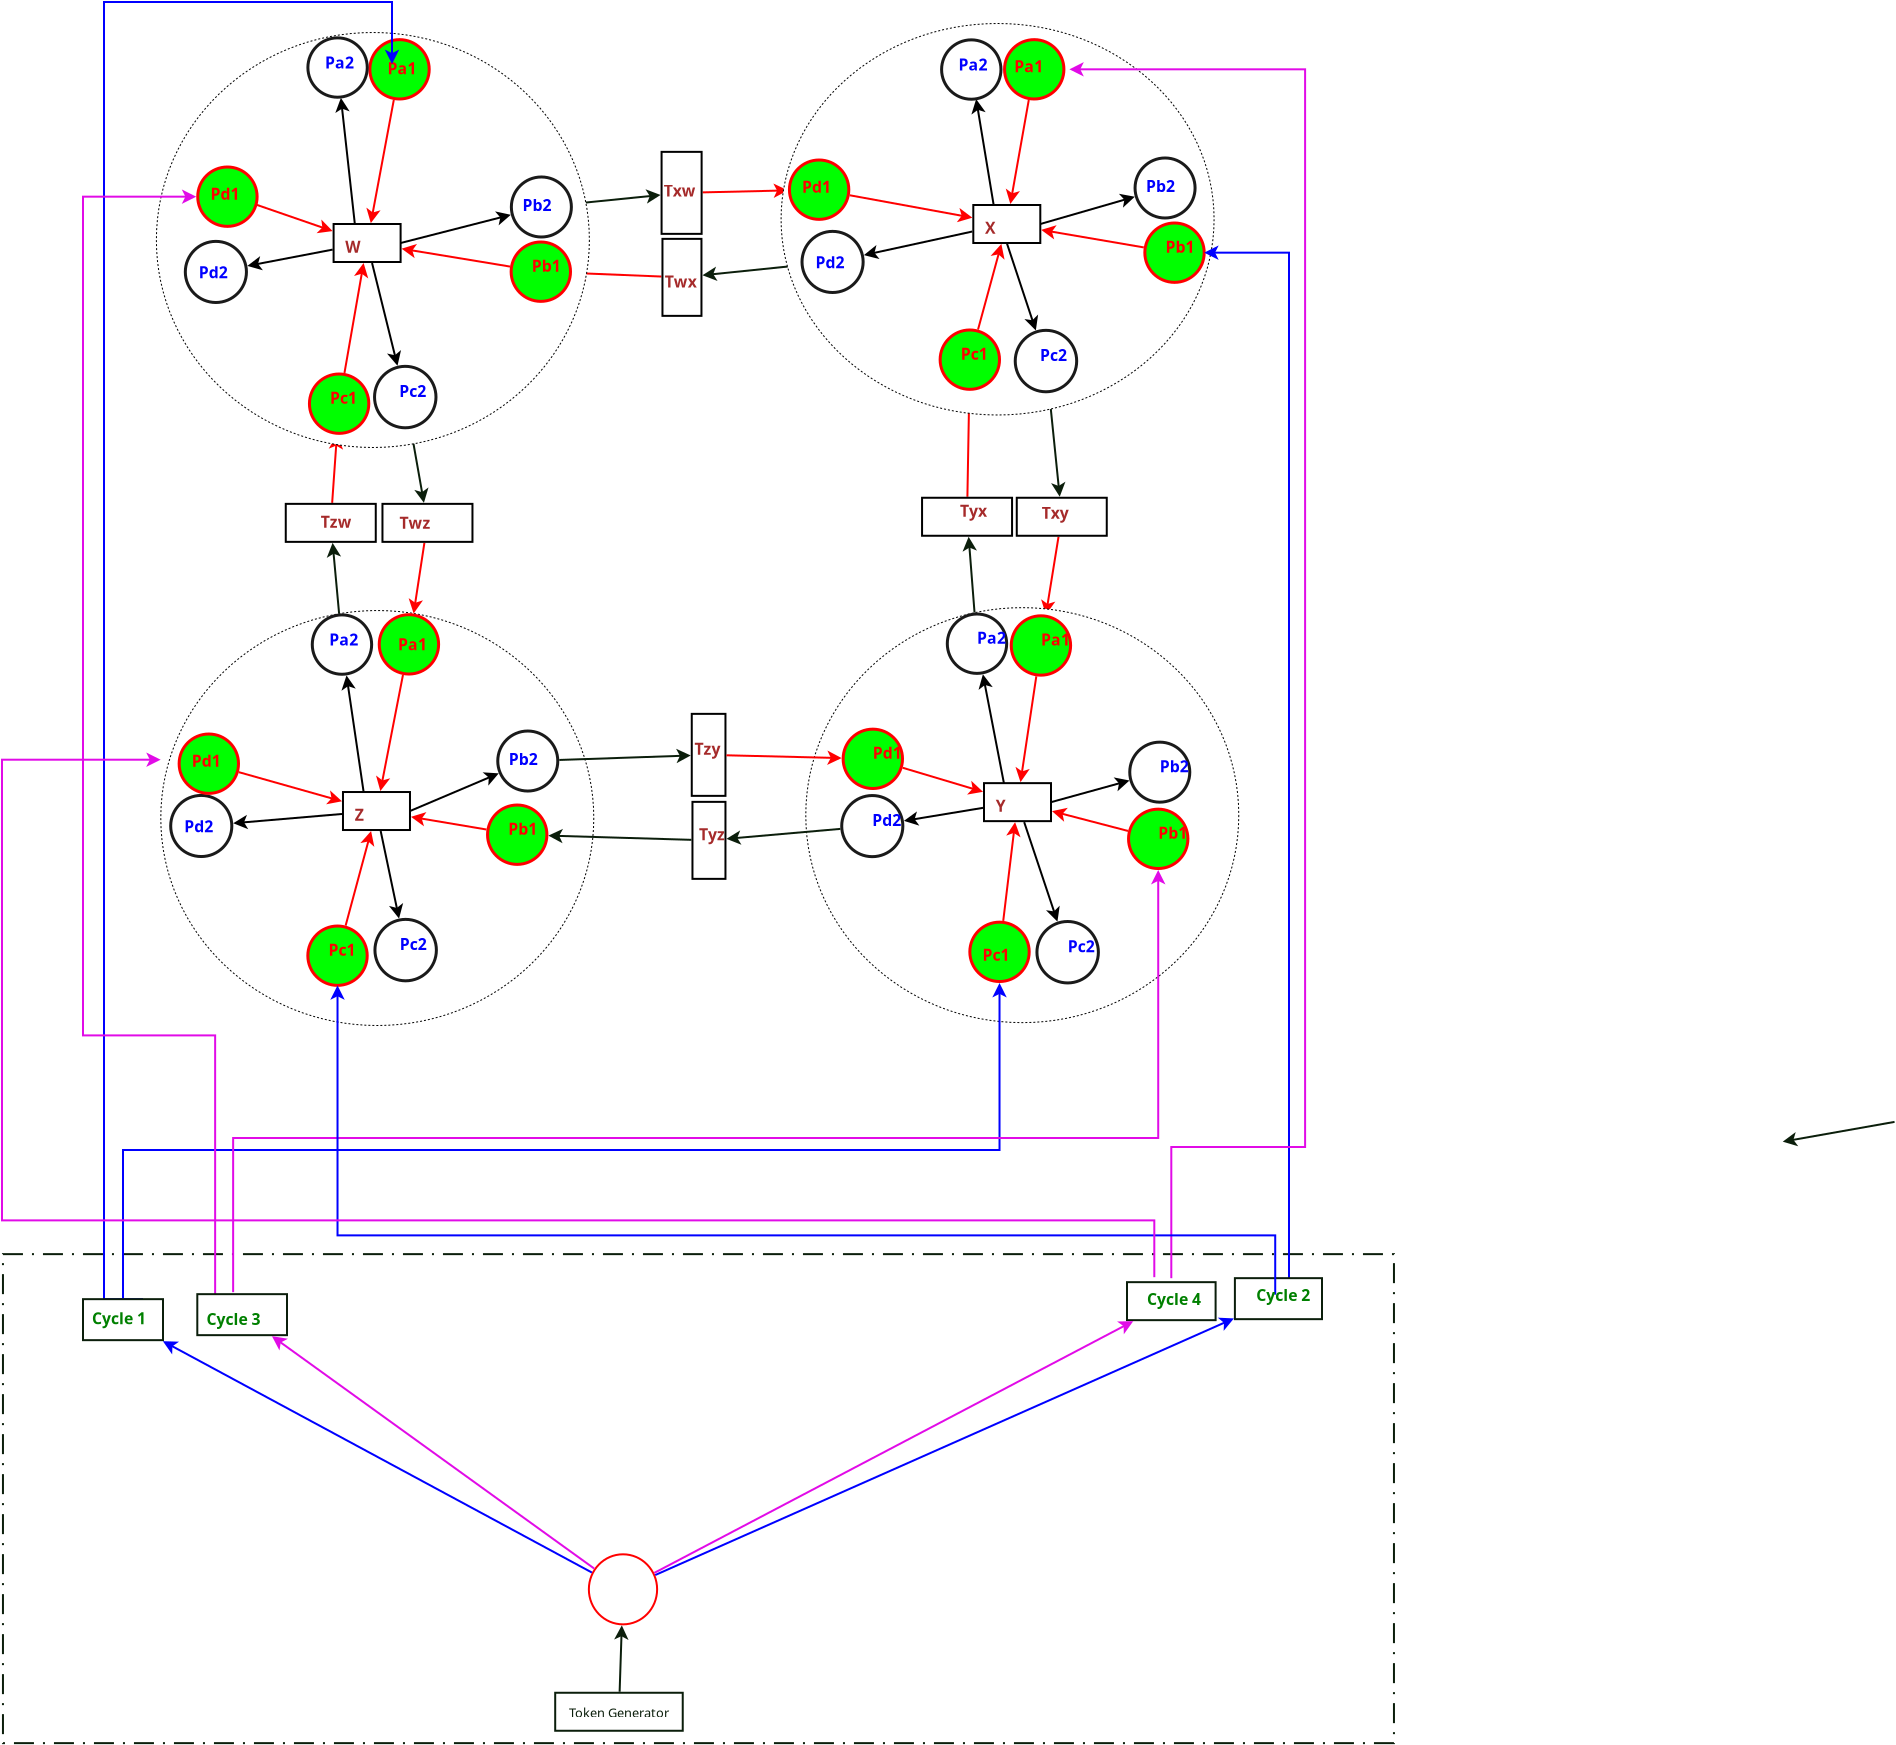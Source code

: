 <?xml version="1.0" encoding="UTF-8"?>
<dia:diagram xmlns:dia="http://www.lysator.liu.se/~alla/dia/">
  <dia:layer name="Background" visible="true" connectable="true" active="true">
    <dia:object type="Standard - Line" version="0" id="O0">
      <dia:attribute name="obj_pos">
        <dia:point val="-12.421,52.738"/>
      </dia:attribute>
      <dia:attribute name="obj_bb">
        <dia:rectangle val="-18.068,52.68;-12.363,53.958"/>
      </dia:attribute>
      <dia:attribute name="conn_endpoints">
        <dia:point val="-12.421,52.738"/>
        <dia:point val="-18.011,53.728"/>
      </dia:attribute>
      <dia:attribute name="numcp">
        <dia:int val="1"/>
      </dia:attribute>
      <dia:attribute name="line_color">
        <dia:color val="#0b1e0bff"/>
      </dia:attribute>
      <dia:attribute name="end_arrow">
        <dia:enum val="22"/>
      </dia:attribute>
      <dia:attribute name="end_arrow_length">
        <dia:real val="0.5"/>
      </dia:attribute>
      <dia:attribute name="end_arrow_width">
        <dia:real val="0.5"/>
      </dia:attribute>
    </dia:object>
    <dia:object type="Flowchart - Box" version="0" id="O1">
      <dia:attribute name="obj_pos">
        <dia:point val="-107,59.351"/>
      </dia:attribute>
      <dia:attribute name="obj_bb">
        <dia:rectangle val="-107.05,59.301;-37.4,83.851"/>
      </dia:attribute>
      <dia:attribute name="elem_corner">
        <dia:point val="-107,59.351"/>
      </dia:attribute>
      <dia:attribute name="elem_width">
        <dia:real val="69.55"/>
      </dia:attribute>
      <dia:attribute name="elem_height">
        <dia:real val="24.45"/>
      </dia:attribute>
      <dia:attribute name="border_color">
        <dia:color val="#0b1e0bff"/>
      </dia:attribute>
      <dia:attribute name="show_background">
        <dia:boolean val="true"/>
      </dia:attribute>
      <dia:attribute name="line_style">
        <dia:enum val="2"/>
      </dia:attribute>
      <dia:attribute name="padding">
        <dia:real val="0.5"/>
      </dia:attribute>
      <dia:attribute name="text">
        <dia:composite type="text">
          <dia:attribute name="string">
            <dia:string>##</dia:string>
          </dia:attribute>
          <dia:attribute name="font">
            <dia:font family="sans" style="0" name="Helvetica"/>
          </dia:attribute>
          <dia:attribute name="height">
            <dia:real val="0.8"/>
          </dia:attribute>
          <dia:attribute name="pos">
            <dia:point val="-72.225,71.771"/>
          </dia:attribute>
          <dia:attribute name="color">
            <dia:color val="#0b1e0bff"/>
          </dia:attribute>
          <dia:attribute name="alignment">
            <dia:enum val="1"/>
          </dia:attribute>
        </dia:composite>
      </dia:attribute>
    </dia:object>
    <dia:group>
      <dia:attribute name="meta">
        <dia:composite type="dict"/>
      </dia:attribute>
      <dia:attribute name="matrix"/>
      <dia:object type="Flowchart - Ellipse" version="0" id="O2">
        <dia:attribute name="obj_pos">
          <dia:point val="-77.705,74.359"/>
        </dia:attribute>
        <dia:attribute name="obj_bb">
          <dia:rectangle val="-77.755,74.309;-74.242,77.912"/>
        </dia:attribute>
        <dia:attribute name="elem_corner">
          <dia:point val="-77.705,74.359"/>
        </dia:attribute>
        <dia:attribute name="elem_width">
          <dia:real val="3.413"/>
        </dia:attribute>
        <dia:attribute name="elem_height">
          <dia:real val="3.503"/>
        </dia:attribute>
        <dia:attribute name="border_color">
          <dia:color val="#ff0000ff"/>
        </dia:attribute>
        <dia:attribute name="show_background">
          <dia:boolean val="true"/>
        </dia:attribute>
        <dia:attribute name="padding">
          <dia:real val="0.354"/>
        </dia:attribute>
        <dia:attribute name="text">
          <dia:composite type="text">
            <dia:attribute name="string">
              <dia:string>##</dia:string>
            </dia:attribute>
            <dia:attribute name="font">
              <dia:font family="sans" style="0" name="Helvetica"/>
            </dia:attribute>
            <dia:attribute name="height">
              <dia:real val="0.8"/>
            </dia:attribute>
            <dia:attribute name="pos">
              <dia:point val="-75.998,76.306"/>
            </dia:attribute>
            <dia:attribute name="color">
              <dia:color val="#0b1e0bff"/>
            </dia:attribute>
            <dia:attribute name="alignment">
              <dia:enum val="1"/>
            </dia:attribute>
          </dia:composite>
        </dia:attribute>
      </dia:object>
      <dia:object type="Standard - Line" version="0" id="O3">
        <dia:attribute name="obj_pos">
          <dia:point val="-74.075,10.471"/>
        </dia:attribute>
        <dia:attribute name="obj_bb">
          <dia:rectangle val="-78.601,9.958;-74.023,10.681"/>
        </dia:attribute>
        <dia:attribute name="conn_endpoints">
          <dia:point val="-74.075,10.471"/>
          <dia:point val="-78.549,10.29"/>
        </dia:attribute>
        <dia:attribute name="numcp">
          <dia:int val="1"/>
        </dia:attribute>
        <dia:attribute name="line_color">
          <dia:color val="#ff0000ff"/>
        </dia:attribute>
        <dia:attribute name="end_arrow">
          <dia:enum val="22"/>
        </dia:attribute>
        <dia:attribute name="end_arrow_length">
          <dia:real val="0.5"/>
        </dia:attribute>
        <dia:attribute name="end_arrow_width">
          <dia:real val="0.5"/>
        </dia:attribute>
      </dia:object>
      <dia:object type="Standard - Line" version="0" id="O4">
        <dia:attribute name="obj_pos">
          <dia:point val="-78.515,6.836"/>
        </dia:attribute>
        <dia:attribute name="obj_bb">
          <dia:rectangle val="-78.569,6.106;-74.064,6.891"/>
        </dia:attribute>
        <dia:attribute name="conn_endpoints">
          <dia:point val="-78.515,6.836"/>
          <dia:point val="-74.119,6.393"/>
        </dia:attribute>
        <dia:attribute name="numcp">
          <dia:int val="1"/>
        </dia:attribute>
        <dia:attribute name="line_color">
          <dia:color val="#0b1e0bff"/>
        </dia:attribute>
        <dia:attribute name="end_arrow">
          <dia:enum val="22"/>
        </dia:attribute>
        <dia:attribute name="end_arrow_length">
          <dia:real val="0.5"/>
        </dia:attribute>
        <dia:attribute name="end_arrow_width">
          <dia:real val="0.5"/>
        </dia:attribute>
      </dia:object>
      <dia:object type="Standard - Line" version="0" id="O5">
        <dia:attribute name="obj_pos">
          <dia:point val="-58.778,21.483"/>
        </dia:attribute>
        <dia:attribute name="obj_bb">
          <dia:rectangle val="-59.059,16.135;-58.336,21.534"/>
        </dia:attribute>
        <dia:attribute name="conn_endpoints">
          <dia:point val="-58.778,21.483"/>
          <dia:point val="-58.684,16.185"/>
        </dia:attribute>
        <dia:attribute name="numcp">
          <dia:int val="1"/>
        </dia:attribute>
        <dia:attribute name="line_color">
          <dia:color val="#ff0000ff"/>
        </dia:attribute>
        <dia:attribute name="end_arrow">
          <dia:enum val="22"/>
        </dia:attribute>
        <dia:attribute name="end_arrow_length">
          <dia:real val="0.5"/>
        </dia:attribute>
        <dia:attribute name="end_arrow_width">
          <dia:real val="0.5"/>
        </dia:attribute>
      </dia:object>
      <dia:object type="Standard - Line" version="0" id="O6">
        <dia:attribute name="obj_pos">
          <dia:point val="-54.688,16.3"/>
        </dia:attribute>
        <dia:attribute name="obj_bb">
          <dia:rectangle val="-54.743,16.245;-53.875,21.537"/>
        </dia:attribute>
        <dia:attribute name="conn_endpoints">
          <dia:point val="-54.688,16.3"/>
          <dia:point val="-54.162,21.482"/>
        </dia:attribute>
        <dia:attribute name="numcp">
          <dia:int val="1"/>
        </dia:attribute>
        <dia:attribute name="line_color">
          <dia:color val="#0b1e0bff"/>
        </dia:attribute>
        <dia:attribute name="end_arrow">
          <dia:enum val="22"/>
        </dia:attribute>
        <dia:attribute name="end_arrow_length">
          <dia:real val="0.5"/>
        </dia:attribute>
        <dia:attribute name="end_arrow_width">
          <dia:real val="0.5"/>
        </dia:attribute>
      </dia:object>
      <dia:object type="Standard - Line" version="0" id="O7">
        <dia:attribute name="obj_pos">
          <dia:point val="-86.606,18.083"/>
        </dia:attribute>
        <dia:attribute name="obj_bb">
          <dia:rectangle val="-86.664,18.025;-85.721,21.845"/>
        </dia:attribute>
        <dia:attribute name="conn_endpoints">
          <dia:point val="-86.606,18.083"/>
          <dia:point val="-85.952,21.787"/>
        </dia:attribute>
        <dia:attribute name="numcp">
          <dia:int val="1"/>
        </dia:attribute>
        <dia:attribute name="line_color">
          <dia:color val="#0b1e0bff"/>
        </dia:attribute>
        <dia:attribute name="end_arrow">
          <dia:enum val="22"/>
        </dia:attribute>
        <dia:attribute name="end_arrow_length">
          <dia:real val="0.5"/>
        </dia:attribute>
        <dia:attribute name="end_arrow_width">
          <dia:real val="0.5"/>
        </dia:attribute>
      </dia:object>
      <dia:object type="Standard - Line" version="0" id="O8">
        <dia:attribute name="obj_pos">
          <dia:point val="-90.54,21.787"/>
        </dia:attribute>
        <dia:attribute name="obj_bb">
          <dia:rectangle val="-90.713,18.329;-89.991,21.841"/>
        </dia:attribute>
        <dia:attribute name="conn_endpoints">
          <dia:point val="-90.54,21.787"/>
          <dia:point val="-90.301,18.382"/>
        </dia:attribute>
        <dia:attribute name="numcp">
          <dia:int val="1"/>
        </dia:attribute>
        <dia:attribute name="line_color">
          <dia:color val="#ff0000ff"/>
        </dia:attribute>
        <dia:attribute name="end_arrow">
          <dia:enum val="22"/>
        </dia:attribute>
        <dia:attribute name="end_arrow_length">
          <dia:real val="0.5"/>
        </dia:attribute>
        <dia:attribute name="end_arrow_width">
          <dia:real val="0.5"/>
        </dia:attribute>
      </dia:object>
      <dia:object type="Standard - Line" version="0" id="O9">
        <dia:attribute name="obj_pos">
          <dia:point val="-67.114,9.904"/>
        </dia:attribute>
        <dia:attribute name="obj_bb">
          <dia:rectangle val="-72.081,9.849;-67.059,10.694"/>
        </dia:attribute>
        <dia:attribute name="conn_endpoints">
          <dia:point val="-67.114,9.904"/>
          <dia:point val="-72.026,10.407"/>
        </dia:attribute>
        <dia:attribute name="numcp">
          <dia:int val="1"/>
        </dia:attribute>
        <dia:attribute name="line_color">
          <dia:color val="#0b1e0bff"/>
        </dia:attribute>
        <dia:attribute name="end_arrow">
          <dia:enum val="22"/>
        </dia:attribute>
        <dia:attribute name="end_arrow_length">
          <dia:real val="0.5"/>
        </dia:attribute>
        <dia:attribute name="end_arrow_width">
          <dia:real val="0.5"/>
        </dia:attribute>
      </dia:object>
      <dia:object type="Standard - Line" version="0" id="O10">
        <dia:attribute name="obj_pos">
          <dia:point val="-72.017,6.263"/>
        </dia:attribute>
        <dia:attribute name="obj_bb">
          <dia:rectangle val="-72.068,5.819;-67.699,6.542"/>
        </dia:attribute>
        <dia:attribute name="conn_endpoints">
          <dia:point val="-72.017,6.263"/>
          <dia:point val="-67.75,6.164"/>
        </dia:attribute>
        <dia:attribute name="numcp">
          <dia:int val="1"/>
        </dia:attribute>
        <dia:attribute name="line_color">
          <dia:color val="#ff0000ff"/>
        </dia:attribute>
        <dia:attribute name="end_arrow">
          <dia:enum val="22"/>
        </dia:attribute>
        <dia:attribute name="end_arrow_length">
          <dia:real val="0.5"/>
        </dia:attribute>
        <dia:attribute name="end_arrow_width">
          <dia:real val="0.5"/>
        </dia:attribute>
      </dia:object>
      <dia:object type="Standard - Line" version="0" id="O11">
        <dia:attribute name="obj_pos">
          <dia:point val="-90.193,27.321"/>
        </dia:attribute>
        <dia:attribute name="obj_bb">
          <dia:rectangle val="-90.812,23.733;-90.091,27.375"/>
        </dia:attribute>
        <dia:attribute name="conn_endpoints">
          <dia:point val="-90.193,27.321"/>
          <dia:point val="-90.518,23.787"/>
        </dia:attribute>
        <dia:attribute name="numcp">
          <dia:int val="1"/>
        </dia:attribute>
        <dia:attribute name="line_color">
          <dia:color val="#0b1e0bff"/>
        </dia:attribute>
        <dia:attribute name="end_arrow">
          <dia:enum val="22"/>
        </dia:attribute>
        <dia:attribute name="end_arrow_length">
          <dia:real val="0.5"/>
        </dia:attribute>
        <dia:attribute name="end_arrow_width">
          <dia:real val="0.5"/>
        </dia:attribute>
      </dia:object>
      <dia:object type="Standard - Line" version="0" id="O12">
        <dia:attribute name="obj_pos">
          <dia:point val="-85.928,23.787"/>
        </dia:attribute>
        <dia:attribute name="obj_bb">
          <dia:rectangle val="-86.716,23.73;-85.871,27.377"/>
        </dia:attribute>
        <dia:attribute name="conn_endpoints">
          <dia:point val="-85.928,23.787"/>
          <dia:point val="-86.467,27.32"/>
        </dia:attribute>
        <dia:attribute name="numcp">
          <dia:int val="1"/>
        </dia:attribute>
        <dia:attribute name="line_color">
          <dia:color val="#ff0000ff"/>
        </dia:attribute>
        <dia:attribute name="end_arrow">
          <dia:enum val="22"/>
        </dia:attribute>
        <dia:attribute name="end_arrow_length">
          <dia:real val="0.5"/>
        </dia:attribute>
        <dia:attribute name="end_arrow_width">
          <dia:real val="0.5"/>
        </dia:attribute>
      </dia:object>
      <dia:object type="Standard - Line" version="0" id="O13">
        <dia:attribute name="obj_pos">
          <dia:point val="-54.222,23.482"/>
        </dia:attribute>
        <dia:attribute name="obj_bb">
          <dia:rectangle val="-55.095,23.425;-54.165,27.436"/>
        </dia:attribute>
        <dia:attribute name="conn_endpoints">
          <dia:point val="-54.222,23.482"/>
          <dia:point val="-54.853,27.379"/>
        </dia:attribute>
        <dia:attribute name="numcp">
          <dia:int val="1"/>
        </dia:attribute>
        <dia:attribute name="line_color">
          <dia:color val="#ff0000ff"/>
        </dia:attribute>
        <dia:attribute name="end_arrow">
          <dia:enum val="22"/>
        </dia:attribute>
        <dia:attribute name="end_arrow_length">
          <dia:real val="0.5"/>
        </dia:attribute>
        <dia:attribute name="end_arrow_width">
          <dia:real val="0.5"/>
        </dia:attribute>
      </dia:object>
      <dia:object type="Standard - Line" version="0" id="O14">
        <dia:attribute name="obj_pos">
          <dia:point val="-58.421,27.275"/>
        </dia:attribute>
        <dia:attribute name="obj_bb">
          <dia:rectangle val="-59.022,23.428;-58.3,27.329"/>
        </dia:attribute>
        <dia:attribute name="conn_endpoints">
          <dia:point val="-58.421,27.275"/>
          <dia:point val="-58.717,23.482"/>
        </dia:attribute>
        <dia:attribute name="numcp">
          <dia:int val="1"/>
        </dia:attribute>
        <dia:attribute name="line_color">
          <dia:color val="#0b1e0bff"/>
        </dia:attribute>
        <dia:attribute name="end_arrow">
          <dia:enum val="22"/>
        </dia:attribute>
        <dia:attribute name="end_arrow_length">
          <dia:real val="0.5"/>
        </dia:attribute>
        <dia:attribute name="end_arrow_width">
          <dia:real val="0.5"/>
        </dia:attribute>
      </dia:object>
      <dia:group>
        <dia:attribute name="meta">
          <dia:composite type="dict"/>
        </dia:attribute>
        <dia:attribute name="matrix"/>
        <dia:group>
          <dia:attribute name="meta">
            <dia:composite type="dict"/>
          </dia:attribute>
          <dia:attribute name="matrix"/>
          <dia:object type="Flowchart - Box" version="0" id="O15">
            <dia:attribute name="obj_pos">
              <dia:point val="-74.069,4.237"/>
            </dia:attribute>
            <dia:attribute name="obj_bb">
              <dia:rectangle val="-74.119,4.187;-72.017,8.387"/>
            </dia:attribute>
            <dia:attribute name="elem_corner">
              <dia:point val="-74.069,4.237"/>
            </dia:attribute>
            <dia:attribute name="elem_width">
              <dia:real val="2.002"/>
            </dia:attribute>
            <dia:attribute name="elem_height">
              <dia:real val="4.1"/>
            </dia:attribute>
            <dia:attribute name="show_background">
              <dia:boolean val="true"/>
            </dia:attribute>
            <dia:attribute name="padding">
              <dia:real val="0.5"/>
            </dia:attribute>
            <dia:attribute name="text">
              <dia:composite type="text">
                <dia:attribute name="string">
                  <dia:string>##</dia:string>
                </dia:attribute>
                <dia:attribute name="font">
                  <dia:font family="sans" style="0" name="Helvetica"/>
                </dia:attribute>
                <dia:attribute name="height">
                  <dia:real val="0.8"/>
                </dia:attribute>
                <dia:attribute name="pos">
                  <dia:point val="-73.068,6.482"/>
                </dia:attribute>
                <dia:attribute name="color">
                  <dia:color val="#000000ff"/>
                </dia:attribute>
                <dia:attribute name="alignment">
                  <dia:enum val="1"/>
                </dia:attribute>
              </dia:composite>
            </dia:attribute>
          </dia:object>
          <dia:object type="Standard - Text" version="1" id="O16">
            <dia:attribute name="obj_pos">
              <dia:point val="-73.96,6.472"/>
            </dia:attribute>
            <dia:attribute name="obj_bb">
              <dia:rectangle val="-73.96,5.737;-72.183,6.66"/>
            </dia:attribute>
            <dia:attribute name="text">
              <dia:composite type="text">
                <dia:attribute name="string">
                  <dia:string>#Txw#</dia:string>
                </dia:attribute>
                <dia:attribute name="font">
                  <dia:font family="sans" style="80" name="Helvetica-Bold"/>
                </dia:attribute>
                <dia:attribute name="height">
                  <dia:real val="0.987"/>
                </dia:attribute>
                <dia:attribute name="pos">
                  <dia:point val="-73.96,6.472"/>
                </dia:attribute>
                <dia:attribute name="color">
                  <dia:color val="#a52a2aff"/>
                </dia:attribute>
                <dia:attribute name="alignment">
                  <dia:enum val="0"/>
                </dia:attribute>
              </dia:composite>
            </dia:attribute>
            <dia:attribute name="valign">
              <dia:enum val="3"/>
            </dia:attribute>
          </dia:object>
        </dia:group>
        <dia:group>
          <dia:attribute name="meta">
            <dia:composite type="dict"/>
          </dia:attribute>
          <dia:attribute name="matrix"/>
          <dia:object type="Flowchart - Box" version="0" id="O17">
            <dia:attribute name="obj_pos">
              <dia:point val="-74.025,8.587"/>
            </dia:attribute>
            <dia:attribute name="obj_bb">
              <dia:rectangle val="-74.075,8.537;-72.025,12.487"/>
            </dia:attribute>
            <dia:attribute name="elem_corner">
              <dia:point val="-74.025,8.587"/>
            </dia:attribute>
            <dia:attribute name="elem_width">
              <dia:real val="1.95"/>
            </dia:attribute>
            <dia:attribute name="elem_height">
              <dia:real val="3.85"/>
            </dia:attribute>
            <dia:attribute name="show_background">
              <dia:boolean val="true"/>
            </dia:attribute>
            <dia:attribute name="padding">
              <dia:real val="0.5"/>
            </dia:attribute>
            <dia:attribute name="text">
              <dia:composite type="text">
                <dia:attribute name="string">
                  <dia:string>##</dia:string>
                </dia:attribute>
                <dia:attribute name="font">
                  <dia:font family="sans" style="0" name="Helvetica"/>
                </dia:attribute>
                <dia:attribute name="height">
                  <dia:real val="0.8"/>
                </dia:attribute>
                <dia:attribute name="pos">
                  <dia:point val="-73.05,10.707"/>
                </dia:attribute>
                <dia:attribute name="color">
                  <dia:color val="#000000ff"/>
                </dia:attribute>
                <dia:attribute name="alignment">
                  <dia:enum val="1"/>
                </dia:attribute>
              </dia:composite>
            </dia:attribute>
          </dia:object>
          <dia:object type="Standard - Text" version="1" id="O18">
            <dia:attribute name="obj_pos">
              <dia:point val="-73.91,11.022"/>
            </dia:attribute>
            <dia:attribute name="obj_bb">
              <dia:rectangle val="-73.91,10.287;-72.22,11.21"/>
            </dia:attribute>
            <dia:attribute name="text">
              <dia:composite type="text">
                <dia:attribute name="string">
                  <dia:string>#Twx#</dia:string>
                </dia:attribute>
                <dia:attribute name="font">
                  <dia:font family="sans" style="80" name="Helvetica-Bold"/>
                </dia:attribute>
                <dia:attribute name="height">
                  <dia:real val="0.987"/>
                </dia:attribute>
                <dia:attribute name="pos">
                  <dia:point val="-73.91,11.022"/>
                </dia:attribute>
                <dia:attribute name="color">
                  <dia:color val="#a52a2aff"/>
                </dia:attribute>
                <dia:attribute name="alignment">
                  <dia:enum val="0"/>
                </dia:attribute>
              </dia:composite>
            </dia:attribute>
            <dia:attribute name="valign">
              <dia:enum val="3"/>
            </dia:attribute>
          </dia:object>
          <dia:object type="Standard - Text" version="1" id="O19">
            <dia:attribute name="obj_pos">
              <dia:point val="-73.05,10.512"/>
            </dia:attribute>
            <dia:attribute name="obj_bb">
              <dia:rectangle val="-73.05,9.917;-73.05,10.665"/>
            </dia:attribute>
            <dia:attribute name="text">
              <dia:composite type="text">
                <dia:attribute name="string">
                  <dia:string>##</dia:string>
                </dia:attribute>
                <dia:attribute name="font">
                  <dia:font family="sans" style="0" name="Helvetica"/>
                </dia:attribute>
                <dia:attribute name="height">
                  <dia:real val="0.8"/>
                </dia:attribute>
                <dia:attribute name="pos">
                  <dia:point val="-73.05,10.512"/>
                </dia:attribute>
                <dia:attribute name="color">
                  <dia:color val="#0b1e0bff"/>
                </dia:attribute>
                <dia:attribute name="alignment">
                  <dia:enum val="0"/>
                </dia:attribute>
              </dia:composite>
            </dia:attribute>
            <dia:attribute name="valign">
              <dia:enum val="3"/>
            </dia:attribute>
          </dia:object>
        </dia:group>
      </dia:group>
      <dia:object type="Flowchart - Ellipse" version="0" id="O20">
        <dia:attribute name="obj_pos">
          <dia:point val="-99.329,-1.731"/>
        </dia:attribute>
        <dia:attribute name="obj_bb">
          <dia:rectangle val="-99.353,-1.756;-77.653,19.044"/>
        </dia:attribute>
        <dia:attribute name="elem_corner">
          <dia:point val="-99.329,-1.731"/>
        </dia:attribute>
        <dia:attribute name="elem_width">
          <dia:real val="21.65"/>
        </dia:attribute>
        <dia:attribute name="elem_height">
          <dia:real val="20.75"/>
        </dia:attribute>
        <dia:attribute name="border_width">
          <dia:real val="0.05"/>
        </dia:attribute>
        <dia:attribute name="show_background">
          <dia:boolean val="true"/>
        </dia:attribute>
        <dia:attribute name="line_style">
          <dia:enum val="4"/>
        </dia:attribute>
        <dia:attribute name="padding">
          <dia:real val="0.354"/>
        </dia:attribute>
        <dia:attribute name="text">
          <dia:composite type="text">
            <dia:attribute name="string">
              <dia:string>##</dia:string>
            </dia:attribute>
            <dia:attribute name="font">
              <dia:font family="sans" style="0" name="Helvetica"/>
            </dia:attribute>
            <dia:attribute name="height">
              <dia:real val="0.8"/>
            </dia:attribute>
            <dia:attribute name="pos">
              <dia:point val="-88.504,8.839"/>
            </dia:attribute>
            <dia:attribute name="color">
              <dia:color val="#000000ff"/>
            </dia:attribute>
            <dia:attribute name="alignment">
              <dia:enum val="1"/>
            </dia:attribute>
          </dia:composite>
        </dia:attribute>
        <dia:connections>
          <dia:connection handle="0" to="O25" connection="8"/>
        </dia:connections>
      </dia:object>
      <dia:object type="Standard - Line" version="0" id="O21">
        <dia:attribute name="obj_pos">
          <dia:point val="-89.318,8.644"/>
        </dia:attribute>
        <dia:attribute name="obj_bb">
          <dia:rectangle val="-90.383,1.481;-89.263,8.699"/>
        </dia:attribute>
        <dia:attribute name="conn_endpoints">
          <dia:point val="-89.318,8.644"/>
          <dia:point val="-90.103,1.536"/>
        </dia:attribute>
        <dia:attribute name="numcp">
          <dia:int val="1"/>
        </dia:attribute>
        <dia:attribute name="end_arrow">
          <dia:enum val="22"/>
        </dia:attribute>
        <dia:attribute name="end_arrow_length">
          <dia:real val="0.5"/>
        </dia:attribute>
        <dia:attribute name="end_arrow_width">
          <dia:real val="0.5"/>
        </dia:attribute>
        <dia:connections>
          <dia:connection handle="0" to="O25" connection="16"/>
        </dia:connections>
      </dia:object>
      <dia:object type="Standard - Line" version="0" id="O22">
        <dia:attribute name="obj_pos">
          <dia:point val="-87.118,8.794"/>
        </dia:attribute>
        <dia:attribute name="obj_bb">
          <dia:rectangle val="-87.179,7.213;-81.545,8.854"/>
        </dia:attribute>
        <dia:attribute name="conn_endpoints">
          <dia:point val="-87.118,8.794"/>
          <dia:point val="-81.606,7.384"/>
        </dia:attribute>
        <dia:attribute name="numcp">
          <dia:int val="1"/>
        </dia:attribute>
        <dia:attribute name="end_arrow">
          <dia:enum val="22"/>
        </dia:attribute>
        <dia:attribute name="end_arrow_length">
          <dia:real val="0.5"/>
        </dia:attribute>
        <dia:attribute name="end_arrow_width">
          <dia:real val="0.5"/>
        </dia:attribute>
        <dia:connections>
          <dia:connection handle="0" to="O25" connection="16"/>
        </dia:connections>
      </dia:object>
      <dia:object type="Standard - Line" version="0" id="O23">
        <dia:attribute name="obj_pos">
          <dia:point val="-88.546,9.794"/>
        </dia:attribute>
        <dia:attribute name="obj_bb">
          <dia:rectangle val="-88.606,9.733;-87.095,14.994"/>
        </dia:attribute>
        <dia:attribute name="conn_endpoints">
          <dia:point val="-88.546,9.794"/>
          <dia:point val="-87.273,14.934"/>
        </dia:attribute>
        <dia:attribute name="numcp">
          <dia:int val="1"/>
        </dia:attribute>
        <dia:attribute name="end_arrow">
          <dia:enum val="22"/>
        </dia:attribute>
        <dia:attribute name="end_arrow_length">
          <dia:real val="0.5"/>
        </dia:attribute>
        <dia:attribute name="end_arrow_width">
          <dia:real val="0.5"/>
        </dia:attribute>
      </dia:object>
      <dia:object type="Standard - Line" version="0" id="O24">
        <dia:attribute name="obj_pos">
          <dia:point val="-90.519,9.124"/>
        </dia:attribute>
        <dia:attribute name="obj_bb">
          <dia:rectangle val="-94.84,9.065;-90.46,10.159"/>
        </dia:attribute>
        <dia:attribute name="conn_endpoints">
          <dia:point val="-90.519,9.124"/>
          <dia:point val="-94.781,9.94"/>
        </dia:attribute>
        <dia:attribute name="numcp">
          <dia:int val="1"/>
        </dia:attribute>
        <dia:attribute name="end_arrow">
          <dia:enum val="22"/>
        </dia:attribute>
        <dia:attribute name="end_arrow_length">
          <dia:real val="0.5"/>
        </dia:attribute>
        <dia:attribute name="end_arrow_width">
          <dia:real val="0.5"/>
        </dia:attribute>
      </dia:object>
      <dia:object type="Flowchart - Box" version="0" id="O25">
        <dia:attribute name="obj_pos">
          <dia:point val="-90.468,7.844"/>
        </dia:attribute>
        <dia:attribute name="obj_bb">
          <dia:rectangle val="-90.518,7.794;-87.068,9.794"/>
        </dia:attribute>
        <dia:attribute name="elem_corner">
          <dia:point val="-90.468,7.844"/>
        </dia:attribute>
        <dia:attribute name="elem_width">
          <dia:real val="3.35"/>
        </dia:attribute>
        <dia:attribute name="elem_height">
          <dia:real val="1.9"/>
        </dia:attribute>
        <dia:attribute name="show_background">
          <dia:boolean val="true"/>
        </dia:attribute>
        <dia:attribute name="padding">
          <dia:real val="0.5"/>
        </dia:attribute>
        <dia:attribute name="text">
          <dia:composite type="text">
            <dia:attribute name="string">
              <dia:string>##</dia:string>
            </dia:attribute>
            <dia:attribute name="font">
              <dia:font family="sans" style="0" name="Helvetica"/>
            </dia:attribute>
            <dia:attribute name="height">
              <dia:real val="0.8"/>
            </dia:attribute>
            <dia:attribute name="pos">
              <dia:point val="-88.793,8.989"/>
            </dia:attribute>
            <dia:attribute name="color">
              <dia:color val="#000000ff"/>
            </dia:attribute>
            <dia:attribute name="alignment">
              <dia:enum val="1"/>
            </dia:attribute>
          </dia:composite>
        </dia:attribute>
        <dia:connections>
          <dia:connection handle="0" to="O31" connection="8"/>
          <dia:connection handle="1" to="O25" connection="16"/>
        </dia:connections>
      </dia:object>
      <dia:object type="Standard - Text" version="1" id="O26">
        <dia:attribute name="obj_pos">
          <dia:point val="-89.885,9.279"/>
        </dia:attribute>
        <dia:attribute name="obj_bb">
          <dia:rectangle val="-89.885,8.544;-89.015,9.466"/>
        </dia:attribute>
        <dia:attribute name="text">
          <dia:composite type="text">
            <dia:attribute name="string">
              <dia:string>#W#</dia:string>
            </dia:attribute>
            <dia:attribute name="font">
              <dia:font family="sans" style="80" name="Helvetica-Bold"/>
            </dia:attribute>
            <dia:attribute name="height">
              <dia:real val="0.987"/>
            </dia:attribute>
            <dia:attribute name="pos">
              <dia:point val="-89.885,9.279"/>
            </dia:attribute>
            <dia:attribute name="color">
              <dia:color val="#a52a2aff"/>
            </dia:attribute>
            <dia:attribute name="alignment">
              <dia:enum val="0"/>
            </dia:attribute>
          </dia:composite>
        </dia:attribute>
        <dia:attribute name="valign">
          <dia:enum val="3"/>
        </dia:attribute>
        <dia:connections>
          <dia:connection handle="1" to="O25" connection="16"/>
        </dia:connections>
      </dia:object>
      <dia:object type="Standard - Line" version="0" id="O27">
        <dia:attribute name="obj_pos">
          <dia:point val="-87.458,1.642"/>
        </dia:attribute>
        <dia:attribute name="obj_bb">
          <dia:rectangle val="-88.831,1.583;-87.4,7.86"/>
        </dia:attribute>
        <dia:attribute name="conn_endpoints">
          <dia:point val="-87.458,1.642"/>
          <dia:point val="-88.608,7.801"/>
        </dia:attribute>
        <dia:attribute name="numcp">
          <dia:int val="1"/>
        </dia:attribute>
        <dia:attribute name="line_color">
          <dia:color val="#ff0000ff"/>
        </dia:attribute>
        <dia:attribute name="end_arrow">
          <dia:enum val="22"/>
        </dia:attribute>
        <dia:attribute name="end_arrow_length">
          <dia:real val="0.5"/>
        </dia:attribute>
        <dia:attribute name="end_arrow_width">
          <dia:real val="0.5"/>
        </dia:attribute>
        <dia:connections>
          <dia:connection handle="1" to="O25" connection="16"/>
        </dia:connections>
      </dia:object>
      <dia:object type="Standard - Line" version="0" id="O28">
        <dia:attribute name="obj_pos">
          <dia:point val="-81.645,9.973"/>
        </dia:attribute>
        <dia:attribute name="obj_bb">
          <dia:rectangle val="-87.126,8.839;-81.588,10.031"/>
        </dia:attribute>
        <dia:attribute name="conn_endpoints">
          <dia:point val="-81.645,9.973"/>
          <dia:point val="-87.068,9.078"/>
        </dia:attribute>
        <dia:attribute name="numcp">
          <dia:int val="1"/>
        </dia:attribute>
        <dia:attribute name="line_color">
          <dia:color val="#ff0000ff"/>
        </dia:attribute>
        <dia:attribute name="end_arrow">
          <dia:enum val="22"/>
        </dia:attribute>
        <dia:attribute name="end_arrow_length">
          <dia:real val="0.5"/>
        </dia:attribute>
        <dia:attribute name="end_arrow_width">
          <dia:real val="0.5"/>
        </dia:attribute>
        <dia:connections>
          <dia:connection handle="1" to="O25" connection="16"/>
        </dia:connections>
      </dia:object>
      <dia:object type="Standard - Line" version="0" id="O29">
        <dia:attribute name="obj_pos">
          <dia:point val="-89.925,15.293"/>
        </dia:attribute>
        <dia:attribute name="obj_bb">
          <dia:rectangle val="-89.983,9.736;-88.735,15.35"/>
        </dia:attribute>
        <dia:attribute name="conn_endpoints">
          <dia:point val="-89.925,15.293"/>
          <dia:point val="-88.968,9.794"/>
        </dia:attribute>
        <dia:attribute name="numcp">
          <dia:int val="1"/>
        </dia:attribute>
        <dia:attribute name="line_color">
          <dia:color val="#ff0000ff"/>
        </dia:attribute>
        <dia:attribute name="end_arrow">
          <dia:enum val="22"/>
        </dia:attribute>
        <dia:attribute name="end_arrow_length">
          <dia:real val="0.5"/>
        </dia:attribute>
        <dia:attribute name="end_arrow_width">
          <dia:real val="0.5"/>
        </dia:attribute>
      </dia:object>
      <dia:object type="Standard - Line" version="0" id="O30">
        <dia:attribute name="obj_pos">
          <dia:point val="-95.448,6.494"/>
        </dia:attribute>
        <dia:attribute name="obj_bb">
          <dia:rectangle val="-95.512,6.43;-90.454,8.305"/>
        </dia:attribute>
        <dia:attribute name="conn_endpoints">
          <dia:point val="-95.448,6.494"/>
          <dia:point val="-90.517,8.198"/>
        </dia:attribute>
        <dia:attribute name="numcp">
          <dia:int val="1"/>
        </dia:attribute>
        <dia:attribute name="line_color">
          <dia:color val="#ff0000ff"/>
        </dia:attribute>
        <dia:attribute name="end_arrow">
          <dia:enum val="22"/>
        </dia:attribute>
        <dia:attribute name="end_arrow_length">
          <dia:real val="0.5"/>
        </dia:attribute>
        <dia:attribute name="end_arrow_width">
          <dia:real val="0.5"/>
        </dia:attribute>
      </dia:object>
      <dia:object type="Geometric - Perfect Circle" version="1" id="O31">
        <dia:attribute name="obj_pos">
          <dia:point val="-88.656,-1.374"/>
        </dia:attribute>
        <dia:attribute name="obj_bb">
          <dia:rectangle val="-88.806,-1.524;-85.538,1.744"/>
        </dia:attribute>
        <dia:attribute name="meta">
          <dia:composite type="dict"/>
        </dia:attribute>
        <dia:attribute name="elem_corner">
          <dia:point val="-88.656,-1.374"/>
        </dia:attribute>
        <dia:attribute name="elem_width">
          <dia:real val="2.968"/>
        </dia:attribute>
        <dia:attribute name="elem_height">
          <dia:real val="2.968"/>
        </dia:attribute>
        <dia:attribute name="line_width">
          <dia:real val="0.15"/>
        </dia:attribute>
        <dia:attribute name="line_colour">
          <dia:color val="#ff0000ff"/>
        </dia:attribute>
        <dia:attribute name="fill_colour">
          <dia:color val="#00ff00ff"/>
        </dia:attribute>
        <dia:attribute name="show_background">
          <dia:boolean val="true"/>
        </dia:attribute>
        <dia:attribute name="line_style">
          <dia:enum val="0"/>
          <dia:real val="1"/>
        </dia:attribute>
        <dia:attribute name="flip_horizontal">
          <dia:boolean val="false"/>
        </dia:attribute>
        <dia:attribute name="flip_vertical">
          <dia:boolean val="false"/>
        </dia:attribute>
        <dia:attribute name="subscale">
          <dia:real val="1"/>
        </dia:attribute>
      </dia:object>
      <dia:object type="Standard - Text" version="1" id="O32">
        <dia:attribute name="obj_pos">
          <dia:point val="-87.772,0.36"/>
        </dia:attribute>
        <dia:attribute name="obj_bb">
          <dia:rectangle val="-87.772,-0.375;-86.13,0.547"/>
        </dia:attribute>
        <dia:attribute name="text">
          <dia:composite type="text">
            <dia:attribute name="string">
              <dia:string>#Pa1#</dia:string>
            </dia:attribute>
            <dia:attribute name="font">
              <dia:font family="sans" style="80" name="Helvetica-Bold"/>
            </dia:attribute>
            <dia:attribute name="height">
              <dia:real val="0.987"/>
            </dia:attribute>
            <dia:attribute name="pos">
              <dia:point val="-87.772,0.36"/>
            </dia:attribute>
            <dia:attribute name="color">
              <dia:color val="#ff0000ff"/>
            </dia:attribute>
            <dia:attribute name="alignment">
              <dia:enum val="0"/>
            </dia:attribute>
          </dia:composite>
        </dia:attribute>
        <dia:attribute name="valign">
          <dia:enum val="3"/>
        </dia:attribute>
      </dia:object>
      <dia:group>
        <dia:attribute name="meta">
          <dia:composite type="dict"/>
        </dia:attribute>
        <dia:attribute name="matrix"/>
        <dia:object type="Geometric - Perfect Circle" version="1" id="O33">
          <dia:attribute name="obj_pos">
            <dia:point val="-91.676,15.344"/>
          </dia:attribute>
          <dia:attribute name="obj_bb">
            <dia:rectangle val="-91.826,15.194;-88.558,18.461"/>
          </dia:attribute>
          <dia:attribute name="meta">
            <dia:composite type="dict"/>
          </dia:attribute>
          <dia:attribute name="elem_corner">
            <dia:point val="-91.676,15.344"/>
          </dia:attribute>
          <dia:attribute name="elem_width">
            <dia:real val="2.968"/>
          </dia:attribute>
          <dia:attribute name="elem_height">
            <dia:real val="2.968"/>
          </dia:attribute>
          <dia:attribute name="line_width">
            <dia:real val="0.15"/>
          </dia:attribute>
          <dia:attribute name="line_colour">
            <dia:color val="#ff0000ff"/>
          </dia:attribute>
          <dia:attribute name="fill_colour">
            <dia:color val="#00ff00ff"/>
          </dia:attribute>
          <dia:attribute name="show_background">
            <dia:boolean val="true"/>
          </dia:attribute>
          <dia:attribute name="line_style">
            <dia:enum val="0"/>
            <dia:real val="1"/>
          </dia:attribute>
          <dia:attribute name="flip_horizontal">
            <dia:boolean val="false"/>
          </dia:attribute>
          <dia:attribute name="flip_vertical">
            <dia:boolean val="false"/>
          </dia:attribute>
          <dia:attribute name="subscale">
            <dia:real val="1"/>
          </dia:attribute>
        </dia:object>
        <dia:object type="Standard - Text" version="1" id="O34">
          <dia:attribute name="obj_pos">
            <dia:point val="-90.642,16.827"/>
          </dia:attribute>
          <dia:attribute name="obj_bb">
            <dia:rectangle val="-90.642,16.092;-89.045,17.015"/>
          </dia:attribute>
          <dia:attribute name="text">
            <dia:composite type="text">
              <dia:attribute name="string">
                <dia:string>#Pc1#</dia:string>
              </dia:attribute>
              <dia:attribute name="font">
                <dia:font family="sans" style="80" name="Helvetica-Bold"/>
              </dia:attribute>
              <dia:attribute name="height">
                <dia:real val="0.987"/>
              </dia:attribute>
              <dia:attribute name="pos">
                <dia:point val="-90.642,16.827"/>
              </dia:attribute>
              <dia:attribute name="color">
                <dia:color val="#ff0000ff"/>
              </dia:attribute>
              <dia:attribute name="alignment">
                <dia:enum val="0"/>
              </dia:attribute>
            </dia:composite>
          </dia:attribute>
          <dia:attribute name="valign">
            <dia:enum val="3"/>
          </dia:attribute>
        </dia:object>
      </dia:group>
      <dia:group>
        <dia:attribute name="meta">
          <dia:composite type="dict"/>
        </dia:attribute>
        <dia:attribute name="matrix"/>
        <dia:object type="Geometric - Perfect Circle" version="1" id="O35">
          <dia:attribute name="obj_pos">
            <dia:point val="-88.421,14.961"/>
          </dia:attribute>
          <dia:attribute name="obj_bb">
            <dia:rectangle val="-88.571,14.811;-85.2,18.183"/>
          </dia:attribute>
          <dia:attribute name="meta">
            <dia:composite type="dict"/>
          </dia:attribute>
          <dia:attribute name="elem_corner">
            <dia:point val="-88.421,14.961"/>
          </dia:attribute>
          <dia:attribute name="elem_width">
            <dia:real val="3.072"/>
          </dia:attribute>
          <dia:attribute name="elem_height">
            <dia:real val="3.072"/>
          </dia:attribute>
          <dia:attribute name="line_width">
            <dia:real val="0.15"/>
          </dia:attribute>
          <dia:attribute name="line_colour">
            <dia:color val="#1a1a1aff"/>
          </dia:attribute>
          <dia:attribute name="fill_colour">
            <dia:color val="#ffffffff"/>
          </dia:attribute>
          <dia:attribute name="show_background">
            <dia:boolean val="true"/>
          </dia:attribute>
          <dia:attribute name="line_style">
            <dia:enum val="0"/>
            <dia:real val="1"/>
          </dia:attribute>
          <dia:attribute name="flip_horizontal">
            <dia:boolean val="false"/>
          </dia:attribute>
          <dia:attribute name="flip_vertical">
            <dia:boolean val="false"/>
          </dia:attribute>
          <dia:attribute name="subscale">
            <dia:real val="1"/>
          </dia:attribute>
        </dia:object>
        <dia:object type="Standard - Text" version="1" id="O36">
          <dia:attribute name="obj_pos">
            <dia:point val="-87.186,16.497"/>
          </dia:attribute>
          <dia:attribute name="obj_bb">
            <dia:rectangle val="-87.186,15.762;-85.588,16.685"/>
          </dia:attribute>
          <dia:attribute name="text">
            <dia:composite type="text">
              <dia:attribute name="string">
                <dia:string>#Pc2#</dia:string>
              </dia:attribute>
              <dia:attribute name="font">
                <dia:font family="sans" style="80" name="Helvetica-Bold"/>
              </dia:attribute>
              <dia:attribute name="height">
                <dia:real val="0.987"/>
              </dia:attribute>
              <dia:attribute name="pos">
                <dia:point val="-87.186,16.497"/>
              </dia:attribute>
              <dia:attribute name="color">
                <dia:color val="#0000ffff"/>
              </dia:attribute>
              <dia:attribute name="alignment">
                <dia:enum val="0"/>
              </dia:attribute>
            </dia:composite>
          </dia:attribute>
          <dia:attribute name="valign">
            <dia:enum val="3"/>
          </dia:attribute>
        </dia:object>
      </dia:group>
      <dia:group>
        <dia:attribute name="meta">
          <dia:composite type="dict"/>
        </dia:attribute>
        <dia:attribute name="matrix"/>
        <dia:object type="Geometric - Perfect Circle" version="1" id="O37">
          <dia:attribute name="obj_pos">
            <dia:point val="-81.591,8.744"/>
          </dia:attribute>
          <dia:attribute name="obj_bb">
            <dia:rectangle val="-81.741,8.594;-78.473,11.861"/>
          </dia:attribute>
          <dia:attribute name="meta">
            <dia:composite type="dict"/>
          </dia:attribute>
          <dia:attribute name="elem_corner">
            <dia:point val="-81.591,8.744"/>
          </dia:attribute>
          <dia:attribute name="elem_width">
            <dia:real val="2.968"/>
          </dia:attribute>
          <dia:attribute name="elem_height">
            <dia:real val="2.968"/>
          </dia:attribute>
          <dia:attribute name="line_width">
            <dia:real val="0.15"/>
          </dia:attribute>
          <dia:attribute name="line_colour">
            <dia:color val="#ff0000ff"/>
          </dia:attribute>
          <dia:attribute name="fill_colour">
            <dia:color val="#00ff00ff"/>
          </dia:attribute>
          <dia:attribute name="show_background">
            <dia:boolean val="true"/>
          </dia:attribute>
          <dia:attribute name="line_style">
            <dia:enum val="0"/>
            <dia:real val="1"/>
          </dia:attribute>
          <dia:attribute name="flip_horizontal">
            <dia:boolean val="false"/>
          </dia:attribute>
          <dia:attribute name="flip_vertical">
            <dia:boolean val="false"/>
          </dia:attribute>
          <dia:attribute name="subscale">
            <dia:real val="1"/>
          </dia:attribute>
        </dia:object>
        <dia:object type="Standard - Text" version="1" id="O38">
          <dia:attribute name="obj_pos">
            <dia:point val="-80.557,10.227"/>
          </dia:attribute>
          <dia:attribute name="obj_bb">
            <dia:rectangle val="-80.557,9.492;-78.862,10.415"/>
          </dia:attribute>
          <dia:attribute name="text">
            <dia:composite type="text">
              <dia:attribute name="string">
                <dia:string>#Pb1#</dia:string>
              </dia:attribute>
              <dia:attribute name="font">
                <dia:font family="sans" style="80" name="Helvetica-Bold"/>
              </dia:attribute>
              <dia:attribute name="height">
                <dia:real val="0.987"/>
              </dia:attribute>
              <dia:attribute name="pos">
                <dia:point val="-80.557,10.227"/>
              </dia:attribute>
              <dia:attribute name="color">
                <dia:color val="#ff0000ff"/>
              </dia:attribute>
              <dia:attribute name="alignment">
                <dia:enum val="0"/>
              </dia:attribute>
            </dia:composite>
          </dia:attribute>
          <dia:attribute name="valign">
            <dia:enum val="3"/>
          </dia:attribute>
        </dia:object>
      </dia:group>
      <dia:group>
        <dia:attribute name="meta">
          <dia:composite type="dict"/>
        </dia:attribute>
        <dia:attribute name="matrix"/>
        <dia:object type="Geometric - Perfect Circle" version="1" id="O39">
          <dia:attribute name="obj_pos">
            <dia:point val="-81.58,5.493"/>
          </dia:attribute>
          <dia:attribute name="obj_bb">
            <dia:rectangle val="-81.73,5.343;-78.428,8.644"/>
          </dia:attribute>
          <dia:attribute name="meta">
            <dia:composite type="dict"/>
          </dia:attribute>
          <dia:attribute name="elem_corner">
            <dia:point val="-81.58,5.493"/>
          </dia:attribute>
          <dia:attribute name="elem_width">
            <dia:real val="3.001"/>
          </dia:attribute>
          <dia:attribute name="elem_height">
            <dia:real val="3.001"/>
          </dia:attribute>
          <dia:attribute name="line_width">
            <dia:real val="0.15"/>
          </dia:attribute>
          <dia:attribute name="line_colour">
            <dia:color val="#1a1a1aff"/>
          </dia:attribute>
          <dia:attribute name="fill_colour">
            <dia:color val="#ffffffff"/>
          </dia:attribute>
          <dia:attribute name="show_background">
            <dia:boolean val="true"/>
          </dia:attribute>
          <dia:attribute name="line_style">
            <dia:enum val="0"/>
            <dia:real val="1"/>
          </dia:attribute>
          <dia:attribute name="flip_horizontal">
            <dia:boolean val="false"/>
          </dia:attribute>
          <dia:attribute name="flip_vertical">
            <dia:boolean val="false"/>
          </dia:attribute>
          <dia:attribute name="subscale">
            <dia:real val="1"/>
          </dia:attribute>
        </dia:object>
        <dia:object type="Standard - Text" version="1" id="O40">
          <dia:attribute name="obj_pos">
            <dia:point val="-81.029,7.194"/>
          </dia:attribute>
          <dia:attribute name="obj_bb">
            <dia:rectangle val="-81.029,6.459;-79.334,7.381"/>
          </dia:attribute>
          <dia:attribute name="text">
            <dia:composite type="text">
              <dia:attribute name="string">
                <dia:string>#Pb2#</dia:string>
              </dia:attribute>
              <dia:attribute name="font">
                <dia:font family="sans" style="80" name="Helvetica-Bold"/>
              </dia:attribute>
              <dia:attribute name="height">
                <dia:real val="0.987"/>
              </dia:attribute>
              <dia:attribute name="pos">
                <dia:point val="-81.029,7.194"/>
              </dia:attribute>
              <dia:attribute name="color">
                <dia:color val="#0000ffff"/>
              </dia:attribute>
              <dia:attribute name="alignment">
                <dia:enum val="0"/>
              </dia:attribute>
            </dia:composite>
          </dia:attribute>
          <dia:attribute name="valign">
            <dia:enum val="3"/>
          </dia:attribute>
        </dia:object>
      </dia:group>
      <dia:group>
        <dia:attribute name="meta">
          <dia:composite type="dict"/>
        </dia:attribute>
        <dia:attribute name="matrix"/>
        <dia:object type="Geometric - Perfect Circle" version="1" id="O41">
          <dia:attribute name="obj_pos">
            <dia:point val="-91.753,-1.463"/>
          </dia:attribute>
          <dia:attribute name="obj_bb">
            <dia:rectangle val="-91.903,-1.613;-88.636,1.654"/>
          </dia:attribute>
          <dia:attribute name="meta">
            <dia:composite type="dict"/>
          </dia:attribute>
          <dia:attribute name="elem_corner">
            <dia:point val="-91.753,-1.463"/>
          </dia:attribute>
          <dia:attribute name="elem_width">
            <dia:real val="2.968"/>
          </dia:attribute>
          <dia:attribute name="elem_height">
            <dia:real val="2.968"/>
          </dia:attribute>
          <dia:attribute name="line_width">
            <dia:real val="0.15"/>
          </dia:attribute>
          <dia:attribute name="line_colour">
            <dia:color val="#1a1a1aff"/>
          </dia:attribute>
          <dia:attribute name="fill_colour">
            <dia:color val="#ffffffff"/>
          </dia:attribute>
          <dia:attribute name="show_background">
            <dia:boolean val="true"/>
          </dia:attribute>
          <dia:attribute name="line_style">
            <dia:enum val="0"/>
            <dia:real val="1"/>
          </dia:attribute>
          <dia:attribute name="flip_horizontal">
            <dia:boolean val="false"/>
          </dia:attribute>
          <dia:attribute name="flip_vertical">
            <dia:boolean val="false"/>
          </dia:attribute>
          <dia:attribute name="subscale">
            <dia:real val="1"/>
          </dia:attribute>
        </dia:object>
        <dia:object type="Standard - Text" version="1" id="O42">
          <dia:attribute name="obj_pos">
            <dia:point val="-90.903,0.072"/>
          </dia:attribute>
          <dia:attribute name="obj_bb">
            <dia:rectangle val="-90.903,-0.663;-89.261,0.259"/>
          </dia:attribute>
          <dia:attribute name="text">
            <dia:composite type="text">
              <dia:attribute name="string">
                <dia:string>#Pa2#</dia:string>
              </dia:attribute>
              <dia:attribute name="font">
                <dia:font family="sans" style="80" name="Helvetica-Bold"/>
              </dia:attribute>
              <dia:attribute name="height">
                <dia:real val="0.987"/>
              </dia:attribute>
              <dia:attribute name="pos">
                <dia:point val="-90.903,0.072"/>
              </dia:attribute>
              <dia:attribute name="color">
                <dia:color val="#0000ffff"/>
              </dia:attribute>
              <dia:attribute name="alignment">
                <dia:enum val="0"/>
              </dia:attribute>
            </dia:composite>
          </dia:attribute>
          <dia:attribute name="valign">
            <dia:enum val="3"/>
          </dia:attribute>
        </dia:object>
      </dia:group>
      <dia:group>
        <dia:attribute name="meta">
          <dia:composite type="dict"/>
        </dia:attribute>
        <dia:attribute name="matrix"/>
        <dia:object type="Geometric - Perfect Circle" version="1" id="O43">
          <dia:attribute name="obj_pos">
            <dia:point val="-97.882,8.713"/>
          </dia:attribute>
          <dia:attribute name="obj_bb">
            <dia:rectangle val="-98.032,8.563;-94.677,11.918"/>
          </dia:attribute>
          <dia:attribute name="meta">
            <dia:composite type="dict"/>
          </dia:attribute>
          <dia:attribute name="elem_corner">
            <dia:point val="-97.882,8.713"/>
          </dia:attribute>
          <dia:attribute name="elem_width">
            <dia:real val="3.056"/>
          </dia:attribute>
          <dia:attribute name="elem_height">
            <dia:real val="3.056"/>
          </dia:attribute>
          <dia:attribute name="line_width">
            <dia:real val="0.15"/>
          </dia:attribute>
          <dia:attribute name="line_colour">
            <dia:color val="#1a1a1aff"/>
          </dia:attribute>
          <dia:attribute name="fill_colour">
            <dia:color val="#ffffffff"/>
          </dia:attribute>
          <dia:attribute name="show_background">
            <dia:boolean val="true"/>
          </dia:attribute>
          <dia:attribute name="line_style">
            <dia:enum val="0"/>
            <dia:real val="1"/>
          </dia:attribute>
          <dia:attribute name="flip_horizontal">
            <dia:boolean val="false"/>
          </dia:attribute>
          <dia:attribute name="flip_vertical">
            <dia:boolean val="false"/>
          </dia:attribute>
          <dia:attribute name="subscale">
            <dia:real val="1"/>
          </dia:attribute>
        </dia:object>
        <dia:object type="Standard - Text" version="1" id="O44">
          <dia:attribute name="obj_pos">
            <dia:point val="-97.205,10.56"/>
          </dia:attribute>
          <dia:attribute name="obj_bb">
            <dia:rectangle val="-97.205,9.825;-95.51,10.748"/>
          </dia:attribute>
          <dia:attribute name="text">
            <dia:composite type="text">
              <dia:attribute name="string">
                <dia:string>#Pd2#</dia:string>
              </dia:attribute>
              <dia:attribute name="font">
                <dia:font family="sans" style="80" name="Helvetica-Bold"/>
              </dia:attribute>
              <dia:attribute name="height">
                <dia:real val="0.987"/>
              </dia:attribute>
              <dia:attribute name="pos">
                <dia:point val="-97.205,10.56"/>
              </dia:attribute>
              <dia:attribute name="color">
                <dia:color val="#0000ffff"/>
              </dia:attribute>
              <dia:attribute name="alignment">
                <dia:enum val="0"/>
              </dia:attribute>
            </dia:composite>
          </dia:attribute>
          <dia:attribute name="valign">
            <dia:enum val="3"/>
          </dia:attribute>
        </dia:object>
      </dia:group>
      <dia:object type="Geometric - Perfect Circle" version="1" id="O45">
        <dia:attribute name="obj_pos">
          <dia:point val="-97.261,4.994"/>
        </dia:attribute>
        <dia:attribute name="obj_bb">
          <dia:rectangle val="-97.411,4.844;-94.143,8.111"/>
        </dia:attribute>
        <dia:attribute name="meta">
          <dia:composite type="dict"/>
        </dia:attribute>
        <dia:attribute name="elem_corner">
          <dia:point val="-97.261,4.994"/>
        </dia:attribute>
        <dia:attribute name="elem_width">
          <dia:real val="2.968"/>
        </dia:attribute>
        <dia:attribute name="elem_height">
          <dia:real val="2.968"/>
        </dia:attribute>
        <dia:attribute name="line_width">
          <dia:real val="0.15"/>
        </dia:attribute>
        <dia:attribute name="line_colour">
          <dia:color val="#ff0000ff"/>
        </dia:attribute>
        <dia:attribute name="fill_colour">
          <dia:color val="#00ff00ff"/>
        </dia:attribute>
        <dia:attribute name="show_background">
          <dia:boolean val="true"/>
        </dia:attribute>
        <dia:attribute name="line_style">
          <dia:enum val="0"/>
          <dia:real val="1"/>
        </dia:attribute>
        <dia:attribute name="flip_horizontal">
          <dia:boolean val="false"/>
        </dia:attribute>
        <dia:attribute name="flip_vertical">
          <dia:boolean val="false"/>
        </dia:attribute>
        <dia:attribute name="subscale">
          <dia:real val="1"/>
        </dia:attribute>
      </dia:object>
      <dia:object type="Standard - Text" version="1" id="O46">
        <dia:attribute name="obj_pos">
          <dia:point val="-96.627,6.627"/>
        </dia:attribute>
        <dia:attribute name="obj_bb">
          <dia:rectangle val="-96.627,5.892;-94.932,6.815"/>
        </dia:attribute>
        <dia:attribute name="text">
          <dia:composite type="text">
            <dia:attribute name="string">
              <dia:string>#Pd1#</dia:string>
            </dia:attribute>
            <dia:attribute name="font">
              <dia:font family="sans" style="80" name="Helvetica-Bold"/>
            </dia:attribute>
            <dia:attribute name="height">
              <dia:real val="0.987"/>
            </dia:attribute>
            <dia:attribute name="pos">
              <dia:point val="-96.627,6.627"/>
            </dia:attribute>
            <dia:attribute name="color">
              <dia:color val="#ff0000ff"/>
            </dia:attribute>
            <dia:attribute name="alignment">
              <dia:enum val="0"/>
            </dia:attribute>
          </dia:composite>
        </dia:attribute>
        <dia:attribute name="valign">
          <dia:enum val="3"/>
        </dia:attribute>
      </dia:object>
      <dia:object type="Flowchart - Ellipse" version="0" id="O47">
        <dia:attribute name="obj_pos">
          <dia:point val="-68.094,-2.181"/>
        </dia:attribute>
        <dia:attribute name="obj_bb">
          <dia:rectangle val="-68.118,-2.206;-46.419,17.419"/>
        </dia:attribute>
        <dia:attribute name="elem_corner">
          <dia:point val="-68.094,-2.181"/>
        </dia:attribute>
        <dia:attribute name="elem_width">
          <dia:real val="21.65"/>
        </dia:attribute>
        <dia:attribute name="elem_height">
          <dia:real val="19.575"/>
        </dia:attribute>
        <dia:attribute name="border_width">
          <dia:real val="0.05"/>
        </dia:attribute>
        <dia:attribute name="show_background">
          <dia:boolean val="true"/>
        </dia:attribute>
        <dia:attribute name="line_style">
          <dia:enum val="4"/>
        </dia:attribute>
        <dia:attribute name="padding">
          <dia:real val="0.354"/>
        </dia:attribute>
        <dia:attribute name="text">
          <dia:composite type="text">
            <dia:attribute name="string">
              <dia:string>##</dia:string>
            </dia:attribute>
            <dia:attribute name="font">
              <dia:font family="sans" style="0" name="Helvetica"/>
            </dia:attribute>
            <dia:attribute name="height">
              <dia:real val="0.8"/>
            </dia:attribute>
            <dia:attribute name="pos">
              <dia:point val="-57.269,7.801"/>
            </dia:attribute>
            <dia:attribute name="color">
              <dia:color val="#000000ff"/>
            </dia:attribute>
            <dia:attribute name="alignment">
              <dia:enum val="1"/>
            </dia:attribute>
          </dia:composite>
        </dia:attribute>
        <dia:connections>
          <dia:connection handle="0" to="O52" connection="8"/>
        </dia:connections>
      </dia:object>
      <dia:object type="Standard - Line" version="0" id="O48">
        <dia:attribute name="obj_pos">
          <dia:point val="-57.333,7.694"/>
        </dia:attribute>
        <dia:attribute name="obj_bb">
          <dia:rectangle val="-58.579,1.542;-57.276,7.751"/>
        </dia:attribute>
        <dia:attribute name="conn_endpoints">
          <dia:point val="-57.333,7.694"/>
          <dia:point val="-58.34,1.6"/>
        </dia:attribute>
        <dia:attribute name="numcp">
          <dia:int val="1"/>
        </dia:attribute>
        <dia:attribute name="end_arrow">
          <dia:enum val="22"/>
        </dia:attribute>
        <dia:attribute name="end_arrow_length">
          <dia:real val="0.5"/>
        </dia:attribute>
        <dia:attribute name="end_arrow_width">
          <dia:real val="0.5"/>
        </dia:attribute>
        <dia:connections>
          <dia:connection handle="0" to="O52" connection="13"/>
        </dia:connections>
      </dia:object>
      <dia:object type="Standard - Line" version="0" id="O49">
        <dia:attribute name="obj_pos">
          <dia:point val="-55.133,7.844"/>
        </dia:attribute>
        <dia:attribute name="obj_bb">
          <dia:rectangle val="-55.195,6.333;-50.345,7.905"/>
        </dia:attribute>
        <dia:attribute name="conn_endpoints">
          <dia:point val="-55.133,7.844"/>
          <dia:point val="-50.407,6.48"/>
        </dia:attribute>
        <dia:attribute name="numcp">
          <dia:int val="1"/>
        </dia:attribute>
        <dia:attribute name="end_arrow">
          <dia:enum val="22"/>
        </dia:attribute>
        <dia:attribute name="end_arrow_length">
          <dia:real val="0.5"/>
        </dia:attribute>
        <dia:attribute name="end_arrow_width">
          <dia:real val="0.5"/>
        </dia:attribute>
        <dia:connections>
          <dia:connection handle="0" to="O52" connection="16"/>
        </dia:connections>
      </dia:object>
      <dia:object type="Standard - Line" version="0" id="O50">
        <dia:attribute name="obj_pos">
          <dia:point val="-56.808,8.794"/>
        </dia:attribute>
        <dia:attribute name="obj_bb">
          <dia:rectangle val="-56.872,8.73;-55.242,13.232"/>
        </dia:attribute>
        <dia:attribute name="conn_endpoints">
          <dia:point val="-56.808,8.794"/>
          <dia:point val="-55.357,13.169"/>
        </dia:attribute>
        <dia:attribute name="numcp">
          <dia:int val="1"/>
        </dia:attribute>
        <dia:attribute name="end_arrow">
          <dia:enum val="22"/>
        </dia:attribute>
        <dia:attribute name="end_arrow_length">
          <dia:real val="0.5"/>
        </dia:attribute>
        <dia:attribute name="end_arrow_width">
          <dia:real val="0.5"/>
        </dia:attribute>
      </dia:object>
      <dia:object type="Standard - Line" version="0" id="O51">
        <dia:attribute name="obj_pos">
          <dia:point val="-58.533,8.219"/>
        </dia:attribute>
        <dia:attribute name="obj_bb">
          <dia:rectangle val="-64.013,8.16;-58.473,9.599"/>
        </dia:attribute>
        <dia:attribute name="conn_endpoints">
          <dia:point val="-58.533,8.219"/>
          <dia:point val="-63.954,9.4"/>
        </dia:attribute>
        <dia:attribute name="numcp">
          <dia:int val="1"/>
        </dia:attribute>
        <dia:attribute name="end_arrow">
          <dia:enum val="22"/>
        </dia:attribute>
        <dia:attribute name="end_arrow_length">
          <dia:real val="0.5"/>
        </dia:attribute>
        <dia:attribute name="end_arrow_width">
          <dia:real val="0.5"/>
        </dia:attribute>
      </dia:object>
      <dia:object type="Flowchart - Box" version="0" id="O52">
        <dia:attribute name="obj_pos">
          <dia:point val="-58.483,6.894"/>
        </dia:attribute>
        <dia:attribute name="obj_bb">
          <dia:rectangle val="-58.533,6.844;-55.083,8.844"/>
        </dia:attribute>
        <dia:attribute name="elem_corner">
          <dia:point val="-58.483,6.894"/>
        </dia:attribute>
        <dia:attribute name="elem_width">
          <dia:real val="3.35"/>
        </dia:attribute>
        <dia:attribute name="elem_height">
          <dia:real val="1.9"/>
        </dia:attribute>
        <dia:attribute name="show_background">
          <dia:boolean val="true"/>
        </dia:attribute>
        <dia:attribute name="padding">
          <dia:real val="0.5"/>
        </dia:attribute>
        <dia:attribute name="text">
          <dia:composite type="text">
            <dia:attribute name="string">
              <dia:string>##</dia:string>
            </dia:attribute>
            <dia:attribute name="font">
              <dia:font family="sans" style="0" name="Helvetica"/>
            </dia:attribute>
            <dia:attribute name="height">
              <dia:real val="0.8"/>
            </dia:attribute>
            <dia:attribute name="pos">
              <dia:point val="-56.808,8.039"/>
            </dia:attribute>
            <dia:attribute name="color">
              <dia:color val="#000000ff"/>
            </dia:attribute>
            <dia:attribute name="alignment">
              <dia:enum val="1"/>
            </dia:attribute>
          </dia:composite>
        </dia:attribute>
        <dia:connections>
          <dia:connection handle="0" to="O58" connection="8"/>
          <dia:connection handle="1" to="O52" connection="16"/>
        </dia:connections>
      </dia:object>
      <dia:object type="Standard - Text" version="1" id="O53">
        <dia:attribute name="obj_pos">
          <dia:point val="-57.9,8.329"/>
        </dia:attribute>
        <dia:attribute name="obj_bb">
          <dia:rectangle val="-57.9,7.594;-57.29,8.516"/>
        </dia:attribute>
        <dia:attribute name="text">
          <dia:composite type="text">
            <dia:attribute name="string">
              <dia:string>#X#</dia:string>
            </dia:attribute>
            <dia:attribute name="font">
              <dia:font family="sans" style="80" name="Helvetica-Bold"/>
            </dia:attribute>
            <dia:attribute name="height">
              <dia:real val="0.987"/>
            </dia:attribute>
            <dia:attribute name="pos">
              <dia:point val="-57.9,8.329"/>
            </dia:attribute>
            <dia:attribute name="color">
              <dia:color val="#a52a2aff"/>
            </dia:attribute>
            <dia:attribute name="alignment">
              <dia:enum val="0"/>
            </dia:attribute>
          </dia:composite>
        </dia:attribute>
        <dia:attribute name="valign">
          <dia:enum val="3"/>
        </dia:attribute>
        <dia:connections>
          <dia:connection handle="1" to="O52" connection="16"/>
        </dia:connections>
      </dia:object>
      <dia:object type="Standard - Line" version="0" id="O54">
        <dia:attribute name="obj_pos">
          <dia:point val="-55.709,1.644"/>
        </dia:attribute>
        <dia:attribute name="obj_bb">
          <dia:rectangle val="-56.861,1.586;-55.651,6.903"/>
        </dia:attribute>
        <dia:attribute name="conn_endpoints">
          <dia:point val="-55.709,1.644"/>
          <dia:point val="-56.631,6.845"/>
        </dia:attribute>
        <dia:attribute name="numcp">
          <dia:int val="1"/>
        </dia:attribute>
        <dia:attribute name="line_color">
          <dia:color val="#ff0000ff"/>
        </dia:attribute>
        <dia:attribute name="end_arrow">
          <dia:enum val="22"/>
        </dia:attribute>
        <dia:attribute name="end_arrow_length">
          <dia:real val="0.5"/>
        </dia:attribute>
        <dia:attribute name="end_arrow_width">
          <dia:real val="0.5"/>
        </dia:attribute>
        <dia:connections>
          <dia:connection handle="1" to="O52" connection="16"/>
        </dia:connections>
      </dia:object>
      <dia:object type="Standard - Line" version="0" id="O55">
        <dia:attribute name="obj_pos">
          <dia:point val="-49.958,9.015"/>
        </dia:attribute>
        <dia:attribute name="obj_bb">
          <dia:rectangle val="-55.147,7.903;-49.901,9.072"/>
        </dia:attribute>
        <dia:attribute name="conn_endpoints">
          <dia:point val="-49.958,9.015"/>
          <dia:point val="-55.089,8.137"/>
        </dia:attribute>
        <dia:attribute name="numcp">
          <dia:int val="1"/>
        </dia:attribute>
        <dia:attribute name="line_color">
          <dia:color val="#ff0000ff"/>
        </dia:attribute>
        <dia:attribute name="end_arrow">
          <dia:enum val="22"/>
        </dia:attribute>
        <dia:attribute name="end_arrow_length">
          <dia:real val="0.5"/>
        </dia:attribute>
        <dia:attribute name="end_arrow_width">
          <dia:real val="0.5"/>
        </dia:attribute>
        <dia:connections>
          <dia:connection handle="1" to="O52" connection="16"/>
        </dia:connections>
      </dia:object>
      <dia:object type="Standard - Line" version="0" id="O56">
        <dia:attribute name="obj_pos">
          <dia:point val="-58.247,13.123"/>
        </dia:attribute>
        <dia:attribute name="obj_bb">
          <dia:rectangle val="-58.309,8.777;-56.921,13.184"/>
        </dia:attribute>
        <dia:attribute name="conn_endpoints">
          <dia:point val="-58.247,13.123"/>
          <dia:point val="-57.08,8.839"/>
        </dia:attribute>
        <dia:attribute name="numcp">
          <dia:int val="1"/>
        </dia:attribute>
        <dia:attribute name="line_color">
          <dia:color val="#ff0000ff"/>
        </dia:attribute>
        <dia:attribute name="end_arrow">
          <dia:enum val="22"/>
        </dia:attribute>
        <dia:attribute name="end_arrow_length">
          <dia:real val="0.5"/>
        </dia:attribute>
        <dia:attribute name="end_arrow_width">
          <dia:real val="0.5"/>
        </dia:attribute>
      </dia:object>
      <dia:object type="Standard - Line" version="0" id="O57">
        <dia:attribute name="obj_pos">
          <dia:point val="-64.659,6.408"/>
        </dia:attribute>
        <dia:attribute name="obj_bb">
          <dia:rectangle val="-64.717,6.35;-58.476,7.754"/>
        </dia:attribute>
        <dia:attribute name="conn_endpoints">
          <dia:point val="-64.659,6.408"/>
          <dia:point val="-58.534,7.528"/>
        </dia:attribute>
        <dia:attribute name="numcp">
          <dia:int val="1"/>
        </dia:attribute>
        <dia:attribute name="line_color">
          <dia:color val="#ff0000ff"/>
        </dia:attribute>
        <dia:attribute name="end_arrow">
          <dia:enum val="22"/>
        </dia:attribute>
        <dia:attribute name="end_arrow_length">
          <dia:real val="0.5"/>
        </dia:attribute>
        <dia:attribute name="end_arrow_width">
          <dia:real val="0.5"/>
        </dia:attribute>
      </dia:object>
      <dia:object type="Geometric - Perfect Circle" version="1" id="O58">
        <dia:attribute name="obj_pos">
          <dia:point val="-56.921,-1.374"/>
        </dia:attribute>
        <dia:attribute name="obj_bb">
          <dia:rectangle val="-57.071,-1.524;-53.803,1.744"/>
        </dia:attribute>
        <dia:attribute name="meta">
          <dia:composite type="dict"/>
        </dia:attribute>
        <dia:attribute name="elem_corner">
          <dia:point val="-56.921,-1.374"/>
        </dia:attribute>
        <dia:attribute name="elem_width">
          <dia:real val="2.968"/>
        </dia:attribute>
        <dia:attribute name="elem_height">
          <dia:real val="2.968"/>
        </dia:attribute>
        <dia:attribute name="line_width">
          <dia:real val="0.15"/>
        </dia:attribute>
        <dia:attribute name="line_colour">
          <dia:color val="#ff0000ff"/>
        </dia:attribute>
        <dia:attribute name="fill_colour">
          <dia:color val="#00ff00ff"/>
        </dia:attribute>
        <dia:attribute name="show_background">
          <dia:boolean val="true"/>
        </dia:attribute>
        <dia:attribute name="line_style">
          <dia:enum val="0"/>
          <dia:real val="1"/>
        </dia:attribute>
        <dia:attribute name="flip_horizontal">
          <dia:boolean val="false"/>
        </dia:attribute>
        <dia:attribute name="flip_vertical">
          <dia:boolean val="false"/>
        </dia:attribute>
        <dia:attribute name="subscale">
          <dia:real val="1"/>
        </dia:attribute>
      </dia:object>
      <dia:object type="Standard - Text" version="1" id="O59">
        <dia:attribute name="obj_pos">
          <dia:point val="-56.437,0.26"/>
        </dia:attribute>
        <dia:attribute name="obj_bb">
          <dia:rectangle val="-56.437,-0.475;-54.795,0.447"/>
        </dia:attribute>
        <dia:attribute name="text">
          <dia:composite type="text">
            <dia:attribute name="string">
              <dia:string>#Pa1#</dia:string>
            </dia:attribute>
            <dia:attribute name="font">
              <dia:font family="sans" style="80" name="Helvetica-Bold"/>
            </dia:attribute>
            <dia:attribute name="height">
              <dia:real val="0.987"/>
            </dia:attribute>
            <dia:attribute name="pos">
              <dia:point val="-56.437,0.26"/>
            </dia:attribute>
            <dia:attribute name="color">
              <dia:color val="#ff0000ff"/>
            </dia:attribute>
            <dia:attribute name="alignment">
              <dia:enum val="0"/>
            </dia:attribute>
          </dia:composite>
        </dia:attribute>
        <dia:attribute name="valign">
          <dia:enum val="3"/>
        </dia:attribute>
      </dia:object>
      <dia:group>
        <dia:attribute name="meta">
          <dia:composite type="dict"/>
        </dia:attribute>
        <dia:attribute name="matrix"/>
        <dia:object type="Geometric - Perfect Circle" version="1" id="O60">
          <dia:attribute name="obj_pos">
            <dia:point val="-60.141,13.143"/>
          </dia:attribute>
          <dia:attribute name="obj_bb">
            <dia:rectangle val="-60.291,12.993;-57.023,16.261"/>
          </dia:attribute>
          <dia:attribute name="meta">
            <dia:composite type="dict"/>
          </dia:attribute>
          <dia:attribute name="elem_corner">
            <dia:point val="-60.141,13.143"/>
          </dia:attribute>
          <dia:attribute name="elem_width">
            <dia:real val="2.968"/>
          </dia:attribute>
          <dia:attribute name="elem_height">
            <dia:real val="2.968"/>
          </dia:attribute>
          <dia:attribute name="line_width">
            <dia:real val="0.15"/>
          </dia:attribute>
          <dia:attribute name="line_colour">
            <dia:color val="#ff0000ff"/>
          </dia:attribute>
          <dia:attribute name="fill_colour">
            <dia:color val="#00ff00ff"/>
          </dia:attribute>
          <dia:attribute name="show_background">
            <dia:boolean val="true"/>
          </dia:attribute>
          <dia:attribute name="line_style">
            <dia:enum val="0"/>
            <dia:real val="1"/>
          </dia:attribute>
          <dia:attribute name="flip_horizontal">
            <dia:boolean val="false"/>
          </dia:attribute>
          <dia:attribute name="flip_vertical">
            <dia:boolean val="false"/>
          </dia:attribute>
          <dia:attribute name="subscale">
            <dia:real val="1"/>
          </dia:attribute>
        </dia:object>
        <dia:object type="Standard - Text" version="1" id="O61">
          <dia:attribute name="obj_pos">
            <dia:point val="-59.107,14.627"/>
          </dia:attribute>
          <dia:attribute name="obj_bb">
            <dia:rectangle val="-59.107,13.892;-57.51,14.815"/>
          </dia:attribute>
          <dia:attribute name="text">
            <dia:composite type="text">
              <dia:attribute name="string">
                <dia:string>#Pc1#</dia:string>
              </dia:attribute>
              <dia:attribute name="font">
                <dia:font family="sans" style="80" name="Helvetica-Bold"/>
              </dia:attribute>
              <dia:attribute name="height">
                <dia:real val="0.987"/>
              </dia:attribute>
              <dia:attribute name="pos">
                <dia:point val="-59.107,14.627"/>
              </dia:attribute>
              <dia:attribute name="color">
                <dia:color val="#ff0000ff"/>
              </dia:attribute>
              <dia:attribute name="alignment">
                <dia:enum val="0"/>
              </dia:attribute>
            </dia:composite>
          </dia:attribute>
          <dia:attribute name="valign">
            <dia:enum val="3"/>
          </dia:attribute>
        </dia:object>
      </dia:group>
      <dia:group>
        <dia:attribute name="meta">
          <dia:composite type="dict"/>
        </dia:attribute>
        <dia:attribute name="matrix"/>
        <dia:object type="Geometric - Perfect Circle" version="1" id="O62">
          <dia:attribute name="obj_pos">
            <dia:point val="-56.386,13.161"/>
          </dia:attribute>
          <dia:attribute name="obj_bb">
            <dia:rectangle val="-56.536,13.011;-53.165,16.383"/>
          </dia:attribute>
          <dia:attribute name="meta">
            <dia:composite type="dict"/>
          </dia:attribute>
          <dia:attribute name="elem_corner">
            <dia:point val="-56.386,13.161"/>
          </dia:attribute>
          <dia:attribute name="elem_width">
            <dia:real val="3.072"/>
          </dia:attribute>
          <dia:attribute name="elem_height">
            <dia:real val="3.072"/>
          </dia:attribute>
          <dia:attribute name="line_width">
            <dia:real val="0.15"/>
          </dia:attribute>
          <dia:attribute name="line_colour">
            <dia:color val="#1a1a1aff"/>
          </dia:attribute>
          <dia:attribute name="fill_colour">
            <dia:color val="#ffffffff"/>
          </dia:attribute>
          <dia:attribute name="show_background">
            <dia:boolean val="true"/>
          </dia:attribute>
          <dia:attribute name="line_style">
            <dia:enum val="0"/>
            <dia:real val="1"/>
          </dia:attribute>
          <dia:attribute name="flip_horizontal">
            <dia:boolean val="false"/>
          </dia:attribute>
          <dia:attribute name="flip_vertical">
            <dia:boolean val="false"/>
          </dia:attribute>
          <dia:attribute name="subscale">
            <dia:real val="1"/>
          </dia:attribute>
        </dia:object>
        <dia:object type="Standard - Text" version="1" id="O63">
          <dia:attribute name="obj_pos">
            <dia:point val="-55.151,14.697"/>
          </dia:attribute>
          <dia:attribute name="obj_bb">
            <dia:rectangle val="-55.151,13.962;-53.553,14.885"/>
          </dia:attribute>
          <dia:attribute name="text">
            <dia:composite type="text">
              <dia:attribute name="string">
                <dia:string>#Pc2#</dia:string>
              </dia:attribute>
              <dia:attribute name="font">
                <dia:font family="sans" style="80" name="Helvetica-Bold"/>
              </dia:attribute>
              <dia:attribute name="height">
                <dia:real val="0.987"/>
              </dia:attribute>
              <dia:attribute name="pos">
                <dia:point val="-55.151,14.697"/>
              </dia:attribute>
              <dia:attribute name="color">
                <dia:color val="#0000ffff"/>
              </dia:attribute>
              <dia:attribute name="alignment">
                <dia:enum val="0"/>
              </dia:attribute>
            </dia:composite>
          </dia:attribute>
          <dia:attribute name="valign">
            <dia:enum val="3"/>
          </dia:attribute>
        </dia:object>
      </dia:group>
      <dia:group>
        <dia:attribute name="meta">
          <dia:composite type="dict"/>
        </dia:attribute>
        <dia:attribute name="matrix"/>
        <dia:object type="Geometric - Perfect Circle" version="1" id="O64">
          <dia:attribute name="obj_pos">
            <dia:point val="-49.906,7.794"/>
          </dia:attribute>
          <dia:attribute name="obj_bb">
            <dia:rectangle val="-50.056,7.644;-46.788,10.911"/>
          </dia:attribute>
          <dia:attribute name="meta">
            <dia:composite type="dict"/>
          </dia:attribute>
          <dia:attribute name="elem_corner">
            <dia:point val="-49.906,7.794"/>
          </dia:attribute>
          <dia:attribute name="elem_width">
            <dia:real val="2.968"/>
          </dia:attribute>
          <dia:attribute name="elem_height">
            <dia:real val="2.968"/>
          </dia:attribute>
          <dia:attribute name="line_width">
            <dia:real val="0.15"/>
          </dia:attribute>
          <dia:attribute name="line_colour">
            <dia:color val="#ff0000ff"/>
          </dia:attribute>
          <dia:attribute name="fill_colour">
            <dia:color val="#00ff00ff"/>
          </dia:attribute>
          <dia:attribute name="show_background">
            <dia:boolean val="true"/>
          </dia:attribute>
          <dia:attribute name="line_style">
            <dia:enum val="0"/>
            <dia:real val="1"/>
          </dia:attribute>
          <dia:attribute name="flip_horizontal">
            <dia:boolean val="false"/>
          </dia:attribute>
          <dia:attribute name="flip_vertical">
            <dia:boolean val="false"/>
          </dia:attribute>
          <dia:attribute name="subscale">
            <dia:real val="1"/>
          </dia:attribute>
        </dia:object>
        <dia:object type="Standard - Text" version="1" id="O65">
          <dia:attribute name="obj_pos">
            <dia:point val="-48.872,9.277"/>
          </dia:attribute>
          <dia:attribute name="obj_bb">
            <dia:rectangle val="-48.872,8.542;-47.177,9.465"/>
          </dia:attribute>
          <dia:attribute name="text">
            <dia:composite type="text">
              <dia:attribute name="string">
                <dia:string>#Pb1#</dia:string>
              </dia:attribute>
              <dia:attribute name="font">
                <dia:font family="sans" style="80" name="Helvetica-Bold"/>
              </dia:attribute>
              <dia:attribute name="height">
                <dia:real val="0.987"/>
              </dia:attribute>
              <dia:attribute name="pos">
                <dia:point val="-48.872,9.277"/>
              </dia:attribute>
              <dia:attribute name="color">
                <dia:color val="#ff0000ff"/>
              </dia:attribute>
              <dia:attribute name="alignment">
                <dia:enum val="0"/>
              </dia:attribute>
            </dia:composite>
          </dia:attribute>
          <dia:attribute name="valign">
            <dia:enum val="3"/>
          </dia:attribute>
        </dia:object>
      </dia:group>
      <dia:group>
        <dia:attribute name="meta">
          <dia:composite type="dict"/>
        </dia:attribute>
        <dia:attribute name="matrix"/>
        <dia:object type="Geometric - Perfect Circle" version="1" id="O66">
          <dia:attribute name="obj_pos">
            <dia:point val="-50.395,4.543"/>
          </dia:attribute>
          <dia:attribute name="obj_bb">
            <dia:rectangle val="-50.545,4.393;-47.243,7.694"/>
          </dia:attribute>
          <dia:attribute name="meta">
            <dia:composite type="dict"/>
          </dia:attribute>
          <dia:attribute name="elem_corner">
            <dia:point val="-50.395,4.543"/>
          </dia:attribute>
          <dia:attribute name="elem_width">
            <dia:real val="3.001"/>
          </dia:attribute>
          <dia:attribute name="elem_height">
            <dia:real val="3.001"/>
          </dia:attribute>
          <dia:attribute name="line_width">
            <dia:real val="0.15"/>
          </dia:attribute>
          <dia:attribute name="line_colour">
            <dia:color val="#1a1a1aff"/>
          </dia:attribute>
          <dia:attribute name="fill_colour">
            <dia:color val="#ffffffff"/>
          </dia:attribute>
          <dia:attribute name="show_background">
            <dia:boolean val="true"/>
          </dia:attribute>
          <dia:attribute name="line_style">
            <dia:enum val="0"/>
            <dia:real val="1"/>
          </dia:attribute>
          <dia:attribute name="flip_horizontal">
            <dia:boolean val="false"/>
          </dia:attribute>
          <dia:attribute name="flip_vertical">
            <dia:boolean val="false"/>
          </dia:attribute>
          <dia:attribute name="subscale">
            <dia:real val="1"/>
          </dia:attribute>
        </dia:object>
        <dia:object type="Standard - Text" version="1" id="O67">
          <dia:attribute name="obj_pos">
            <dia:point val="-49.844,6.244"/>
          </dia:attribute>
          <dia:attribute name="obj_bb">
            <dia:rectangle val="-49.844,5.509;-48.149,6.431"/>
          </dia:attribute>
          <dia:attribute name="text">
            <dia:composite type="text">
              <dia:attribute name="string">
                <dia:string>#Pb2#</dia:string>
              </dia:attribute>
              <dia:attribute name="font">
                <dia:font family="sans" style="80" name="Helvetica-Bold"/>
              </dia:attribute>
              <dia:attribute name="height">
                <dia:real val="0.987"/>
              </dia:attribute>
              <dia:attribute name="pos">
                <dia:point val="-49.844,6.244"/>
              </dia:attribute>
              <dia:attribute name="color">
                <dia:color val="#0000ffff"/>
              </dia:attribute>
              <dia:attribute name="alignment">
                <dia:enum val="0"/>
              </dia:attribute>
            </dia:composite>
          </dia:attribute>
          <dia:attribute name="valign">
            <dia:enum val="3"/>
          </dia:attribute>
        </dia:object>
      </dia:group>
      <dia:group>
        <dia:attribute name="meta">
          <dia:composite type="dict"/>
        </dia:attribute>
        <dia:attribute name="matrix"/>
        <dia:object type="Geometric - Perfect Circle" version="1" id="O68">
          <dia:attribute name="obj_pos">
            <dia:point val="-60.068,-1.363"/>
          </dia:attribute>
          <dia:attribute name="obj_bb">
            <dia:rectangle val="-60.218,-1.513;-56.951,1.754"/>
          </dia:attribute>
          <dia:attribute name="meta">
            <dia:composite type="dict"/>
          </dia:attribute>
          <dia:attribute name="elem_corner">
            <dia:point val="-60.068,-1.363"/>
          </dia:attribute>
          <dia:attribute name="elem_width">
            <dia:real val="2.968"/>
          </dia:attribute>
          <dia:attribute name="elem_height">
            <dia:real val="2.968"/>
          </dia:attribute>
          <dia:attribute name="line_width">
            <dia:real val="0.15"/>
          </dia:attribute>
          <dia:attribute name="line_colour">
            <dia:color val="#1a1a1aff"/>
          </dia:attribute>
          <dia:attribute name="fill_colour">
            <dia:color val="#ffffffff"/>
          </dia:attribute>
          <dia:attribute name="show_background">
            <dia:boolean val="true"/>
          </dia:attribute>
          <dia:attribute name="line_style">
            <dia:enum val="0"/>
            <dia:real val="1"/>
          </dia:attribute>
          <dia:attribute name="flip_horizontal">
            <dia:boolean val="false"/>
          </dia:attribute>
          <dia:attribute name="flip_vertical">
            <dia:boolean val="false"/>
          </dia:attribute>
          <dia:attribute name="subscale">
            <dia:real val="1"/>
          </dia:attribute>
        </dia:object>
        <dia:object type="Standard - Text" version="1" id="O69">
          <dia:attribute name="obj_pos">
            <dia:point val="-59.218,0.172"/>
          </dia:attribute>
          <dia:attribute name="obj_bb">
            <dia:rectangle val="-59.218,-0.563;-57.576,0.359"/>
          </dia:attribute>
          <dia:attribute name="text">
            <dia:composite type="text">
              <dia:attribute name="string">
                <dia:string>#Pa2#</dia:string>
              </dia:attribute>
              <dia:attribute name="font">
                <dia:font family="sans" style="80" name="Helvetica-Bold"/>
              </dia:attribute>
              <dia:attribute name="height">
                <dia:real val="0.987"/>
              </dia:attribute>
              <dia:attribute name="pos">
                <dia:point val="-59.218,0.172"/>
              </dia:attribute>
              <dia:attribute name="color">
                <dia:color val="#0000ffff"/>
              </dia:attribute>
              <dia:attribute name="alignment">
                <dia:enum val="0"/>
              </dia:attribute>
            </dia:composite>
          </dia:attribute>
          <dia:attribute name="valign">
            <dia:enum val="3"/>
          </dia:attribute>
        </dia:object>
      </dia:group>
      <dia:group>
        <dia:attribute name="meta">
          <dia:composite type="dict"/>
        </dia:attribute>
        <dia:attribute name="matrix"/>
        <dia:object type="Geometric - Perfect Circle" version="1" id="O70">
          <dia:attribute name="obj_pos">
            <dia:point val="-67.047,8.213"/>
          </dia:attribute>
          <dia:attribute name="obj_bb">
            <dia:rectangle val="-67.198,8.063;-63.842,11.418"/>
          </dia:attribute>
          <dia:attribute name="meta">
            <dia:composite type="dict"/>
          </dia:attribute>
          <dia:attribute name="elem_corner">
            <dia:point val="-67.047,8.213"/>
          </dia:attribute>
          <dia:attribute name="elem_width">
            <dia:real val="3.056"/>
          </dia:attribute>
          <dia:attribute name="elem_height">
            <dia:real val="3.056"/>
          </dia:attribute>
          <dia:attribute name="line_width">
            <dia:real val="0.15"/>
          </dia:attribute>
          <dia:attribute name="line_colour">
            <dia:color val="#1a1a1aff"/>
          </dia:attribute>
          <dia:attribute name="fill_colour">
            <dia:color val="#ffffffff"/>
          </dia:attribute>
          <dia:attribute name="show_background">
            <dia:boolean val="true"/>
          </dia:attribute>
          <dia:attribute name="line_style">
            <dia:enum val="0"/>
            <dia:real val="1"/>
          </dia:attribute>
          <dia:attribute name="flip_horizontal">
            <dia:boolean val="false"/>
          </dia:attribute>
          <dia:attribute name="flip_vertical">
            <dia:boolean val="false"/>
          </dia:attribute>
          <dia:attribute name="subscale">
            <dia:real val="1"/>
          </dia:attribute>
        </dia:object>
        <dia:object type="Standard - Text" version="1" id="O71">
          <dia:attribute name="obj_pos">
            <dia:point val="-66.37,10.06"/>
          </dia:attribute>
          <dia:attribute name="obj_bb">
            <dia:rectangle val="-66.37,9.325;-64.675,10.248"/>
          </dia:attribute>
          <dia:attribute name="text">
            <dia:composite type="text">
              <dia:attribute name="string">
                <dia:string>#Pd2#</dia:string>
              </dia:attribute>
              <dia:attribute name="font">
                <dia:font family="sans" style="80" name="Helvetica-Bold"/>
              </dia:attribute>
              <dia:attribute name="height">
                <dia:real val="0.987"/>
              </dia:attribute>
              <dia:attribute name="pos">
                <dia:point val="-66.37,10.06"/>
              </dia:attribute>
              <dia:attribute name="color">
                <dia:color val="#0000ffff"/>
              </dia:attribute>
              <dia:attribute name="alignment">
                <dia:enum val="0"/>
              </dia:attribute>
            </dia:composite>
          </dia:attribute>
          <dia:attribute name="valign">
            <dia:enum val="3"/>
          </dia:attribute>
        </dia:object>
      </dia:group>
      <dia:group>
        <dia:attribute name="meta">
          <dia:composite type="dict"/>
        </dia:attribute>
        <dia:attribute name="matrix"/>
        <dia:object type="Geometric - Perfect Circle" version="1" id="O72">
          <dia:attribute name="obj_pos">
            <dia:point val="-67.676,4.644"/>
          </dia:attribute>
          <dia:attribute name="obj_bb">
            <dia:rectangle val="-67.826,4.494;-64.558,7.761"/>
          </dia:attribute>
          <dia:attribute name="meta">
            <dia:composite type="dict"/>
          </dia:attribute>
          <dia:attribute name="elem_corner">
            <dia:point val="-67.676,4.644"/>
          </dia:attribute>
          <dia:attribute name="elem_width">
            <dia:real val="2.968"/>
          </dia:attribute>
          <dia:attribute name="elem_height">
            <dia:real val="2.968"/>
          </dia:attribute>
          <dia:attribute name="line_width">
            <dia:real val="0.15"/>
          </dia:attribute>
          <dia:attribute name="line_colour">
            <dia:color val="#ff0000ff"/>
          </dia:attribute>
          <dia:attribute name="fill_colour">
            <dia:color val="#00ff00ff"/>
          </dia:attribute>
          <dia:attribute name="show_background">
            <dia:boolean val="true"/>
          </dia:attribute>
          <dia:attribute name="line_style">
            <dia:enum val="0"/>
            <dia:real val="1"/>
          </dia:attribute>
          <dia:attribute name="flip_horizontal">
            <dia:boolean val="false"/>
          </dia:attribute>
          <dia:attribute name="flip_vertical">
            <dia:boolean val="false"/>
          </dia:attribute>
          <dia:attribute name="subscale">
            <dia:real val="1"/>
          </dia:attribute>
        </dia:object>
        <dia:object type="Standard - Text" version="1" id="O73">
          <dia:attribute name="obj_pos">
            <dia:point val="-67.042,6.277"/>
          </dia:attribute>
          <dia:attribute name="obj_bb">
            <dia:rectangle val="-67.042,5.542;-65.347,6.465"/>
          </dia:attribute>
          <dia:attribute name="text">
            <dia:composite type="text">
              <dia:attribute name="string">
                <dia:string>#Pd1#</dia:string>
              </dia:attribute>
              <dia:attribute name="font">
                <dia:font family="sans" style="80" name="Helvetica-Bold"/>
              </dia:attribute>
              <dia:attribute name="height">
                <dia:real val="0.987"/>
              </dia:attribute>
              <dia:attribute name="pos">
                <dia:point val="-67.042,6.277"/>
              </dia:attribute>
              <dia:attribute name="color">
                <dia:color val="#ff0000ff"/>
              </dia:attribute>
              <dia:attribute name="alignment">
                <dia:enum val="0"/>
              </dia:attribute>
            </dia:composite>
          </dia:attribute>
          <dia:attribute name="valign">
            <dia:enum val="3"/>
          </dia:attribute>
        </dia:object>
      </dia:group>
      <dia:group>
        <dia:attribute name="meta">
          <dia:composite type="dict"/>
        </dia:attribute>
        <dia:attribute name="matrix"/>
        <dia:group>
          <dia:attribute name="meta">
            <dia:composite type="dict"/>
          </dia:attribute>
          <dia:attribute name="matrix"/>
          <dia:object type="Flowchart - Box" version="0" id="O74">
            <dia:attribute name="obj_pos">
              <dia:point val="-92.86,21.837"/>
            </dia:attribute>
            <dia:attribute name="obj_bb">
              <dia:rectangle val="-92.91,21.787;-88.31,23.787"/>
            </dia:attribute>
            <dia:attribute name="elem_corner">
              <dia:point val="-92.86,21.837"/>
            </dia:attribute>
            <dia:attribute name="elem_width">
              <dia:real val="4.5"/>
            </dia:attribute>
            <dia:attribute name="elem_height">
              <dia:real val="1.9"/>
            </dia:attribute>
            <dia:attribute name="show_background">
              <dia:boolean val="true"/>
            </dia:attribute>
            <dia:attribute name="padding">
              <dia:real val="0.5"/>
            </dia:attribute>
            <dia:attribute name="text">
              <dia:composite type="text">
                <dia:attribute name="string">
                  <dia:string>##</dia:string>
                </dia:attribute>
                <dia:attribute name="font">
                  <dia:font family="sans" style="0" name="Helvetica"/>
                </dia:attribute>
                <dia:attribute name="height">
                  <dia:real val="0.8"/>
                </dia:attribute>
                <dia:attribute name="pos">
                  <dia:point val="-90.61,22.982"/>
                </dia:attribute>
                <dia:attribute name="color">
                  <dia:color val="#000000ff"/>
                </dia:attribute>
                <dia:attribute name="alignment">
                  <dia:enum val="1"/>
                </dia:attribute>
              </dia:composite>
            </dia:attribute>
          </dia:object>
          <dia:object type="Standard - Text" version="1" id="O75">
            <dia:attribute name="obj_pos">
              <dia:point val="-91.11,23.037"/>
            </dia:attribute>
            <dia:attribute name="obj_bb">
              <dia:rectangle val="-91.11,22.302;-89.383,23.225"/>
            </dia:attribute>
            <dia:attribute name="text">
              <dia:composite type="text">
                <dia:attribute name="string">
                  <dia:string>#Tzw#</dia:string>
                </dia:attribute>
                <dia:attribute name="font">
                  <dia:font family="sans" style="80" name="Helvetica-Bold"/>
                </dia:attribute>
                <dia:attribute name="height">
                  <dia:real val="0.987"/>
                </dia:attribute>
                <dia:attribute name="pos">
                  <dia:point val="-91.11,23.037"/>
                </dia:attribute>
                <dia:attribute name="color">
                  <dia:color val="#a52a2aff"/>
                </dia:attribute>
                <dia:attribute name="alignment">
                  <dia:enum val="0"/>
                </dia:attribute>
              </dia:composite>
            </dia:attribute>
            <dia:attribute name="valign">
              <dia:enum val="3"/>
            </dia:attribute>
          </dia:object>
        </dia:group>
        <dia:group>
          <dia:attribute name="meta">
            <dia:composite type="dict"/>
          </dia:attribute>
          <dia:attribute name="matrix"/>
          <dia:object type="Flowchart - Box" version="0" id="O76">
            <dia:attribute name="obj_pos">
              <dia:point val="-88.025,21.837"/>
            </dia:attribute>
            <dia:attribute name="obj_bb">
              <dia:rectangle val="-88.075,21.787;-83.475,23.787"/>
            </dia:attribute>
            <dia:attribute name="elem_corner">
              <dia:point val="-88.025,21.837"/>
            </dia:attribute>
            <dia:attribute name="elem_width">
              <dia:real val="4.5"/>
            </dia:attribute>
            <dia:attribute name="elem_height">
              <dia:real val="1.9"/>
            </dia:attribute>
            <dia:attribute name="show_background">
              <dia:boolean val="true"/>
            </dia:attribute>
            <dia:attribute name="padding">
              <dia:real val="0.5"/>
            </dia:attribute>
            <dia:attribute name="text">
              <dia:composite type="text">
                <dia:attribute name="string">
                  <dia:string>##</dia:string>
                </dia:attribute>
                <dia:attribute name="font">
                  <dia:font family="sans" style="0" name="Helvetica"/>
                </dia:attribute>
                <dia:attribute name="height">
                  <dia:real val="0.8"/>
                </dia:attribute>
                <dia:attribute name="pos">
                  <dia:point val="-85.775,22.982"/>
                </dia:attribute>
                <dia:attribute name="color">
                  <dia:color val="#000000ff"/>
                </dia:attribute>
                <dia:attribute name="alignment">
                  <dia:enum val="1"/>
                </dia:attribute>
              </dia:composite>
            </dia:attribute>
          </dia:object>
          <dia:object type="Standard - Text" version="1" id="O77">
            <dia:attribute name="obj_pos">
              <dia:point val="-87.175,23.087"/>
            </dia:attribute>
            <dia:attribute name="obj_bb">
              <dia:rectangle val="-87.175,22.352;-85.535,23.275"/>
            </dia:attribute>
            <dia:attribute name="text">
              <dia:composite type="text">
                <dia:attribute name="string">
                  <dia:string>#Twz#</dia:string>
                </dia:attribute>
                <dia:attribute name="font">
                  <dia:font family="sans" style="80" name="Helvetica-Bold"/>
                </dia:attribute>
                <dia:attribute name="height">
                  <dia:real val="0.987"/>
                </dia:attribute>
                <dia:attribute name="pos">
                  <dia:point val="-87.175,23.087"/>
                </dia:attribute>
                <dia:attribute name="color">
                  <dia:color val="#a52a2aff"/>
                </dia:attribute>
                <dia:attribute name="alignment">
                  <dia:enum val="0"/>
                </dia:attribute>
              </dia:composite>
            </dia:attribute>
            <dia:attribute name="valign">
              <dia:enum val="3"/>
            </dia:attribute>
          </dia:object>
          <dia:object type="Standard - Text" version="1" id="O78">
            <dia:attribute name="obj_pos">
              <dia:point val="-85.425,22.437"/>
            </dia:attribute>
            <dia:attribute name="obj_bb">
              <dia:rectangle val="-85.425,21.842;-85.425,22.59"/>
            </dia:attribute>
            <dia:attribute name="text">
              <dia:composite type="text">
                <dia:attribute name="string">
                  <dia:string>##</dia:string>
                </dia:attribute>
                <dia:attribute name="font">
                  <dia:font family="sans" style="0" name="Helvetica"/>
                </dia:attribute>
                <dia:attribute name="height">
                  <dia:real val="0.8"/>
                </dia:attribute>
                <dia:attribute name="pos">
                  <dia:point val="-85.425,22.437"/>
                </dia:attribute>
                <dia:attribute name="color">
                  <dia:color val="#0b1e0bff"/>
                </dia:attribute>
                <dia:attribute name="alignment">
                  <dia:enum val="0"/>
                </dia:attribute>
              </dia:composite>
            </dia:attribute>
            <dia:attribute name="valign">
              <dia:enum val="3"/>
            </dia:attribute>
          </dia:object>
        </dia:group>
        <dia:connections>
          <dia:connection handle="1" to="O100" connection="8"/>
        </dia:connections>
      </dia:group>
      <dia:object type="Flowchart - Ellipse" version="0" id="O79">
        <dia:attribute name="obj_pos">
          <dia:point val="-66.859,27.026"/>
        </dia:attribute>
        <dia:attribute name="obj_bb">
          <dia:rectangle val="-66.883,27.002;-45.184,47.801"/>
        </dia:attribute>
        <dia:attribute name="elem_corner">
          <dia:point val="-66.859,27.026"/>
        </dia:attribute>
        <dia:attribute name="elem_width">
          <dia:real val="21.65"/>
        </dia:attribute>
        <dia:attribute name="elem_height">
          <dia:real val="20.75"/>
        </dia:attribute>
        <dia:attribute name="border_width">
          <dia:real val="0.05"/>
        </dia:attribute>
        <dia:attribute name="show_background">
          <dia:boolean val="true"/>
        </dia:attribute>
        <dia:attribute name="line_style">
          <dia:enum val="4"/>
        </dia:attribute>
        <dia:attribute name="padding">
          <dia:real val="0.354"/>
        </dia:attribute>
        <dia:attribute name="text">
          <dia:composite type="text">
            <dia:attribute name="string">
              <dia:string>##</dia:string>
            </dia:attribute>
            <dia:attribute name="font">
              <dia:font family="sans" style="0" name="Helvetica"/>
            </dia:attribute>
            <dia:attribute name="height">
              <dia:real val="0.8"/>
            </dia:attribute>
            <dia:attribute name="pos">
              <dia:point val="-56.033,37.596"/>
            </dia:attribute>
            <dia:attribute name="color">
              <dia:color val="#000000ff"/>
            </dia:attribute>
            <dia:attribute name="alignment">
              <dia:enum val="1"/>
            </dia:attribute>
          </dia:composite>
        </dia:attribute>
        <dia:connections>
          <dia:connection handle="0" to="O84" connection="8"/>
          <dia:connection handle="1" to="O98" connection="8"/>
        </dia:connections>
      </dia:object>
      <dia:object type="Standard - Line" version="0" id="O80">
        <dia:attribute name="obj_pos">
          <dia:point val="-56.798,36.602"/>
        </dia:attribute>
        <dia:attribute name="obj_bb">
          <dia:rectangle val="-58.222,30.3;-56.74,36.66"/>
        </dia:attribute>
        <dia:attribute name="conn_endpoints">
          <dia:point val="-56.798,36.602"/>
          <dia:point val="-58.004,30.359"/>
        </dia:attribute>
        <dia:attribute name="numcp">
          <dia:int val="1"/>
        </dia:attribute>
        <dia:attribute name="end_arrow">
          <dia:enum val="22"/>
        </dia:attribute>
        <dia:attribute name="end_arrow_length">
          <dia:real val="0.5"/>
        </dia:attribute>
        <dia:attribute name="end_arrow_width">
          <dia:real val="0.5"/>
        </dia:attribute>
        <dia:connections>
          <dia:connection handle="0" to="O84" connection="16"/>
          <dia:connection handle="1" to="O94" connection="8"/>
        </dia:connections>
      </dia:object>
      <dia:object type="Standard - Line" version="0" id="O81">
        <dia:attribute name="obj_pos">
          <dia:point val="-54.598,36.752"/>
        </dia:attribute>
        <dia:attribute name="obj_bb">
          <dia:rectangle val="-54.66,35.513;-50.611,36.813"/>
        </dia:attribute>
        <dia:attribute name="conn_endpoints">
          <dia:point val="-54.598,36.752"/>
          <dia:point val="-50.673,35.669"/>
        </dia:attribute>
        <dia:attribute name="numcp">
          <dia:int val="1"/>
        </dia:attribute>
        <dia:attribute name="end_arrow">
          <dia:enum val="22"/>
        </dia:attribute>
        <dia:attribute name="end_arrow_length">
          <dia:real val="0.5"/>
        </dia:attribute>
        <dia:attribute name="end_arrow_width">
          <dia:real val="0.5"/>
        </dia:attribute>
        <dia:connections>
          <dia:connection handle="0" to="O84" connection="16"/>
          <dia:connection handle="1" to="O102" connection="8"/>
        </dia:connections>
      </dia:object>
      <dia:object type="Standard - Line" version="0" id="O82">
        <dia:attribute name="obj_pos">
          <dia:point val="-55.94,37.75"/>
        </dia:attribute>
        <dia:attribute name="obj_bb">
          <dia:rectangle val="-56.003,37.687;-54.162,42.792"/>
        </dia:attribute>
        <dia:attribute name="conn_endpoints">
          <dia:point val="-55.94,37.75"/>
          <dia:point val="-54.276,42.729"/>
        </dia:attribute>
        <dia:attribute name="numcp">
          <dia:int val="1"/>
        </dia:attribute>
        <dia:attribute name="end_arrow">
          <dia:enum val="22"/>
        </dia:attribute>
        <dia:attribute name="end_arrow_length">
          <dia:real val="0.5"/>
        </dia:attribute>
        <dia:attribute name="end_arrow_width">
          <dia:real val="0.5"/>
        </dia:attribute>
      </dia:object>
      <dia:object type="Standard - Line" version="0" id="O83">
        <dia:attribute name="obj_pos">
          <dia:point val="-57.999,37.036"/>
        </dia:attribute>
        <dia:attribute name="obj_bb">
          <dia:rectangle val="-62.01,36.978;-57.941,37.927"/>
        </dia:attribute>
        <dia:attribute name="conn_endpoints">
          <dia:point val="-57.999,37.036"/>
          <dia:point val="-61.953,37.688"/>
        </dia:attribute>
        <dia:attribute name="numcp">
          <dia:int val="1"/>
        </dia:attribute>
        <dia:attribute name="end_arrow">
          <dia:enum val="22"/>
        </dia:attribute>
        <dia:attribute name="end_arrow_length">
          <dia:real val="0.5"/>
        </dia:attribute>
        <dia:attribute name="end_arrow_width">
          <dia:real val="0.5"/>
        </dia:attribute>
      </dia:object>
      <dia:object type="Flowchart - Box" version="0" id="O84">
        <dia:attribute name="obj_pos">
          <dia:point val="-57.948,35.801"/>
        </dia:attribute>
        <dia:attribute name="obj_bb">
          <dia:rectangle val="-57.998,35.752;-54.548,37.752"/>
        </dia:attribute>
        <dia:attribute name="elem_corner">
          <dia:point val="-57.948,35.801"/>
        </dia:attribute>
        <dia:attribute name="elem_width">
          <dia:real val="3.35"/>
        </dia:attribute>
        <dia:attribute name="elem_height">
          <dia:real val="1.9"/>
        </dia:attribute>
        <dia:attribute name="show_background">
          <dia:boolean val="true"/>
        </dia:attribute>
        <dia:attribute name="padding">
          <dia:real val="0.5"/>
        </dia:attribute>
        <dia:attribute name="text">
          <dia:composite type="text">
            <dia:attribute name="string">
              <dia:string>##</dia:string>
            </dia:attribute>
            <dia:attribute name="font">
              <dia:font family="sans" style="0" name="Helvetica"/>
            </dia:attribute>
            <dia:attribute name="height">
              <dia:real val="0.8"/>
            </dia:attribute>
            <dia:attribute name="pos">
              <dia:point val="-56.273,36.947"/>
            </dia:attribute>
            <dia:attribute name="color">
              <dia:color val="#000000ff"/>
            </dia:attribute>
            <dia:attribute name="alignment">
              <dia:enum val="1"/>
            </dia:attribute>
          </dia:composite>
        </dia:attribute>
        <dia:connections>
          <dia:connection handle="0" to="O90" connection="8"/>
          <dia:connection handle="1" to="O84" connection="16"/>
        </dia:connections>
      </dia:object>
      <dia:object type="Standard - Text" version="1" id="O85">
        <dia:attribute name="obj_pos">
          <dia:point val="-57.365,37.236"/>
        </dia:attribute>
        <dia:attribute name="obj_bb">
          <dia:rectangle val="-57.365,36.502;-56.785,37.424"/>
        </dia:attribute>
        <dia:attribute name="text">
          <dia:composite type="text">
            <dia:attribute name="string">
              <dia:string>#Y#</dia:string>
            </dia:attribute>
            <dia:attribute name="font">
              <dia:font family="sans" style="80" name="Helvetica-Bold"/>
            </dia:attribute>
            <dia:attribute name="height">
              <dia:real val="0.987"/>
            </dia:attribute>
            <dia:attribute name="pos">
              <dia:point val="-57.365,37.236"/>
            </dia:attribute>
            <dia:attribute name="color">
              <dia:color val="#a52a2aff"/>
            </dia:attribute>
            <dia:attribute name="alignment">
              <dia:enum val="0"/>
            </dia:attribute>
          </dia:composite>
        </dia:attribute>
        <dia:attribute name="valign">
          <dia:enum val="3"/>
        </dia:attribute>
        <dia:connections>
          <dia:connection handle="0" to="O96" connection="8"/>
          <dia:connection handle="1" to="O84" connection="16"/>
        </dia:connections>
      </dia:object>
      <dia:object type="Standard - Line" version="0" id="O86">
        <dia:attribute name="obj_pos">
          <dia:point val="-55.333,30.46"/>
        </dia:attribute>
        <dia:attribute name="obj_bb">
          <dia:rectangle val="-56.375,30.403;-55.276,35.809"/>
        </dia:attribute>
        <dia:attribute name="conn_endpoints">
          <dia:point val="-55.333,30.46"/>
          <dia:point val="-56.124,35.752"/>
        </dia:attribute>
        <dia:attribute name="numcp">
          <dia:int val="1"/>
        </dia:attribute>
        <dia:attribute name="line_color">
          <dia:color val="#ff0000ff"/>
        </dia:attribute>
        <dia:attribute name="end_arrow">
          <dia:enum val="22"/>
        </dia:attribute>
        <dia:attribute name="end_arrow_length">
          <dia:real val="0.5"/>
        </dia:attribute>
        <dia:attribute name="end_arrow_width">
          <dia:real val="0.5"/>
        </dia:attribute>
        <dia:connections>
          <dia:connection handle="0" to="O92" connection="8"/>
          <dia:connection handle="1" to="O84" connection="16"/>
        </dia:connections>
      </dia:object>
      <dia:object type="Standard - Line" version="0" id="O87">
        <dia:attribute name="obj_pos">
          <dia:point val="-50.746,38.192"/>
        </dia:attribute>
        <dia:attribute name="obj_bb">
          <dia:rectangle val="-54.609,37.033;-50.685,38.253"/>
        </dia:attribute>
        <dia:attribute name="conn_endpoints">
          <dia:point val="-50.746,38.192"/>
          <dia:point val="-54.548,37.201"/>
        </dia:attribute>
        <dia:attribute name="numcp">
          <dia:int val="1"/>
        </dia:attribute>
        <dia:attribute name="line_color">
          <dia:color val="#ff0000ff"/>
        </dia:attribute>
        <dia:attribute name="end_arrow">
          <dia:enum val="22"/>
        </dia:attribute>
        <dia:attribute name="end_arrow_length">
          <dia:real val="0.5"/>
        </dia:attribute>
        <dia:attribute name="end_arrow_width">
          <dia:real val="0.5"/>
        </dia:attribute>
        <dia:connections>
          <dia:connection handle="0" to="O104" connection="8"/>
          <dia:connection handle="1" to="O84" connection="16"/>
        </dia:connections>
      </dia:object>
      <dia:object type="Standard - Line" version="0" id="O88">
        <dia:attribute name="obj_pos">
          <dia:point val="-56.986,42.687"/>
        </dia:attribute>
        <dia:attribute name="obj_bb">
          <dia:rectangle val="-57.042,37.696;-56.121,42.743"/>
        </dia:attribute>
        <dia:attribute name="conn_endpoints">
          <dia:point val="-56.986,42.687"/>
          <dia:point val="-56.394,37.751"/>
        </dia:attribute>
        <dia:attribute name="numcp">
          <dia:int val="1"/>
        </dia:attribute>
        <dia:attribute name="line_color">
          <dia:color val="#ff0000ff"/>
        </dia:attribute>
        <dia:attribute name="end_arrow">
          <dia:enum val="22"/>
        </dia:attribute>
        <dia:attribute name="end_arrow_length">
          <dia:real val="0.5"/>
        </dia:attribute>
        <dia:attribute name="end_arrow_width">
          <dia:real val="0.5"/>
        </dia:attribute>
      </dia:object>
      <dia:object type="Standard - Line" version="0" id="O89">
        <dia:attribute name="obj_pos">
          <dia:point val="-62.015,35.032"/>
        </dia:attribute>
        <dia:attribute name="obj_bb">
          <dia:rectangle val="-62.077,34.97;-57.936,36.374"/>
        </dia:attribute>
        <dia:attribute name="conn_endpoints">
          <dia:point val="-62.015,35.032"/>
          <dia:point val="-57.998,36.235"/>
        </dia:attribute>
        <dia:attribute name="numcp">
          <dia:int val="1"/>
        </dia:attribute>
        <dia:attribute name="line_color">
          <dia:color val="#ff0000ff"/>
        </dia:attribute>
        <dia:attribute name="end_arrow">
          <dia:enum val="22"/>
        </dia:attribute>
        <dia:attribute name="end_arrow_length">
          <dia:real val="0.5"/>
        </dia:attribute>
        <dia:attribute name="end_arrow_width">
          <dia:real val="0.5"/>
        </dia:attribute>
        <dia:connections>
          <dia:connection handle="0" to="O90" connection="8"/>
        </dia:connections>
      </dia:object>
      <dia:object type="Geometric - Perfect Circle" version="1" id="O90">
        <dia:attribute name="obj_pos">
          <dia:point val="-56.586,27.434"/>
        </dia:attribute>
        <dia:attribute name="obj_bb">
          <dia:rectangle val="-56.736,27.284;-53.468,30.552"/>
        </dia:attribute>
        <dia:attribute name="meta">
          <dia:composite type="dict"/>
        </dia:attribute>
        <dia:attribute name="elem_corner">
          <dia:point val="-56.586,27.434"/>
        </dia:attribute>
        <dia:attribute name="elem_width">
          <dia:real val="2.968"/>
        </dia:attribute>
        <dia:attribute name="elem_height">
          <dia:real val="2.968"/>
        </dia:attribute>
        <dia:attribute name="line_width">
          <dia:real val="0.15"/>
        </dia:attribute>
        <dia:attribute name="line_colour">
          <dia:color val="#ff0000ff"/>
        </dia:attribute>
        <dia:attribute name="fill_colour">
          <dia:color val="#00ff00ff"/>
        </dia:attribute>
        <dia:attribute name="show_background">
          <dia:boolean val="true"/>
        </dia:attribute>
        <dia:attribute name="line_style">
          <dia:enum val="0"/>
          <dia:real val="1"/>
        </dia:attribute>
        <dia:attribute name="flip_horizontal">
          <dia:boolean val="false"/>
        </dia:attribute>
        <dia:attribute name="flip_vertical">
          <dia:boolean val="false"/>
        </dia:attribute>
        <dia:attribute name="subscale">
          <dia:real val="1"/>
        </dia:attribute>
      </dia:object>
      <dia:object type="Standard - Text" version="1" id="O91">
        <dia:attribute name="obj_pos">
          <dia:point val="-55.102,28.918"/>
        </dia:attribute>
        <dia:attribute name="obj_bb">
          <dia:rectangle val="-55.102,28.183;-53.46,29.105"/>
        </dia:attribute>
        <dia:attribute name="text">
          <dia:composite type="text">
            <dia:attribute name="string">
              <dia:string>#Pa1#</dia:string>
            </dia:attribute>
            <dia:attribute name="font">
              <dia:font family="sans" style="80" name="Helvetica-Bold"/>
            </dia:attribute>
            <dia:attribute name="height">
              <dia:real val="0.987"/>
            </dia:attribute>
            <dia:attribute name="pos">
              <dia:point val="-55.102,28.918"/>
            </dia:attribute>
            <dia:attribute name="color">
              <dia:color val="#ff0000ff"/>
            </dia:attribute>
            <dia:attribute name="alignment">
              <dia:enum val="0"/>
            </dia:attribute>
          </dia:composite>
        </dia:attribute>
        <dia:attribute name="valign">
          <dia:enum val="3"/>
        </dia:attribute>
      </dia:object>
      <dia:object type="Geometric - Perfect Circle" version="1" id="O92">
        <dia:attribute name="obj_pos">
          <dia:point val="-58.656,42.752"/>
        </dia:attribute>
        <dia:attribute name="obj_bb">
          <dia:rectangle val="-58.806,42.602;-55.538,45.869"/>
        </dia:attribute>
        <dia:attribute name="meta">
          <dia:composite type="dict"/>
        </dia:attribute>
        <dia:attribute name="elem_corner">
          <dia:point val="-58.656,42.752"/>
        </dia:attribute>
        <dia:attribute name="elem_width">
          <dia:real val="2.968"/>
        </dia:attribute>
        <dia:attribute name="elem_height">
          <dia:real val="2.968"/>
        </dia:attribute>
        <dia:attribute name="line_width">
          <dia:real val="0.15"/>
        </dia:attribute>
        <dia:attribute name="line_colour">
          <dia:color val="#ff0000ff"/>
        </dia:attribute>
        <dia:attribute name="fill_colour">
          <dia:color val="#00ff00ff"/>
        </dia:attribute>
        <dia:attribute name="show_background">
          <dia:boolean val="true"/>
        </dia:attribute>
        <dia:attribute name="line_style">
          <dia:enum val="0"/>
          <dia:real val="1"/>
        </dia:attribute>
        <dia:attribute name="flip_horizontal">
          <dia:boolean val="false"/>
        </dia:attribute>
        <dia:attribute name="flip_vertical">
          <dia:boolean val="false"/>
        </dia:attribute>
        <dia:attribute name="subscale">
          <dia:real val="1"/>
        </dia:attribute>
      </dia:object>
      <dia:object type="Standard - Text" version="1" id="O93">
        <dia:attribute name="obj_pos">
          <dia:point val="-58.022,44.685"/>
        </dia:attribute>
        <dia:attribute name="obj_bb">
          <dia:rectangle val="-58.022,43.95;-56.425,44.873"/>
        </dia:attribute>
        <dia:attribute name="text">
          <dia:composite type="text">
            <dia:attribute name="string">
              <dia:string>#Pc1#</dia:string>
            </dia:attribute>
            <dia:attribute name="font">
              <dia:font family="sans" style="80" name="Helvetica-Bold"/>
            </dia:attribute>
            <dia:attribute name="height">
              <dia:real val="0.987"/>
            </dia:attribute>
            <dia:attribute name="pos">
              <dia:point val="-58.022,44.685"/>
            </dia:attribute>
            <dia:attribute name="color">
              <dia:color val="#ff0000ff"/>
            </dia:attribute>
            <dia:attribute name="alignment">
              <dia:enum val="0"/>
            </dia:attribute>
          </dia:composite>
        </dia:attribute>
        <dia:attribute name="valign">
          <dia:enum val="3"/>
        </dia:attribute>
        <dia:connections>
          <dia:connection handle="0" to="O94" connection="8"/>
        </dia:connections>
      </dia:object>
      <dia:object type="Geometric - Perfect Circle" version="1" id="O94">
        <dia:attribute name="obj_pos">
          <dia:point val="-55.301,42.719"/>
        </dia:attribute>
        <dia:attribute name="obj_bb">
          <dia:rectangle val="-55.451,42.569;-52.08,45.941"/>
        </dia:attribute>
        <dia:attribute name="meta">
          <dia:composite type="dict"/>
        </dia:attribute>
        <dia:attribute name="elem_corner">
          <dia:point val="-55.301,42.719"/>
        </dia:attribute>
        <dia:attribute name="elem_width">
          <dia:real val="3.072"/>
        </dia:attribute>
        <dia:attribute name="elem_height">
          <dia:real val="3.072"/>
        </dia:attribute>
        <dia:attribute name="line_width">
          <dia:real val="0.15"/>
        </dia:attribute>
        <dia:attribute name="line_colour">
          <dia:color val="#1a1a1aff"/>
        </dia:attribute>
        <dia:attribute name="fill_colour">
          <dia:color val="#ffffffff"/>
        </dia:attribute>
        <dia:attribute name="show_background">
          <dia:boolean val="true"/>
        </dia:attribute>
        <dia:attribute name="line_style">
          <dia:enum val="0"/>
          <dia:real val="1"/>
        </dia:attribute>
        <dia:attribute name="flip_horizontal">
          <dia:boolean val="false"/>
        </dia:attribute>
        <dia:attribute name="flip_vertical">
          <dia:boolean val="false"/>
        </dia:attribute>
        <dia:attribute name="subscale">
          <dia:real val="1"/>
        </dia:attribute>
      </dia:object>
      <dia:object type="Standard - Text" version="1" id="O95">
        <dia:attribute name="obj_pos">
          <dia:point val="-53.766,44.255"/>
        </dia:attribute>
        <dia:attribute name="obj_bb">
          <dia:rectangle val="-53.766,43.52;-52.168,44.443"/>
        </dia:attribute>
        <dia:attribute name="text">
          <dia:composite type="text">
            <dia:attribute name="string">
              <dia:string>#Pc2#</dia:string>
            </dia:attribute>
            <dia:attribute name="font">
              <dia:font family="sans" style="80" name="Helvetica-Bold"/>
            </dia:attribute>
            <dia:attribute name="height">
              <dia:real val="0.987"/>
            </dia:attribute>
            <dia:attribute name="pos">
              <dia:point val="-53.766,44.255"/>
            </dia:attribute>
            <dia:attribute name="color">
              <dia:color val="#0000ffff"/>
            </dia:attribute>
            <dia:attribute name="alignment">
              <dia:enum val="0"/>
            </dia:attribute>
          </dia:composite>
        </dia:attribute>
        <dia:attribute name="valign">
          <dia:enum val="3"/>
        </dia:attribute>
        <dia:connections>
          <dia:connection handle="0" to="O96" connection="8"/>
        </dia:connections>
      </dia:object>
      <dia:object type="Geometric - Perfect Circle" version="1" id="O96">
        <dia:attribute name="obj_pos">
          <dia:point val="-50.721,37.102"/>
        </dia:attribute>
        <dia:attribute name="obj_bb">
          <dia:rectangle val="-50.871,36.952;-47.603,40.219"/>
        </dia:attribute>
        <dia:attribute name="meta">
          <dia:composite type="dict"/>
        </dia:attribute>
        <dia:attribute name="elem_corner">
          <dia:point val="-50.721,37.102"/>
        </dia:attribute>
        <dia:attribute name="elem_width">
          <dia:real val="2.968"/>
        </dia:attribute>
        <dia:attribute name="elem_height">
          <dia:real val="2.968"/>
        </dia:attribute>
        <dia:attribute name="line_width">
          <dia:real val="0.15"/>
        </dia:attribute>
        <dia:attribute name="line_colour">
          <dia:color val="#ff0000ff"/>
        </dia:attribute>
        <dia:attribute name="fill_colour">
          <dia:color val="#00ff00ff"/>
        </dia:attribute>
        <dia:attribute name="show_background">
          <dia:boolean val="true"/>
        </dia:attribute>
        <dia:attribute name="line_style">
          <dia:enum val="0"/>
          <dia:real val="1"/>
        </dia:attribute>
        <dia:attribute name="flip_horizontal">
          <dia:boolean val="false"/>
        </dia:attribute>
        <dia:attribute name="flip_vertical">
          <dia:boolean val="false"/>
        </dia:attribute>
        <dia:attribute name="subscale">
          <dia:real val="1"/>
        </dia:attribute>
      </dia:object>
      <dia:object type="Standard - Text" version="1" id="O97">
        <dia:attribute name="obj_pos">
          <dia:point val="-49.237,38.585"/>
        </dia:attribute>
        <dia:attribute name="obj_bb">
          <dia:rectangle val="-49.237,37.85;-47.542,38.773"/>
        </dia:attribute>
        <dia:attribute name="text">
          <dia:composite type="text">
            <dia:attribute name="string">
              <dia:string>#Pb1#</dia:string>
            </dia:attribute>
            <dia:attribute name="font">
              <dia:font family="sans" style="80" name="Helvetica-Bold"/>
            </dia:attribute>
            <dia:attribute name="height">
              <dia:real val="0.987"/>
            </dia:attribute>
            <dia:attribute name="pos">
              <dia:point val="-49.237,38.585"/>
            </dia:attribute>
            <dia:attribute name="color">
              <dia:color val="#ff0000ff"/>
            </dia:attribute>
            <dia:attribute name="alignment">
              <dia:enum val="0"/>
            </dia:attribute>
          </dia:composite>
        </dia:attribute>
        <dia:attribute name="valign">
          <dia:enum val="3"/>
        </dia:attribute>
        <dia:connections>
          <dia:connection handle="0" to="O98" connection="8"/>
        </dia:connections>
      </dia:object>
      <dia:object type="Geometric - Perfect Circle" version="1" id="O98">
        <dia:attribute name="obj_pos">
          <dia:point val="-50.66,33.751"/>
        </dia:attribute>
        <dia:attribute name="obj_bb">
          <dia:rectangle val="-50.81,33.601;-47.508,36.902"/>
        </dia:attribute>
        <dia:attribute name="meta">
          <dia:composite type="dict"/>
        </dia:attribute>
        <dia:attribute name="elem_corner">
          <dia:point val="-50.66,33.751"/>
        </dia:attribute>
        <dia:attribute name="elem_width">
          <dia:real val="3.001"/>
        </dia:attribute>
        <dia:attribute name="elem_height">
          <dia:real val="3.001"/>
        </dia:attribute>
        <dia:attribute name="line_width">
          <dia:real val="0.15"/>
        </dia:attribute>
        <dia:attribute name="line_colour">
          <dia:color val="#1a1a1aff"/>
        </dia:attribute>
        <dia:attribute name="fill_colour">
          <dia:color val="#ffffffff"/>
        </dia:attribute>
        <dia:attribute name="show_background">
          <dia:boolean val="true"/>
        </dia:attribute>
        <dia:attribute name="line_style">
          <dia:enum val="0"/>
          <dia:real val="1"/>
        </dia:attribute>
        <dia:attribute name="flip_horizontal">
          <dia:boolean val="false"/>
        </dia:attribute>
        <dia:attribute name="flip_vertical">
          <dia:boolean val="false"/>
        </dia:attribute>
        <dia:attribute name="subscale">
          <dia:real val="1"/>
        </dia:attribute>
      </dia:object>
      <dia:object type="Standard - Text" version="1" id="O99">
        <dia:attribute name="obj_pos">
          <dia:point val="-49.159,35.252"/>
        </dia:attribute>
        <dia:attribute name="obj_bb">
          <dia:rectangle val="-49.159,34.517;-47.464,35.439"/>
        </dia:attribute>
        <dia:attribute name="text">
          <dia:composite type="text">
            <dia:attribute name="string">
              <dia:string>#Pb2#</dia:string>
            </dia:attribute>
            <dia:attribute name="font">
              <dia:font family="sans" style="80" name="Helvetica-Bold"/>
            </dia:attribute>
            <dia:attribute name="height">
              <dia:real val="0.987"/>
            </dia:attribute>
            <dia:attribute name="pos">
              <dia:point val="-49.159,35.252"/>
            </dia:attribute>
            <dia:attribute name="color">
              <dia:color val="#0000ffff"/>
            </dia:attribute>
            <dia:attribute name="alignment">
              <dia:enum val="0"/>
            </dia:attribute>
          </dia:composite>
        </dia:attribute>
        <dia:attribute name="valign">
          <dia:enum val="3"/>
        </dia:attribute>
        <dia:connections>
          <dia:connection handle="0" to="O100" connection="8"/>
        </dia:connections>
      </dia:object>
      <dia:object type="Geometric - Perfect Circle" version="1" id="O100">
        <dia:attribute name="obj_pos">
          <dia:point val="-59.783,27.345"/>
        </dia:attribute>
        <dia:attribute name="obj_bb">
          <dia:rectangle val="-59.933,27.195;-56.666,30.462"/>
        </dia:attribute>
        <dia:attribute name="meta">
          <dia:composite type="dict"/>
        </dia:attribute>
        <dia:attribute name="elem_corner">
          <dia:point val="-59.783,27.345"/>
        </dia:attribute>
        <dia:attribute name="elem_width">
          <dia:real val="2.968"/>
        </dia:attribute>
        <dia:attribute name="elem_height">
          <dia:real val="2.968"/>
        </dia:attribute>
        <dia:attribute name="line_width">
          <dia:real val="0.15"/>
        </dia:attribute>
        <dia:attribute name="line_colour">
          <dia:color val="#1a1a1aff"/>
        </dia:attribute>
        <dia:attribute name="fill_colour">
          <dia:color val="#ffffffff"/>
        </dia:attribute>
        <dia:attribute name="show_background">
          <dia:boolean val="true"/>
        </dia:attribute>
        <dia:attribute name="line_style">
          <dia:enum val="0"/>
          <dia:real val="1"/>
        </dia:attribute>
        <dia:attribute name="flip_horizontal">
          <dia:boolean val="false"/>
        </dia:attribute>
        <dia:attribute name="flip_vertical">
          <dia:boolean val="false"/>
        </dia:attribute>
        <dia:attribute name="subscale">
          <dia:real val="1"/>
        </dia:attribute>
      </dia:object>
      <dia:object type="Standard - Text" version="1" id="O101">
        <dia:attribute name="obj_pos">
          <dia:point val="-58.3,28.828"/>
        </dia:attribute>
        <dia:attribute name="obj_bb">
          <dia:rectangle val="-58.3,28.093;-56.657,29.016"/>
        </dia:attribute>
        <dia:attribute name="text">
          <dia:composite type="text">
            <dia:attribute name="string">
              <dia:string>#Pa2#</dia:string>
            </dia:attribute>
            <dia:attribute name="font">
              <dia:font family="sans" style="80" name="Helvetica-Bold"/>
            </dia:attribute>
            <dia:attribute name="height">
              <dia:real val="0.987"/>
            </dia:attribute>
            <dia:attribute name="pos">
              <dia:point val="-58.3,28.828"/>
            </dia:attribute>
            <dia:attribute name="color">
              <dia:color val="#0000ffff"/>
            </dia:attribute>
            <dia:attribute name="alignment">
              <dia:enum val="0"/>
            </dia:attribute>
          </dia:composite>
        </dia:attribute>
        <dia:attribute name="valign">
          <dia:enum val="3"/>
        </dia:attribute>
        <dia:connections>
          <dia:connection handle="0" to="O102" connection="8"/>
        </dia:connections>
      </dia:object>
      <dia:object type="Geometric - Perfect Circle" version="1" id="O102">
        <dia:attribute name="obj_pos">
          <dia:point val="-65.062,36.421"/>
        </dia:attribute>
        <dia:attribute name="obj_bb">
          <dia:rectangle val="-65.213,36.271;-61.857,39.627"/>
        </dia:attribute>
        <dia:attribute name="meta">
          <dia:composite type="dict"/>
        </dia:attribute>
        <dia:attribute name="elem_corner">
          <dia:point val="-65.062,36.421"/>
        </dia:attribute>
        <dia:attribute name="elem_width">
          <dia:real val="3.056"/>
        </dia:attribute>
        <dia:attribute name="elem_height">
          <dia:real val="3.056"/>
        </dia:attribute>
        <dia:attribute name="line_width">
          <dia:real val="0.15"/>
        </dia:attribute>
        <dia:attribute name="line_colour">
          <dia:color val="#1a1a1aff"/>
        </dia:attribute>
        <dia:attribute name="fill_colour">
          <dia:color val="#ffffffff"/>
        </dia:attribute>
        <dia:attribute name="show_background">
          <dia:boolean val="true"/>
        </dia:attribute>
        <dia:attribute name="line_style">
          <dia:enum val="0"/>
          <dia:real val="1"/>
        </dia:attribute>
        <dia:attribute name="flip_horizontal">
          <dia:boolean val="false"/>
        </dia:attribute>
        <dia:attribute name="flip_vertical">
          <dia:boolean val="false"/>
        </dia:attribute>
        <dia:attribute name="subscale">
          <dia:real val="1"/>
        </dia:attribute>
      </dia:object>
      <dia:object type="Standard - Text" version="1" id="O103">
        <dia:attribute name="obj_pos">
          <dia:point val="-63.535,37.949"/>
        </dia:attribute>
        <dia:attribute name="obj_bb">
          <dia:rectangle val="-63.535,37.214;-61.84,38.136"/>
        </dia:attribute>
        <dia:attribute name="text">
          <dia:composite type="text">
            <dia:attribute name="string">
              <dia:string>#Pd2#</dia:string>
            </dia:attribute>
            <dia:attribute name="font">
              <dia:font family="sans" style="80" name="Helvetica-Bold"/>
            </dia:attribute>
            <dia:attribute name="height">
              <dia:real val="0.987"/>
            </dia:attribute>
            <dia:attribute name="pos">
              <dia:point val="-63.535,37.949"/>
            </dia:attribute>
            <dia:attribute name="color">
              <dia:color val="#0000ffff"/>
            </dia:attribute>
            <dia:attribute name="alignment">
              <dia:enum val="0"/>
            </dia:attribute>
          </dia:composite>
        </dia:attribute>
        <dia:attribute name="valign">
          <dia:enum val="3"/>
        </dia:attribute>
        <dia:connections>
          <dia:connection handle="0" to="O104" connection="8"/>
        </dia:connections>
      </dia:object>
      <dia:object type="Geometric - Perfect Circle" version="1" id="O104">
        <dia:attribute name="obj_pos">
          <dia:point val="-64.991,33.102"/>
        </dia:attribute>
        <dia:attribute name="obj_bb">
          <dia:rectangle val="-65.141,32.952;-61.873,36.219"/>
        </dia:attribute>
        <dia:attribute name="meta">
          <dia:composite type="dict"/>
        </dia:attribute>
        <dia:attribute name="elem_corner">
          <dia:point val="-64.991,33.102"/>
        </dia:attribute>
        <dia:attribute name="elem_width">
          <dia:real val="2.968"/>
        </dia:attribute>
        <dia:attribute name="elem_height">
          <dia:real val="2.968"/>
        </dia:attribute>
        <dia:attribute name="line_width">
          <dia:real val="0.15"/>
        </dia:attribute>
        <dia:attribute name="line_colour">
          <dia:color val="#ff0000ff"/>
        </dia:attribute>
        <dia:attribute name="fill_colour">
          <dia:color val="#00ff00ff"/>
        </dia:attribute>
        <dia:attribute name="show_background">
          <dia:boolean val="true"/>
        </dia:attribute>
        <dia:attribute name="line_style">
          <dia:enum val="0"/>
          <dia:real val="1"/>
        </dia:attribute>
        <dia:attribute name="flip_horizontal">
          <dia:boolean val="false"/>
        </dia:attribute>
        <dia:attribute name="flip_vertical">
          <dia:boolean val="false"/>
        </dia:attribute>
        <dia:attribute name="subscale">
          <dia:real val="1"/>
        </dia:attribute>
      </dia:object>
      <dia:object type="Standard - Text" version="1" id="O105">
        <dia:attribute name="obj_pos">
          <dia:point val="-63.507,34.585"/>
        </dia:attribute>
        <dia:attribute name="obj_bb">
          <dia:rectangle val="-63.507,33.85;-61.812,34.773"/>
        </dia:attribute>
        <dia:attribute name="text">
          <dia:composite type="text">
            <dia:attribute name="string">
              <dia:string>#Pd1#</dia:string>
            </dia:attribute>
            <dia:attribute name="font">
              <dia:font family="sans" style="80" name="Helvetica-Bold"/>
            </dia:attribute>
            <dia:attribute name="height">
              <dia:real val="0.987"/>
            </dia:attribute>
            <dia:attribute name="pos">
              <dia:point val="-63.507,34.585"/>
            </dia:attribute>
            <dia:attribute name="color">
              <dia:color val="#ff0000ff"/>
            </dia:attribute>
            <dia:attribute name="alignment">
              <dia:enum val="0"/>
            </dia:attribute>
          </dia:composite>
        </dia:attribute>
        <dia:attribute name="valign">
          <dia:enum val="3"/>
        </dia:attribute>
      </dia:object>
      <dia:group>
        <dia:attribute name="meta">
          <dia:composite type="dict"/>
        </dia:attribute>
        <dia:attribute name="matrix"/>
        <dia:object type="Flowchart - Box" version="0" id="O106">
          <dia:attribute name="obj_pos">
            <dia:point val="-72.525,36.737"/>
          </dia:attribute>
          <dia:attribute name="obj_bb">
            <dia:rectangle val="-72.575,36.687;-70.825,40.637"/>
          </dia:attribute>
          <dia:attribute name="elem_corner">
            <dia:point val="-72.525,36.737"/>
          </dia:attribute>
          <dia:attribute name="elem_width">
            <dia:real val="1.65"/>
          </dia:attribute>
          <dia:attribute name="elem_height">
            <dia:real val="3.85"/>
          </dia:attribute>
          <dia:attribute name="show_background">
            <dia:boolean val="true"/>
          </dia:attribute>
          <dia:attribute name="padding">
            <dia:real val="0.5"/>
          </dia:attribute>
          <dia:attribute name="text">
            <dia:composite type="text">
              <dia:attribute name="string">
                <dia:string>##</dia:string>
              </dia:attribute>
              <dia:attribute name="font">
                <dia:font family="sans" style="0" name="Helvetica"/>
              </dia:attribute>
              <dia:attribute name="height">
                <dia:real val="0.8"/>
              </dia:attribute>
              <dia:attribute name="pos">
                <dia:point val="-71.7,38.857"/>
              </dia:attribute>
              <dia:attribute name="color">
                <dia:color val="#000000ff"/>
              </dia:attribute>
              <dia:attribute name="alignment">
                <dia:enum val="1"/>
              </dia:attribute>
            </dia:composite>
          </dia:attribute>
        </dia:object>
        <dia:object type="Standard - Text" version="1" id="O107">
          <dia:attribute name="obj_pos">
            <dia:point val="-72.2,38.662"/>
          </dia:attribute>
          <dia:attribute name="obj_bb">
            <dia:rectangle val="-72.2,37.927;-70.78,38.85"/>
          </dia:attribute>
          <dia:attribute name="text">
            <dia:composite type="text">
              <dia:attribute name="string">
                <dia:string>#Tyz#</dia:string>
              </dia:attribute>
              <dia:attribute name="font">
                <dia:font family="sans" style="80" name="Helvetica-Bold"/>
              </dia:attribute>
              <dia:attribute name="height">
                <dia:real val="0.987"/>
              </dia:attribute>
              <dia:attribute name="pos">
                <dia:point val="-72.2,38.662"/>
              </dia:attribute>
              <dia:attribute name="color">
                <dia:color val="#a52a2aff"/>
              </dia:attribute>
              <dia:attribute name="alignment">
                <dia:enum val="0"/>
              </dia:attribute>
            </dia:composite>
          </dia:attribute>
          <dia:attribute name="valign">
            <dia:enum val="3"/>
          </dia:attribute>
        </dia:object>
        <dia:object type="Flowchart - Box" version="0" id="O108">
          <dia:attribute name="obj_pos">
            <dia:point val="-72.56,32.337"/>
          </dia:attribute>
          <dia:attribute name="obj_bb">
            <dia:rectangle val="-72.61,32.287;-70.825,36.487"/>
          </dia:attribute>
          <dia:attribute name="elem_corner">
            <dia:point val="-72.56,32.337"/>
          </dia:attribute>
          <dia:attribute name="elem_width">
            <dia:real val="1.685"/>
          </dia:attribute>
          <dia:attribute name="elem_height">
            <dia:real val="4.1"/>
          </dia:attribute>
          <dia:attribute name="show_background">
            <dia:boolean val="true"/>
          </dia:attribute>
          <dia:attribute name="padding">
            <dia:real val="0.5"/>
          </dia:attribute>
          <dia:attribute name="text">
            <dia:composite type="text">
              <dia:attribute name="string">
                <dia:string>##</dia:string>
              </dia:attribute>
              <dia:attribute name="font">
                <dia:font family="sans" style="0" name="Helvetica"/>
              </dia:attribute>
              <dia:attribute name="height">
                <dia:real val="0.8"/>
              </dia:attribute>
              <dia:attribute name="pos">
                <dia:point val="-71.718,34.582"/>
              </dia:attribute>
              <dia:attribute name="color">
                <dia:color val="#000000ff"/>
              </dia:attribute>
              <dia:attribute name="alignment">
                <dia:enum val="1"/>
              </dia:attribute>
            </dia:composite>
          </dia:attribute>
        </dia:object>
        <dia:object type="Standard - Text" version="1" id="O109">
          <dia:attribute name="obj_pos">
            <dia:point val="-72.418,34.387"/>
          </dia:attribute>
          <dia:attribute name="obj_bb">
            <dia:rectangle val="-72.418,33.652;-70.905,34.575"/>
          </dia:attribute>
          <dia:attribute name="text">
            <dia:composite type="text">
              <dia:attribute name="string">
                <dia:string>#Tzy#</dia:string>
              </dia:attribute>
              <dia:attribute name="font">
                <dia:font family="sans" style="80" name="Helvetica-Bold"/>
              </dia:attribute>
              <dia:attribute name="height">
                <dia:real val="0.987"/>
              </dia:attribute>
              <dia:attribute name="pos">
                <dia:point val="-72.418,34.387"/>
              </dia:attribute>
              <dia:attribute name="color">
                <dia:color val="#a52a2aff"/>
              </dia:attribute>
              <dia:attribute name="alignment">
                <dia:enum val="0"/>
              </dia:attribute>
            </dia:composite>
          </dia:attribute>
          <dia:attribute name="valign">
            <dia:enum val="3"/>
          </dia:attribute>
        </dia:object>
      </dia:group>
      <dia:object type="Flowchart - Ellipse" version="0" id="O110">
        <dia:attribute name="obj_pos">
          <dia:point val="-99.109,27.17"/>
        </dia:attribute>
        <dia:attribute name="obj_bb">
          <dia:rectangle val="-99.134,27.145;-77.434,47.945"/>
        </dia:attribute>
        <dia:attribute name="elem_corner">
          <dia:point val="-99.109,27.17"/>
        </dia:attribute>
        <dia:attribute name="elem_width">
          <dia:real val="21.65"/>
        </dia:attribute>
        <dia:attribute name="elem_height">
          <dia:real val="20.75"/>
        </dia:attribute>
        <dia:attribute name="border_width">
          <dia:real val="0.05"/>
        </dia:attribute>
        <dia:attribute name="show_background">
          <dia:boolean val="true"/>
        </dia:attribute>
        <dia:attribute name="line_style">
          <dia:enum val="4"/>
        </dia:attribute>
        <dia:attribute name="padding">
          <dia:real val="0.354"/>
        </dia:attribute>
        <dia:attribute name="text">
          <dia:composite type="text">
            <dia:attribute name="string">
              <dia:string>##</dia:string>
            </dia:attribute>
            <dia:attribute name="font">
              <dia:font family="sans" style="0" name="Helvetica"/>
            </dia:attribute>
            <dia:attribute name="height">
              <dia:real val="0.8"/>
            </dia:attribute>
            <dia:attribute name="pos">
              <dia:point val="-88.284,37.74"/>
            </dia:attribute>
            <dia:attribute name="color">
              <dia:color val="#000000ff"/>
            </dia:attribute>
            <dia:attribute name="alignment">
              <dia:enum val="1"/>
            </dia:attribute>
          </dia:composite>
        </dia:attribute>
        <dia:connections>
          <dia:connection handle="0" to="O115" connection="8"/>
        </dia:connections>
      </dia:object>
      <dia:object type="Standard - Line" version="0" id="O111">
        <dia:attribute name="obj_pos">
          <dia:point val="-88.849,37.045"/>
        </dia:attribute>
        <dia:attribute name="obj_bb">
          <dia:rectangle val="-90.076,30.357;-88.792,37.102"/>
        </dia:attribute>
        <dia:attribute name="conn_endpoints">
          <dia:point val="-88.849,37.045"/>
          <dia:point val="-89.823,30.414"/>
        </dia:attribute>
        <dia:attribute name="numcp">
          <dia:int val="1"/>
        </dia:attribute>
        <dia:attribute name="end_arrow">
          <dia:enum val="22"/>
        </dia:attribute>
        <dia:attribute name="end_arrow_length">
          <dia:real val="0.5"/>
        </dia:attribute>
        <dia:attribute name="end_arrow_width">
          <dia:real val="0.5"/>
        </dia:attribute>
        <dia:connections>
          <dia:connection handle="0" to="O115" connection="16"/>
        </dia:connections>
      </dia:object>
      <dia:object type="Standard - Line" version="0" id="O112">
        <dia:attribute name="obj_pos">
          <dia:point val="-86.648,37.195"/>
        </dia:attribute>
        <dia:attribute name="obj_bb">
          <dia:rectangle val="-86.714,35.245;-82.144,37.261"/>
        </dia:attribute>
        <dia:attribute name="conn_endpoints">
          <dia:point val="-86.648,37.195"/>
          <dia:point val="-82.209,35.311"/>
        </dia:attribute>
        <dia:attribute name="numcp">
          <dia:int val="1"/>
        </dia:attribute>
        <dia:attribute name="end_arrow">
          <dia:enum val="22"/>
        </dia:attribute>
        <dia:attribute name="end_arrow_length">
          <dia:real val="0.5"/>
        </dia:attribute>
        <dia:attribute name="end_arrow_width">
          <dia:real val="0.5"/>
        </dia:attribute>
        <dia:connections>
          <dia:connection handle="0" to="O115" connection="16"/>
        </dia:connections>
      </dia:object>
      <dia:object type="Standard - Line" version="0" id="O113">
        <dia:attribute name="obj_pos">
          <dia:point val="-88.114,38.194"/>
        </dia:attribute>
        <dia:attribute name="obj_bb">
          <dia:rectangle val="-88.173,38.135;-86.99,42.632"/>
        </dia:attribute>
        <dia:attribute name="conn_endpoints">
          <dia:point val="-88.114,38.194"/>
          <dia:point val="-87.196,42.573"/>
        </dia:attribute>
        <dia:attribute name="numcp">
          <dia:int val="1"/>
        </dia:attribute>
        <dia:attribute name="end_arrow">
          <dia:enum val="22"/>
        </dia:attribute>
        <dia:attribute name="end_arrow_length">
          <dia:real val="0.5"/>
        </dia:attribute>
        <dia:attribute name="end_arrow_width">
          <dia:real val="0.5"/>
        </dia:attribute>
      </dia:object>
      <dia:object type="Standard - Line" version="0" id="O114">
        <dia:attribute name="obj_pos">
          <dia:point val="-90.049,37.342"/>
        </dia:attribute>
        <dia:attribute name="obj_bb">
          <dia:rectangle val="-95.542,37.288;-89.995,38.105"/>
        </dia:attribute>
        <dia:attribute name="conn_endpoints">
          <dia:point val="-90.049,37.342"/>
          <dia:point val="-95.488,37.806"/>
        </dia:attribute>
        <dia:attribute name="numcp">
          <dia:int val="1"/>
        </dia:attribute>
        <dia:attribute name="end_arrow">
          <dia:enum val="22"/>
        </dia:attribute>
        <dia:attribute name="end_arrow_length">
          <dia:real val="0.5"/>
        </dia:attribute>
        <dia:attribute name="end_arrow_width">
          <dia:real val="0.5"/>
        </dia:attribute>
      </dia:object>
      <dia:object type="Flowchart - Box" version="0" id="O115">
        <dia:attribute name="obj_pos">
          <dia:point val="-89.999,36.245"/>
        </dia:attribute>
        <dia:attribute name="obj_bb">
          <dia:rectangle val="-90.049,36.195;-86.599,38.195"/>
        </dia:attribute>
        <dia:attribute name="elem_corner">
          <dia:point val="-89.999,36.245"/>
        </dia:attribute>
        <dia:attribute name="elem_width">
          <dia:real val="3.35"/>
        </dia:attribute>
        <dia:attribute name="elem_height">
          <dia:real val="1.9"/>
        </dia:attribute>
        <dia:attribute name="show_background">
          <dia:boolean val="true"/>
        </dia:attribute>
        <dia:attribute name="padding">
          <dia:real val="0.5"/>
        </dia:attribute>
        <dia:attribute name="text">
          <dia:composite type="text">
            <dia:attribute name="string">
              <dia:string>##</dia:string>
            </dia:attribute>
            <dia:attribute name="font">
              <dia:font family="sans" style="0" name="Helvetica"/>
            </dia:attribute>
            <dia:attribute name="height">
              <dia:real val="0.8"/>
            </dia:attribute>
            <dia:attribute name="pos">
              <dia:point val="-88.323,37.39"/>
            </dia:attribute>
            <dia:attribute name="color">
              <dia:color val="#000000ff"/>
            </dia:attribute>
            <dia:attribute name="alignment">
              <dia:enum val="1"/>
            </dia:attribute>
          </dia:composite>
        </dia:attribute>
        <dia:connections>
          <dia:connection handle="0" to="O121" connection="8"/>
          <dia:connection handle="1" to="O115" connection="16"/>
        </dia:connections>
      </dia:object>
      <dia:object type="Standard - Text" version="1" id="O116">
        <dia:attribute name="obj_pos">
          <dia:point val="-89.415,37.68"/>
        </dia:attribute>
        <dia:attribute name="obj_bb">
          <dia:rectangle val="-89.415,36.945;-88.842,37.868"/>
        </dia:attribute>
        <dia:attribute name="text">
          <dia:composite type="text">
            <dia:attribute name="string">
              <dia:string>#Z#</dia:string>
            </dia:attribute>
            <dia:attribute name="font">
              <dia:font family="sans" style="80" name="Helvetica-Bold"/>
            </dia:attribute>
            <dia:attribute name="height">
              <dia:real val="0.987"/>
            </dia:attribute>
            <dia:attribute name="pos">
              <dia:point val="-89.415,37.68"/>
            </dia:attribute>
            <dia:attribute name="color">
              <dia:color val="#a52a2aff"/>
            </dia:attribute>
            <dia:attribute name="alignment">
              <dia:enum val="0"/>
            </dia:attribute>
          </dia:composite>
        </dia:attribute>
        <dia:attribute name="valign">
          <dia:enum val="3"/>
        </dia:attribute>
        <dia:connections>
          <dia:connection handle="1" to="O115" connection="16"/>
        </dia:connections>
      </dia:object>
      <dia:object type="Standard - Line" version="0" id="O117">
        <dia:attribute name="obj_pos">
          <dia:point val="-87.0,30.392"/>
        </dia:attribute>
        <dia:attribute name="obj_bb">
          <dia:rectangle val="-88.346,30.333;-86.942,36.254"/>
        </dia:attribute>
        <dia:attribute name="conn_endpoints">
          <dia:point val="-87.0,30.392"/>
          <dia:point val="-88.129,36.196"/>
        </dia:attribute>
        <dia:attribute name="numcp">
          <dia:int val="1"/>
        </dia:attribute>
        <dia:attribute name="line_color">
          <dia:color val="#ff0000ff"/>
        </dia:attribute>
        <dia:attribute name="end_arrow">
          <dia:enum val="22"/>
        </dia:attribute>
        <dia:attribute name="end_arrow_length">
          <dia:real val="0.5"/>
        </dia:attribute>
        <dia:attribute name="end_arrow_width">
          <dia:real val="0.5"/>
        </dia:attribute>
        <dia:connections>
          <dia:connection handle="1" to="O115" connection="16"/>
        </dia:connections>
      </dia:object>
      <dia:object type="Standard - Line" version="0" id="O118">
        <dia:attribute name="obj_pos">
          <dia:point val="-82.824,38.12"/>
        </dia:attribute>
        <dia:attribute name="obj_bb">
          <dia:rectangle val="-86.656,37.249;-82.766,38.178"/>
        </dia:attribute>
        <dia:attribute name="conn_endpoints">
          <dia:point val="-82.824,38.12"/>
          <dia:point val="-86.599,37.485"/>
        </dia:attribute>
        <dia:attribute name="numcp">
          <dia:int val="1"/>
        </dia:attribute>
        <dia:attribute name="line_color">
          <dia:color val="#ff0000ff"/>
        </dia:attribute>
        <dia:attribute name="end_arrow">
          <dia:enum val="22"/>
        </dia:attribute>
        <dia:attribute name="end_arrow_length">
          <dia:real val="0.5"/>
        </dia:attribute>
        <dia:attribute name="end_arrow_width">
          <dia:real val="0.5"/>
        </dia:attribute>
        <dia:connections>
          <dia:connection handle="1" to="O115" connection="16"/>
        </dia:connections>
      </dia:object>
      <dia:object type="Standard - Line" version="0" id="O119">
        <dia:attribute name="obj_pos">
          <dia:point val="-89.867,42.924"/>
        </dia:attribute>
        <dia:attribute name="obj_bb">
          <dia:rectangle val="-89.928,38.134;-88.432,42.985"/>
        </dia:attribute>
        <dia:attribute name="conn_endpoints">
          <dia:point val="-89.867,42.924"/>
          <dia:point val="-88.593,38.196"/>
        </dia:attribute>
        <dia:attribute name="numcp">
          <dia:int val="1"/>
        </dia:attribute>
        <dia:attribute name="line_color">
          <dia:color val="#ff0000ff"/>
        </dia:attribute>
        <dia:attribute name="end_arrow">
          <dia:enum val="22"/>
        </dia:attribute>
        <dia:attribute name="end_arrow_length">
          <dia:real val="0.5"/>
        </dia:attribute>
        <dia:attribute name="end_arrow_width">
          <dia:real val="0.5"/>
        </dia:attribute>
      </dia:object>
      <dia:object type="Standard - Line" version="0" id="O120">
        <dia:attribute name="obj_pos">
          <dia:point val="-95.208,35.252"/>
        </dia:attribute>
        <dia:attribute name="obj_bb">
          <dia:rectangle val="-95.27,35.191;-89.987,36.86"/>
        </dia:attribute>
        <dia:attribute name="conn_endpoints">
          <dia:point val="-95.208,35.252"/>
          <dia:point val="-90.048,36.708"/>
        </dia:attribute>
        <dia:attribute name="numcp">
          <dia:int val="1"/>
        </dia:attribute>
        <dia:attribute name="line_color">
          <dia:color val="#ff0000ff"/>
        </dia:attribute>
        <dia:attribute name="end_arrow">
          <dia:enum val="22"/>
        </dia:attribute>
        <dia:attribute name="end_arrow_length">
          <dia:real val="0.5"/>
        </dia:attribute>
        <dia:attribute name="end_arrow_width">
          <dia:real val="0.5"/>
        </dia:attribute>
      </dia:object>
      <dia:object type="Geometric - Perfect Circle" version="1" id="O121">
        <dia:attribute name="obj_pos">
          <dia:point val="-88.186,27.378"/>
        </dia:attribute>
        <dia:attribute name="obj_bb">
          <dia:rectangle val="-88.336,27.228;-85.069,30.495"/>
        </dia:attribute>
        <dia:attribute name="meta">
          <dia:composite type="dict"/>
        </dia:attribute>
        <dia:attribute name="elem_corner">
          <dia:point val="-88.186,27.378"/>
        </dia:attribute>
        <dia:attribute name="elem_width">
          <dia:real val="2.968"/>
        </dia:attribute>
        <dia:attribute name="elem_height">
          <dia:real val="2.968"/>
        </dia:attribute>
        <dia:attribute name="line_width">
          <dia:real val="0.15"/>
        </dia:attribute>
        <dia:attribute name="line_colour">
          <dia:color val="#ff0000ff"/>
        </dia:attribute>
        <dia:attribute name="fill_colour">
          <dia:color val="#00ff00ff"/>
        </dia:attribute>
        <dia:attribute name="show_background">
          <dia:boolean val="true"/>
        </dia:attribute>
        <dia:attribute name="line_style">
          <dia:enum val="0"/>
          <dia:real val="1"/>
        </dia:attribute>
        <dia:attribute name="flip_horizontal">
          <dia:boolean val="false"/>
        </dia:attribute>
        <dia:attribute name="flip_vertical">
          <dia:boolean val="false"/>
        </dia:attribute>
        <dia:attribute name="subscale">
          <dia:real val="1"/>
        </dia:attribute>
      </dia:object>
      <dia:object type="Standard - Text" version="1" id="O122">
        <dia:attribute name="obj_pos">
          <dia:point val="-87.252,29.162"/>
        </dia:attribute>
        <dia:attribute name="obj_bb">
          <dia:rectangle val="-87.252,28.427;-85.61,29.349"/>
        </dia:attribute>
        <dia:attribute name="text">
          <dia:composite type="text">
            <dia:attribute name="string">
              <dia:string>#Pa1#</dia:string>
            </dia:attribute>
            <dia:attribute name="font">
              <dia:font family="sans" style="80" name="Helvetica-Bold"/>
            </dia:attribute>
            <dia:attribute name="height">
              <dia:real val="0.987"/>
            </dia:attribute>
            <dia:attribute name="pos">
              <dia:point val="-87.252,29.162"/>
            </dia:attribute>
            <dia:attribute name="color">
              <dia:color val="#ff0000ff"/>
            </dia:attribute>
            <dia:attribute name="alignment">
              <dia:enum val="0"/>
            </dia:attribute>
          </dia:composite>
        </dia:attribute>
        <dia:attribute name="valign">
          <dia:enum val="3"/>
        </dia:attribute>
      </dia:object>
      <dia:group>
        <dia:attribute name="meta">
          <dia:composite type="dict"/>
        </dia:attribute>
        <dia:attribute name="matrix"/>
        <dia:object type="Geometric - Perfect Circle" version="1" id="O123">
          <dia:attribute name="obj_pos">
            <dia:point val="-91.756,42.945"/>
          </dia:attribute>
          <dia:attribute name="obj_bb">
            <dia:rectangle val="-91.906,42.795;-88.638,46.063"/>
          </dia:attribute>
          <dia:attribute name="meta">
            <dia:composite type="dict"/>
          </dia:attribute>
          <dia:attribute name="elem_corner">
            <dia:point val="-91.756,42.945"/>
          </dia:attribute>
          <dia:attribute name="elem_width">
            <dia:real val="2.968"/>
          </dia:attribute>
          <dia:attribute name="elem_height">
            <dia:real val="2.968"/>
          </dia:attribute>
          <dia:attribute name="line_width">
            <dia:real val="0.15"/>
          </dia:attribute>
          <dia:attribute name="line_colour">
            <dia:color val="#ff0000ff"/>
          </dia:attribute>
          <dia:attribute name="fill_colour">
            <dia:color val="#00ff00ff"/>
          </dia:attribute>
          <dia:attribute name="show_background">
            <dia:boolean val="true"/>
          </dia:attribute>
          <dia:attribute name="line_style">
            <dia:enum val="0"/>
            <dia:real val="1"/>
          </dia:attribute>
          <dia:attribute name="flip_horizontal">
            <dia:boolean val="false"/>
          </dia:attribute>
          <dia:attribute name="flip_vertical">
            <dia:boolean val="false"/>
          </dia:attribute>
          <dia:attribute name="subscale">
            <dia:real val="1"/>
          </dia:attribute>
        </dia:object>
        <dia:object type="Standard - Text" version="1" id="O124">
          <dia:attribute name="obj_pos">
            <dia:point val="-90.722,44.429"/>
          </dia:attribute>
          <dia:attribute name="obj_bb">
            <dia:rectangle val="-90.722,43.694;-89.125,44.617"/>
          </dia:attribute>
          <dia:attribute name="text">
            <dia:composite type="text">
              <dia:attribute name="string">
                <dia:string>#Pc1#</dia:string>
              </dia:attribute>
              <dia:attribute name="font">
                <dia:font family="sans" style="80" name="Helvetica-Bold"/>
              </dia:attribute>
              <dia:attribute name="height">
                <dia:real val="0.987"/>
              </dia:attribute>
              <dia:attribute name="pos">
                <dia:point val="-90.722,44.429"/>
              </dia:attribute>
              <dia:attribute name="color">
                <dia:color val="#ff0000ff"/>
              </dia:attribute>
              <dia:attribute name="alignment">
                <dia:enum val="0"/>
              </dia:attribute>
            </dia:composite>
          </dia:attribute>
          <dia:attribute name="valign">
            <dia:enum val="3"/>
          </dia:attribute>
        </dia:object>
      </dia:group>
      <dia:group>
        <dia:attribute name="meta">
          <dia:composite type="dict"/>
        </dia:attribute>
        <dia:attribute name="matrix"/>
        <dia:object type="Geometric - Perfect Circle" version="1" id="O125">
          <dia:attribute name="obj_pos">
            <dia:point val="-88.401,42.613"/>
          </dia:attribute>
          <dia:attribute name="obj_bb">
            <dia:rectangle val="-88.551,42.463;-85.18,45.835"/>
          </dia:attribute>
          <dia:attribute name="meta">
            <dia:composite type="dict"/>
          </dia:attribute>
          <dia:attribute name="elem_corner">
            <dia:point val="-88.401,42.613"/>
          </dia:attribute>
          <dia:attribute name="elem_width">
            <dia:real val="3.072"/>
          </dia:attribute>
          <dia:attribute name="elem_height">
            <dia:real val="3.072"/>
          </dia:attribute>
          <dia:attribute name="line_width">
            <dia:real val="0.15"/>
          </dia:attribute>
          <dia:attribute name="line_colour">
            <dia:color val="#1a1a1aff"/>
          </dia:attribute>
          <dia:attribute name="fill_colour">
            <dia:color val="#ffffffff"/>
          </dia:attribute>
          <dia:attribute name="show_background">
            <dia:boolean val="true"/>
          </dia:attribute>
          <dia:attribute name="line_style">
            <dia:enum val="0"/>
            <dia:real val="1"/>
          </dia:attribute>
          <dia:attribute name="flip_horizontal">
            <dia:boolean val="false"/>
          </dia:attribute>
          <dia:attribute name="flip_vertical">
            <dia:boolean val="false"/>
          </dia:attribute>
          <dia:attribute name="subscale">
            <dia:real val="1"/>
          </dia:attribute>
        </dia:object>
        <dia:object type="Standard - Text" version="1" id="O126">
          <dia:attribute name="obj_pos">
            <dia:point val="-87.166,44.149"/>
          </dia:attribute>
          <dia:attribute name="obj_bb">
            <dia:rectangle val="-87.166,43.414;-85.568,44.336"/>
          </dia:attribute>
          <dia:attribute name="text">
            <dia:composite type="text">
              <dia:attribute name="string">
                <dia:string>#Pc2#</dia:string>
              </dia:attribute>
              <dia:attribute name="font">
                <dia:font family="sans" style="80" name="Helvetica-Bold"/>
              </dia:attribute>
              <dia:attribute name="height">
                <dia:real val="0.987"/>
              </dia:attribute>
              <dia:attribute name="pos">
                <dia:point val="-87.166,44.149"/>
              </dia:attribute>
              <dia:attribute name="color">
                <dia:color val="#0000ffff"/>
              </dia:attribute>
              <dia:attribute name="alignment">
                <dia:enum val="0"/>
              </dia:attribute>
            </dia:composite>
          </dia:attribute>
          <dia:attribute name="valign">
            <dia:enum val="3"/>
          </dia:attribute>
        </dia:object>
      </dia:group>
      <dia:group>
        <dia:attribute name="meta">
          <dia:composite type="dict"/>
        </dia:attribute>
        <dia:attribute name="matrix"/>
        <dia:object type="Geometric - Perfect Circle" version="1" id="O127">
          <dia:attribute name="obj_pos">
            <dia:point val="-82.771,36.895"/>
          </dia:attribute>
          <dia:attribute name="obj_bb">
            <dia:rectangle val="-82.921,36.745;-79.653,40.013"/>
          </dia:attribute>
          <dia:attribute name="meta">
            <dia:composite type="dict"/>
          </dia:attribute>
          <dia:attribute name="elem_corner">
            <dia:point val="-82.771,36.895"/>
          </dia:attribute>
          <dia:attribute name="elem_width">
            <dia:real val="2.968"/>
          </dia:attribute>
          <dia:attribute name="elem_height">
            <dia:real val="2.968"/>
          </dia:attribute>
          <dia:attribute name="line_width">
            <dia:real val="0.15"/>
          </dia:attribute>
          <dia:attribute name="line_colour">
            <dia:color val="#ff0000ff"/>
          </dia:attribute>
          <dia:attribute name="fill_colour">
            <dia:color val="#00ff00ff"/>
          </dia:attribute>
          <dia:attribute name="show_background">
            <dia:boolean val="true"/>
          </dia:attribute>
          <dia:attribute name="line_style">
            <dia:enum val="0"/>
            <dia:real val="1"/>
          </dia:attribute>
          <dia:attribute name="flip_horizontal">
            <dia:boolean val="false"/>
          </dia:attribute>
          <dia:attribute name="flip_vertical">
            <dia:boolean val="false"/>
          </dia:attribute>
          <dia:attribute name="subscale">
            <dia:real val="1"/>
          </dia:attribute>
        </dia:object>
        <dia:object type="Standard - Text" version="1" id="O128">
          <dia:attribute name="obj_pos">
            <dia:point val="-81.737,38.379"/>
          </dia:attribute>
          <dia:attribute name="obj_bb">
            <dia:rectangle val="-81.737,37.644;-80.042,38.566"/>
          </dia:attribute>
          <dia:attribute name="text">
            <dia:composite type="text">
              <dia:attribute name="string">
                <dia:string>#Pb1#</dia:string>
              </dia:attribute>
              <dia:attribute name="font">
                <dia:font family="sans" style="80" name="Helvetica-Bold"/>
              </dia:attribute>
              <dia:attribute name="height">
                <dia:real val="0.987"/>
              </dia:attribute>
              <dia:attribute name="pos">
                <dia:point val="-81.737,38.379"/>
              </dia:attribute>
              <dia:attribute name="color">
                <dia:color val="#ff0000ff"/>
              </dia:attribute>
              <dia:attribute name="alignment">
                <dia:enum val="0"/>
              </dia:attribute>
            </dia:composite>
          </dia:attribute>
          <dia:attribute name="valign">
            <dia:enum val="3"/>
          </dia:attribute>
        </dia:object>
      </dia:group>
      <dia:group>
        <dia:attribute name="meta">
          <dia:composite type="dict"/>
        </dia:attribute>
        <dia:attribute name="matrix"/>
        <dia:object type="Geometric - Perfect Circle" version="1" id="O129">
          <dia:attribute name="obj_pos">
            <dia:point val="-82.26,33.195"/>
          </dia:attribute>
          <dia:attribute name="obj_bb">
            <dia:rectangle val="-82.41,33.045;-79.109,36.346"/>
          </dia:attribute>
          <dia:attribute name="meta">
            <dia:composite type="dict"/>
          </dia:attribute>
          <dia:attribute name="elem_corner">
            <dia:point val="-82.26,33.195"/>
          </dia:attribute>
          <dia:attribute name="elem_width">
            <dia:real val="3.001"/>
          </dia:attribute>
          <dia:attribute name="elem_height">
            <dia:real val="3.001"/>
          </dia:attribute>
          <dia:attribute name="line_width">
            <dia:real val="0.15"/>
          </dia:attribute>
          <dia:attribute name="line_colour">
            <dia:color val="#1a1a1aff"/>
          </dia:attribute>
          <dia:attribute name="fill_colour">
            <dia:color val="#ffffffff"/>
          </dia:attribute>
          <dia:attribute name="show_background">
            <dia:boolean val="true"/>
          </dia:attribute>
          <dia:attribute name="line_style">
            <dia:enum val="0"/>
            <dia:real val="1"/>
          </dia:attribute>
          <dia:attribute name="flip_horizontal">
            <dia:boolean val="false"/>
          </dia:attribute>
          <dia:attribute name="flip_vertical">
            <dia:boolean val="false"/>
          </dia:attribute>
          <dia:attribute name="subscale">
            <dia:real val="1"/>
          </dia:attribute>
        </dia:object>
        <dia:object type="Standard - Text" version="1" id="O130">
          <dia:attribute name="obj_pos">
            <dia:point val="-81.709,34.895"/>
          </dia:attribute>
          <dia:attribute name="obj_bb">
            <dia:rectangle val="-81.709,34.16;-80.014,35.083"/>
          </dia:attribute>
          <dia:attribute name="text">
            <dia:composite type="text">
              <dia:attribute name="string">
                <dia:string>#Pb2#</dia:string>
              </dia:attribute>
              <dia:attribute name="font">
                <dia:font family="sans" style="80" name="Helvetica-Bold"/>
              </dia:attribute>
              <dia:attribute name="height">
                <dia:real val="0.987"/>
              </dia:attribute>
              <dia:attribute name="pos">
                <dia:point val="-81.709,34.895"/>
              </dia:attribute>
              <dia:attribute name="color">
                <dia:color val="#0000ffff"/>
              </dia:attribute>
              <dia:attribute name="alignment">
                <dia:enum val="0"/>
              </dia:attribute>
            </dia:composite>
          </dia:attribute>
          <dia:attribute name="valign">
            <dia:enum val="3"/>
          </dia:attribute>
        </dia:object>
      </dia:group>
      <dia:group>
        <dia:attribute name="meta">
          <dia:composite type="dict"/>
        </dia:attribute>
        <dia:attribute name="matrix"/>
        <dia:object type="Geometric - Perfect Circle" version="1" id="O131">
          <dia:attribute name="obj_pos">
            <dia:point val="-91.534,27.389"/>
          </dia:attribute>
          <dia:attribute name="obj_bb">
            <dia:rectangle val="-91.683,27.238;-88.416,30.506"/>
          </dia:attribute>
          <dia:attribute name="meta">
            <dia:composite type="dict"/>
          </dia:attribute>
          <dia:attribute name="elem_corner">
            <dia:point val="-91.534,27.389"/>
          </dia:attribute>
          <dia:attribute name="elem_width">
            <dia:real val="2.968"/>
          </dia:attribute>
          <dia:attribute name="elem_height">
            <dia:real val="2.968"/>
          </dia:attribute>
          <dia:attribute name="line_width">
            <dia:real val="0.15"/>
          </dia:attribute>
          <dia:attribute name="line_colour">
            <dia:color val="#1a1a1aff"/>
          </dia:attribute>
          <dia:attribute name="fill_colour">
            <dia:color val="#ffffffff"/>
          </dia:attribute>
          <dia:attribute name="show_background">
            <dia:boolean val="true"/>
          </dia:attribute>
          <dia:attribute name="line_style">
            <dia:enum val="0"/>
            <dia:real val="1"/>
          </dia:attribute>
          <dia:attribute name="flip_horizontal">
            <dia:boolean val="false"/>
          </dia:attribute>
          <dia:attribute name="flip_vertical">
            <dia:boolean val="false"/>
          </dia:attribute>
          <dia:attribute name="subscale">
            <dia:real val="1"/>
          </dia:attribute>
        </dia:object>
        <dia:object type="Standard - Text" version="1" id="O132">
          <dia:attribute name="obj_pos">
            <dia:point val="-90.683,28.924"/>
          </dia:attribute>
          <dia:attribute name="obj_bb">
            <dia:rectangle val="-90.683,28.189;-89.041,29.111"/>
          </dia:attribute>
          <dia:attribute name="text">
            <dia:composite type="text">
              <dia:attribute name="string">
                <dia:string>#Pa2#</dia:string>
              </dia:attribute>
              <dia:attribute name="font">
                <dia:font family="sans" style="80" name="Helvetica-Bold"/>
              </dia:attribute>
              <dia:attribute name="height">
                <dia:real val="0.987"/>
              </dia:attribute>
              <dia:attribute name="pos">
                <dia:point val="-90.683,28.924"/>
              </dia:attribute>
              <dia:attribute name="color">
                <dia:color val="#0000ffff"/>
              </dia:attribute>
              <dia:attribute name="alignment">
                <dia:enum val="0"/>
              </dia:attribute>
            </dia:composite>
          </dia:attribute>
          <dia:attribute name="valign">
            <dia:enum val="3"/>
          </dia:attribute>
        </dia:object>
      </dia:group>
      <dia:group>
        <dia:attribute name="meta">
          <dia:composite type="dict"/>
        </dia:attribute>
        <dia:attribute name="matrix"/>
        <dia:object type="Geometric - Perfect Circle" version="1" id="O133">
          <dia:attribute name="obj_pos">
            <dia:point val="-98.613,36.415"/>
          </dia:attribute>
          <dia:attribute name="obj_bb">
            <dia:rectangle val="-98.763,36.265;-95.407,39.62"/>
          </dia:attribute>
          <dia:attribute name="meta">
            <dia:composite type="dict"/>
          </dia:attribute>
          <dia:attribute name="elem_corner">
            <dia:point val="-98.613,36.415"/>
          </dia:attribute>
          <dia:attribute name="elem_width">
            <dia:real val="3.056"/>
          </dia:attribute>
          <dia:attribute name="elem_height">
            <dia:real val="3.056"/>
          </dia:attribute>
          <dia:attribute name="line_width">
            <dia:real val="0.15"/>
          </dia:attribute>
          <dia:attribute name="line_colour">
            <dia:color val="#1a1a1aff"/>
          </dia:attribute>
          <dia:attribute name="fill_colour">
            <dia:color val="#ffffffff"/>
          </dia:attribute>
          <dia:attribute name="show_background">
            <dia:boolean val="true"/>
          </dia:attribute>
          <dia:attribute name="line_style">
            <dia:enum val="0"/>
            <dia:real val="1"/>
          </dia:attribute>
          <dia:attribute name="flip_horizontal">
            <dia:boolean val="false"/>
          </dia:attribute>
          <dia:attribute name="flip_vertical">
            <dia:boolean val="false"/>
          </dia:attribute>
          <dia:attribute name="subscale">
            <dia:real val="1"/>
          </dia:attribute>
        </dia:object>
        <dia:object type="Standard - Text" version="1" id="O134">
          <dia:attribute name="obj_pos">
            <dia:point val="-97.935,38.262"/>
          </dia:attribute>
          <dia:attribute name="obj_bb">
            <dia:rectangle val="-97.935,37.527;-96.24,38.45"/>
          </dia:attribute>
          <dia:attribute name="text">
            <dia:composite type="text">
              <dia:attribute name="string">
                <dia:string>#Pd2#</dia:string>
              </dia:attribute>
              <dia:attribute name="font">
                <dia:font family="sans" style="80" name="Helvetica-Bold"/>
              </dia:attribute>
              <dia:attribute name="height">
                <dia:real val="0.987"/>
              </dia:attribute>
              <dia:attribute name="pos">
                <dia:point val="-97.935,38.262"/>
              </dia:attribute>
              <dia:attribute name="color">
                <dia:color val="#0000ffff"/>
              </dia:attribute>
              <dia:attribute name="alignment">
                <dia:enum val="0"/>
              </dia:attribute>
            </dia:composite>
          </dia:attribute>
          <dia:attribute name="valign">
            <dia:enum val="3"/>
          </dia:attribute>
        </dia:object>
      </dia:group>
      <dia:group>
        <dia:attribute name="meta">
          <dia:composite type="dict"/>
        </dia:attribute>
        <dia:attribute name="matrix"/>
        <dia:object type="Geometric - Perfect Circle" version="1" id="O135">
          <dia:attribute name="obj_pos">
            <dia:point val="-98.191,33.345"/>
          </dia:attribute>
          <dia:attribute name="obj_bb">
            <dia:rectangle val="-98.341,33.195;-95.073,36.463"/>
          </dia:attribute>
          <dia:attribute name="meta">
            <dia:composite type="dict"/>
          </dia:attribute>
          <dia:attribute name="elem_corner">
            <dia:point val="-98.191,33.345"/>
          </dia:attribute>
          <dia:attribute name="elem_width">
            <dia:real val="2.968"/>
          </dia:attribute>
          <dia:attribute name="elem_height">
            <dia:real val="2.968"/>
          </dia:attribute>
          <dia:attribute name="line_width">
            <dia:real val="0.15"/>
          </dia:attribute>
          <dia:attribute name="line_colour">
            <dia:color val="#ff0000ff"/>
          </dia:attribute>
          <dia:attribute name="fill_colour">
            <dia:color val="#00ff00ff"/>
          </dia:attribute>
          <dia:attribute name="show_background">
            <dia:boolean val="true"/>
          </dia:attribute>
          <dia:attribute name="line_style">
            <dia:enum val="0"/>
            <dia:real val="1"/>
          </dia:attribute>
          <dia:attribute name="flip_horizontal">
            <dia:boolean val="false"/>
          </dia:attribute>
          <dia:attribute name="flip_vertical">
            <dia:boolean val="false"/>
          </dia:attribute>
          <dia:attribute name="subscale">
            <dia:real val="1"/>
          </dia:attribute>
        </dia:object>
        <dia:object type="Standard - Text" version="1" id="O136">
          <dia:attribute name="obj_pos">
            <dia:point val="-97.557,34.979"/>
          </dia:attribute>
          <dia:attribute name="obj_bb">
            <dia:rectangle val="-97.557,34.244;-95.862,35.166"/>
          </dia:attribute>
          <dia:attribute name="text">
            <dia:composite type="text">
              <dia:attribute name="string">
                <dia:string>#Pd1#</dia:string>
              </dia:attribute>
              <dia:attribute name="font">
                <dia:font family="sans" style="80" name="Helvetica-Bold"/>
              </dia:attribute>
              <dia:attribute name="height">
                <dia:real val="0.987"/>
              </dia:attribute>
              <dia:attribute name="pos">
                <dia:point val="-97.557,34.979"/>
              </dia:attribute>
              <dia:attribute name="color">
                <dia:color val="#ff0000ff"/>
              </dia:attribute>
              <dia:attribute name="alignment">
                <dia:enum val="0"/>
              </dia:attribute>
            </dia:composite>
          </dia:attribute>
          <dia:attribute name="valign">
            <dia:enum val="3"/>
          </dia:attribute>
        </dia:object>
      </dia:group>
      <dia:object type="Standard - Line" version="0" id="O137">
        <dia:attribute name="obj_pos">
          <dia:point val="-72.573,38.636"/>
        </dia:attribute>
        <dia:attribute name="obj_bb">
          <dia:rectangle val="-79.782,38.085;-72.522,38.808"/>
        </dia:attribute>
        <dia:attribute name="conn_endpoints">
          <dia:point val="-72.573,38.636"/>
          <dia:point val="-79.731,38.425"/>
        </dia:attribute>
        <dia:attribute name="numcp">
          <dia:int val="1"/>
        </dia:attribute>
        <dia:attribute name="line_color">
          <dia:color val="#0b1e0bff"/>
        </dia:attribute>
        <dia:attribute name="end_arrow">
          <dia:enum val="22"/>
        </dia:attribute>
        <dia:attribute name="end_arrow_length">
          <dia:real val="0.5"/>
        </dia:attribute>
        <dia:attribute name="end_arrow_width">
          <dia:real val="0.5"/>
        </dia:attribute>
      </dia:object>
      <dia:object type="Standard - Line" version="0" id="O138">
        <dia:attribute name="obj_pos">
          <dia:point val="-79.185,34.642"/>
        </dia:attribute>
        <dia:attribute name="obj_bb">
          <dia:rectangle val="-79.237,34.081;-72.558,34.804"/>
        </dia:attribute>
        <dia:attribute name="conn_endpoints">
          <dia:point val="-79.185,34.642"/>
          <dia:point val="-72.61,34.418"/>
        </dia:attribute>
        <dia:attribute name="numcp">
          <dia:int val="1"/>
        </dia:attribute>
        <dia:attribute name="line_color">
          <dia:color val="#0b1e0bff"/>
        </dia:attribute>
        <dia:attribute name="end_arrow">
          <dia:enum val="22"/>
        </dia:attribute>
        <dia:attribute name="end_arrow_length">
          <dia:real val="0.5"/>
        </dia:attribute>
        <dia:attribute name="end_arrow_width">
          <dia:real val="0.5"/>
        </dia:attribute>
      </dia:object>
      <dia:object type="Standard - Line" version="0" id="O139">
        <dia:attribute name="obj_pos">
          <dia:point val="-70.825,34.409"/>
        </dia:attribute>
        <dia:attribute name="obj_bb">
          <dia:rectangle val="-70.876,34.169;-65.014,34.892"/>
        </dia:attribute>
        <dia:attribute name="conn_endpoints">
          <dia:point val="-70.825,34.409"/>
          <dia:point val="-65.065,34.548"/>
        </dia:attribute>
        <dia:attribute name="numcp">
          <dia:int val="1"/>
        </dia:attribute>
        <dia:attribute name="line_color">
          <dia:color val="#ff0000ff"/>
        </dia:attribute>
        <dia:attribute name="end_arrow">
          <dia:enum val="22"/>
        </dia:attribute>
        <dia:attribute name="end_arrow_length">
          <dia:real val="0.5"/>
        </dia:attribute>
        <dia:attribute name="end_arrow_width">
          <dia:real val="0.5"/>
        </dia:attribute>
      </dia:object>
      <dia:object type="Standard - Line" version="0" id="O140">
        <dia:attribute name="obj_pos">
          <dia:point val="-65.13,38.088"/>
        </dia:attribute>
        <dia:attribute name="obj_bb">
          <dia:rectangle val="-70.88,38.034;-65.076,38.883"/>
        </dia:attribute>
        <dia:attribute name="conn_endpoints">
          <dia:point val="-65.13,38.088"/>
          <dia:point val="-70.826,38.586"/>
        </dia:attribute>
        <dia:attribute name="numcp">
          <dia:int val="1"/>
        </dia:attribute>
        <dia:attribute name="line_color">
          <dia:color val="#0b1e0bff"/>
        </dia:attribute>
        <dia:attribute name="end_arrow">
          <dia:enum val="22"/>
        </dia:attribute>
        <dia:attribute name="end_arrow_length">
          <dia:real val="0.5"/>
        </dia:attribute>
        <dia:attribute name="end_arrow_width">
          <dia:real val="0.5"/>
        </dia:attribute>
      </dia:object>
      <dia:group>
        <dia:attribute name="meta">
          <dia:composite type="dict"/>
        </dia:attribute>
        <dia:attribute name="matrix"/>
        <dia:object type="Flowchart - Box" version="0" id="O141">
          <dia:attribute name="obj_pos">
            <dia:point val="-56.31,21.532"/>
          </dia:attribute>
          <dia:attribute name="obj_bb">
            <dia:rectangle val="-56.36,21.482;-51.76,23.482"/>
          </dia:attribute>
          <dia:attribute name="elem_corner">
            <dia:point val="-56.31,21.532"/>
          </dia:attribute>
          <dia:attribute name="elem_width">
            <dia:real val="4.5"/>
          </dia:attribute>
          <dia:attribute name="elem_height">
            <dia:real val="1.9"/>
          </dia:attribute>
          <dia:attribute name="show_background">
            <dia:boolean val="true"/>
          </dia:attribute>
          <dia:attribute name="padding">
            <dia:real val="0.5"/>
          </dia:attribute>
          <dia:attribute name="text">
            <dia:composite type="text">
              <dia:attribute name="string">
                <dia:string>##</dia:string>
              </dia:attribute>
              <dia:attribute name="font">
                <dia:font family="sans" style="0" name="Helvetica"/>
              </dia:attribute>
              <dia:attribute name="height">
                <dia:real val="0.8"/>
              </dia:attribute>
              <dia:attribute name="pos">
                <dia:point val="-54.06,22.677"/>
              </dia:attribute>
              <dia:attribute name="color">
                <dia:color val="#000000ff"/>
              </dia:attribute>
              <dia:attribute name="alignment">
                <dia:enum val="1"/>
              </dia:attribute>
            </dia:composite>
          </dia:attribute>
        </dia:object>
        <dia:object type="Standard - Text" version="1" id="O142">
          <dia:attribute name="obj_pos">
            <dia:point val="-55.06,22.582"/>
          </dia:attribute>
          <dia:attribute name="obj_bb">
            <dia:rectangle val="-55.06,21.847;-53.498,22.77"/>
          </dia:attribute>
          <dia:attribute name="text">
            <dia:composite type="text">
              <dia:attribute name="string">
                <dia:string>#Txy#</dia:string>
              </dia:attribute>
              <dia:attribute name="font">
                <dia:font family="sans" style="80" name="Helvetica-Bold"/>
              </dia:attribute>
              <dia:attribute name="height">
                <dia:real val="0.987"/>
              </dia:attribute>
              <dia:attribute name="pos">
                <dia:point val="-55.06,22.582"/>
              </dia:attribute>
              <dia:attribute name="color">
                <dia:color val="#a52a2aff"/>
              </dia:attribute>
              <dia:attribute name="alignment">
                <dia:enum val="0"/>
              </dia:attribute>
            </dia:composite>
          </dia:attribute>
          <dia:attribute name="valign">
            <dia:enum val="3"/>
          </dia:attribute>
        </dia:object>
        <dia:object type="Standard - Text" version="1" id="O143">
          <dia:attribute name="obj_pos">
            <dia:point val="-53.66,21.732"/>
          </dia:attribute>
          <dia:attribute name="obj_bb">
            <dia:rectangle val="-53.66,21.137;-53.66,21.885"/>
          </dia:attribute>
          <dia:attribute name="text">
            <dia:composite type="text">
              <dia:attribute name="string">
                <dia:string>##</dia:string>
              </dia:attribute>
              <dia:attribute name="font">
                <dia:font family="sans" style="0" name="Helvetica"/>
              </dia:attribute>
              <dia:attribute name="height">
                <dia:real val="0.8"/>
              </dia:attribute>
              <dia:attribute name="pos">
                <dia:point val="-53.66,21.732"/>
              </dia:attribute>
              <dia:attribute name="color">
                <dia:color val="#0b1e0bff"/>
              </dia:attribute>
              <dia:attribute name="alignment">
                <dia:enum val="0"/>
              </dia:attribute>
            </dia:composite>
          </dia:attribute>
          <dia:attribute name="valign">
            <dia:enum val="3"/>
          </dia:attribute>
        </dia:object>
        <dia:object type="Flowchart - Box" version="0" id="O144">
          <dia:attribute name="obj_pos">
            <dia:point val="-61.045,21.532"/>
          </dia:attribute>
          <dia:attribute name="obj_bb">
            <dia:rectangle val="-61.095,21.482;-56.495,23.482"/>
          </dia:attribute>
          <dia:attribute name="elem_corner">
            <dia:point val="-61.045,21.532"/>
          </dia:attribute>
          <dia:attribute name="elem_width">
            <dia:real val="4.5"/>
          </dia:attribute>
          <dia:attribute name="elem_height">
            <dia:real val="1.9"/>
          </dia:attribute>
          <dia:attribute name="show_background">
            <dia:boolean val="true"/>
          </dia:attribute>
          <dia:attribute name="padding">
            <dia:real val="0.5"/>
          </dia:attribute>
          <dia:attribute name="text">
            <dia:composite type="text">
              <dia:attribute name="string">
                <dia:string>##</dia:string>
              </dia:attribute>
              <dia:attribute name="font">
                <dia:font family="sans" style="0" name="Helvetica"/>
              </dia:attribute>
              <dia:attribute name="height">
                <dia:real val="0.8"/>
              </dia:attribute>
              <dia:attribute name="pos">
                <dia:point val="-58.795,22.677"/>
              </dia:attribute>
              <dia:attribute name="color">
                <dia:color val="#000000ff"/>
              </dia:attribute>
              <dia:attribute name="alignment">
                <dia:enum val="1"/>
              </dia:attribute>
            </dia:composite>
          </dia:attribute>
        </dia:object>
        <dia:object type="Standard - Text" version="1" id="O145">
          <dia:attribute name="obj_pos">
            <dia:point val="-59.145,22.482"/>
          </dia:attribute>
          <dia:attribute name="obj_bb">
            <dia:rectangle val="-59.145,21.747;-57.675,22.67"/>
          </dia:attribute>
          <dia:attribute name="text">
            <dia:composite type="text">
              <dia:attribute name="string">
                <dia:string>#Tyx#</dia:string>
              </dia:attribute>
              <dia:attribute name="font">
                <dia:font family="sans" style="80" name="Helvetica-Bold"/>
              </dia:attribute>
              <dia:attribute name="height">
                <dia:real val="0.987"/>
              </dia:attribute>
              <dia:attribute name="pos">
                <dia:point val="-59.145,22.482"/>
              </dia:attribute>
              <dia:attribute name="color">
                <dia:color val="#a52a2aff"/>
              </dia:attribute>
              <dia:attribute name="alignment">
                <dia:enum val="0"/>
              </dia:attribute>
            </dia:composite>
          </dia:attribute>
          <dia:attribute name="valign">
            <dia:enum val="3"/>
          </dia:attribute>
        </dia:object>
        <dia:object type="Standard - Text" version="1" id="O146">
          <dia:attribute name="obj_pos">
            <dia:point val="-57.925,22.137"/>
          </dia:attribute>
          <dia:attribute name="obj_bb">
            <dia:rectangle val="-57.925,21.542;-57.925,22.29"/>
          </dia:attribute>
          <dia:attribute name="text">
            <dia:composite type="text">
              <dia:attribute name="string">
                <dia:string>##</dia:string>
              </dia:attribute>
              <dia:attribute name="font">
                <dia:font family="sans" style="0" name="Helvetica"/>
              </dia:attribute>
              <dia:attribute name="height">
                <dia:real val="0.8"/>
              </dia:attribute>
              <dia:attribute name="pos">
                <dia:point val="-57.925,22.137"/>
              </dia:attribute>
              <dia:attribute name="color">
                <dia:color val="#0b1e0bff"/>
              </dia:attribute>
              <dia:attribute name="alignment">
                <dia:enum val="0"/>
              </dia:attribute>
            </dia:composite>
          </dia:attribute>
          <dia:attribute name="valign">
            <dia:enum val="3"/>
          </dia:attribute>
        </dia:object>
        <dia:connections>
          <dia:connection handle="1" to="O92" connection="8"/>
        </dia:connections>
      </dia:group>
      <dia:object type="Standard - ZigZagLine" version="1" id="O147">
        <dia:attribute name="obj_pos">
          <dia:point val="-99.998,61.602"/>
        </dia:attribute>
        <dia:attribute name="obj_bb">
          <dia:rectangle val="-101.998,-3.306;-87.187,61.652"/>
        </dia:attribute>
        <dia:attribute name="orth_points">
          <dia:point val="-99.998,61.602"/>
          <dia:point val="-101.948,61.602"/>
          <dia:point val="-101.948,-3.256"/>
          <dia:point val="-87.548,-3.256"/>
          <dia:point val="-87.548,-0.156"/>
        </dia:attribute>
        <dia:attribute name="orth_orient">
          <dia:enum val="0"/>
          <dia:enum val="1"/>
          <dia:enum val="0"/>
          <dia:enum val="1"/>
        </dia:attribute>
        <dia:attribute name="autorouting">
          <dia:boolean val="false"/>
        </dia:attribute>
        <dia:attribute name="line_color">
          <dia:color val="#0000ffff"/>
        </dia:attribute>
        <dia:attribute name="end_arrow">
          <dia:enum val="22"/>
        </dia:attribute>
        <dia:attribute name="end_arrow_length">
          <dia:real val="0.5"/>
        </dia:attribute>
        <dia:attribute name="end_arrow_width">
          <dia:real val="0.5"/>
        </dia:attribute>
        <dia:connections>
          <dia:connection handle="1" to="O96" connection="8"/>
        </dia:connections>
      </dia:object>
      <dia:object type="Standard - ZigZagLine" version="1" id="O148">
        <dia:attribute name="obj_pos">
          <dia:point val="-100.998,61.552"/>
        </dia:attribute>
        <dia:attribute name="obj_bb">
          <dia:rectangle val="-101.048,45.744;-56.81,61.602"/>
        </dia:attribute>
        <dia:attribute name="orth_points">
          <dia:point val="-100.998,61.552"/>
          <dia:point val="-100.998,54.144"/>
          <dia:point val="-79.448,54.144"/>
          <dia:point val="-79.448,54.144"/>
          <dia:point val="-57.172,54.144"/>
          <dia:point val="-57.172,45.794"/>
        </dia:attribute>
        <dia:attribute name="orth_orient">
          <dia:enum val="1"/>
          <dia:enum val="0"/>
          <dia:enum val="1"/>
          <dia:enum val="0"/>
          <dia:enum val="1"/>
        </dia:attribute>
        <dia:attribute name="autorouting">
          <dia:boolean val="false"/>
        </dia:attribute>
        <dia:attribute name="line_color">
          <dia:color val="#0000ffff"/>
        </dia:attribute>
        <dia:attribute name="end_arrow">
          <dia:enum val="22"/>
        </dia:attribute>
        <dia:attribute name="end_arrow_length">
          <dia:real val="0.5"/>
        </dia:attribute>
        <dia:attribute name="end_arrow_width">
          <dia:real val="0.5"/>
        </dia:attribute>
        <dia:connections>
          <dia:connection handle="1" to="O45" connection="8"/>
        </dia:connections>
      </dia:object>
      <dia:object type="Standard - ZigZagLine" version="1" id="O149">
        <dia:attribute name="obj_pos">
          <dia:point val="-95.491,61.252"/>
        </dia:attribute>
        <dia:attribute name="obj_bb">
          <dia:rectangle val="-95.541,40.093;-48.875,61.303"/>
        </dia:attribute>
        <dia:attribute name="orth_points">
          <dia:point val="-95.491,61.252"/>
          <dia:point val="-95.491,53.544"/>
          <dia:point val="-49.237,53.544"/>
          <dia:point val="-49.237,40.143"/>
        </dia:attribute>
        <dia:attribute name="orth_orient">
          <dia:enum val="1"/>
          <dia:enum val="0"/>
          <dia:enum val="1"/>
        </dia:attribute>
        <dia:attribute name="autorouting">
          <dia:boolean val="false"/>
        </dia:attribute>
        <dia:attribute name="line_color">
          <dia:color val="#e10be7ff"/>
        </dia:attribute>
        <dia:attribute name="end_arrow">
          <dia:enum val="22"/>
        </dia:attribute>
        <dia:attribute name="end_arrow_length">
          <dia:real val="0.5"/>
        </dia:attribute>
        <dia:attribute name="end_arrow_width">
          <dia:real val="0.5"/>
        </dia:attribute>
        <dia:connections>
          <dia:connection handle="0" to="O154" connection="16"/>
        </dia:connections>
      </dia:object>
      <dia:object type="Standard - ZigZagLine" version="1" id="O150">
        <dia:attribute name="obj_pos">
          <dia:point val="-96.391,61.466"/>
        </dia:attribute>
        <dia:attribute name="obj_bb">
          <dia:rectangle val="-103.048,6.115;-96.341,61.516"/>
        </dia:attribute>
        <dia:attribute name="orth_points">
          <dia:point val="-96.391,61.466"/>
          <dia:point val="-96.391,48.413"/>
          <dia:point val="-102.998,48.413"/>
          <dia:point val="-102.998,6.477"/>
          <dia:point val="-97.336,6.477"/>
        </dia:attribute>
        <dia:attribute name="orth_orient">
          <dia:enum val="1"/>
          <dia:enum val="0"/>
          <dia:enum val="1"/>
          <dia:enum val="0"/>
        </dia:attribute>
        <dia:attribute name="autorouting">
          <dia:boolean val="false"/>
        </dia:attribute>
        <dia:attribute name="line_color">
          <dia:color val="#e10be7ff"/>
        </dia:attribute>
        <dia:attribute name="end_arrow">
          <dia:enum val="22"/>
        </dia:attribute>
        <dia:attribute name="end_arrow_length">
          <dia:real val="0.5"/>
        </dia:attribute>
        <dia:attribute name="end_arrow_width">
          <dia:real val="0.5"/>
        </dia:attribute>
      </dia:object>
      <dia:object type="Standard - ZigZagLine" version="1" id="O151">
        <dia:attribute name="obj_pos">
          <dia:point val="-43.226,61.577"/>
        </dia:attribute>
        <dia:attribute name="obj_bb">
          <dia:rectangle val="-46.988,8.915;-42.648,61.627"/>
        </dia:attribute>
        <dia:attribute name="orth_points">
          <dia:point val="-43.226,61.577"/>
          <dia:point val="-42.698,61.577"/>
          <dia:point val="-42.698,9.277"/>
          <dia:point val="-46.938,9.277"/>
        </dia:attribute>
        <dia:attribute name="orth_orient">
          <dia:enum val="0"/>
          <dia:enum val="1"/>
          <dia:enum val="0"/>
        </dia:attribute>
        <dia:attribute name="autorouting">
          <dia:boolean val="false"/>
        </dia:attribute>
        <dia:attribute name="line_color">
          <dia:color val="#0000ffff"/>
        </dia:attribute>
        <dia:attribute name="end_arrow">
          <dia:enum val="22"/>
        </dia:attribute>
        <dia:attribute name="end_arrow_length">
          <dia:real val="0.5"/>
        </dia:attribute>
        <dia:attribute name="end_arrow_width">
          <dia:real val="0.5"/>
        </dia:attribute>
      </dia:object>
      <dia:object type="Standard - ZigZagLine" version="1" id="O152">
        <dia:attribute name="obj_pos">
          <dia:point val="-48.583,60.554"/>
        </dia:attribute>
        <dia:attribute name="obj_bb">
          <dia:rectangle val="-53.729,-0.252;-41.843,60.604"/>
        </dia:attribute>
        <dia:attribute name="orth_points">
          <dia:point val="-48.583,60.554"/>
          <dia:point val="-48.583,53.994"/>
          <dia:point val="-41.893,53.994"/>
          <dia:point val="-41.893,53.844"/>
          <dia:point val="-41.893,53.844"/>
          <dia:point val="-41.893,0.11"/>
          <dia:point val="-53.679,0.11"/>
        </dia:attribute>
        <dia:attribute name="orth_orient">
          <dia:enum val="1"/>
          <dia:enum val="0"/>
          <dia:enum val="1"/>
          <dia:enum val="0"/>
          <dia:enum val="1"/>
          <dia:enum val="0"/>
        </dia:attribute>
        <dia:attribute name="autorouting">
          <dia:boolean val="false"/>
        </dia:attribute>
        <dia:attribute name="line_color">
          <dia:color val="#e10be7ff"/>
        </dia:attribute>
        <dia:attribute name="end_arrow">
          <dia:enum val="22"/>
        </dia:attribute>
        <dia:attribute name="end_arrow_length">
          <dia:real val="0.5"/>
        </dia:attribute>
        <dia:attribute name="end_arrow_width">
          <dia:real val="0.5"/>
        </dia:attribute>
      </dia:object>
      <dia:object type="Flowchart - Box" version="0" id="O153">
        <dia:attribute name="obj_pos">
          <dia:point val="-50.798,60.752"/>
        </dia:attribute>
        <dia:attribute name="obj_bb">
          <dia:rectangle val="-50.848,60.702;-46.318,62.702"/>
        </dia:attribute>
        <dia:attribute name="elem_corner">
          <dia:point val="-50.798,60.752"/>
        </dia:attribute>
        <dia:attribute name="elem_width">
          <dia:real val="4.43"/>
        </dia:attribute>
        <dia:attribute name="elem_height">
          <dia:real val="1.9"/>
        </dia:attribute>
        <dia:attribute name="border_color">
          <dia:color val="#0b1e0bff"/>
        </dia:attribute>
        <dia:attribute name="show_background">
          <dia:boolean val="true"/>
        </dia:attribute>
        <dia:attribute name="padding">
          <dia:real val="0.5"/>
        </dia:attribute>
        <dia:attribute name="text">
          <dia:composite type="text">
            <dia:attribute name="string">
              <dia:string>##</dia:string>
            </dia:attribute>
            <dia:attribute name="font">
              <dia:font family="sans" style="0" name="Helvetica"/>
            </dia:attribute>
            <dia:attribute name="height">
              <dia:real val="0.8"/>
            </dia:attribute>
            <dia:attribute name="pos">
              <dia:point val="-48.583,61.897"/>
            </dia:attribute>
            <dia:attribute name="color">
              <dia:color val="#0b1e0bff"/>
            </dia:attribute>
            <dia:attribute name="alignment">
              <dia:enum val="1"/>
            </dia:attribute>
          </dia:composite>
        </dia:attribute>
      </dia:object>
      <dia:object type="Flowchart - Box" version="0" id="O154">
        <dia:attribute name="obj_pos">
          <dia:point val="-45.403,60.552"/>
        </dia:attribute>
        <dia:attribute name="obj_bb">
          <dia:rectangle val="-45.453,60.502;-40.998,62.652"/>
        </dia:attribute>
        <dia:attribute name="elem_corner">
          <dia:point val="-45.403,60.552"/>
        </dia:attribute>
        <dia:attribute name="elem_width">
          <dia:real val="4.355"/>
        </dia:attribute>
        <dia:attribute name="elem_height">
          <dia:real val="2.05"/>
        </dia:attribute>
        <dia:attribute name="border_color">
          <dia:color val="#0b1e0bff"/>
        </dia:attribute>
        <dia:attribute name="show_background">
          <dia:boolean val="true"/>
        </dia:attribute>
        <dia:attribute name="padding">
          <dia:real val="0.5"/>
        </dia:attribute>
        <dia:attribute name="text">
          <dia:composite type="text">
            <dia:attribute name="string">
              <dia:string>##</dia:string>
            </dia:attribute>
            <dia:attribute name="font">
              <dia:font family="sans" style="0" name="Helvetica"/>
            </dia:attribute>
            <dia:attribute name="height">
              <dia:real val="0.8"/>
            </dia:attribute>
            <dia:attribute name="pos">
              <dia:point val="-43.226,61.772"/>
            </dia:attribute>
            <dia:attribute name="color">
              <dia:color val="#0b1e0bff"/>
            </dia:attribute>
            <dia:attribute name="alignment">
              <dia:enum val="1"/>
            </dia:attribute>
          </dia:composite>
        </dia:attribute>
      </dia:object>
      <dia:object type="Standard - ZigZagLine" version="1" id="O155">
        <dia:attribute name="obj_pos">
          <dia:point val="-43.387,61.377"/>
        </dia:attribute>
        <dia:attribute name="obj_bb">
          <dia:rectangle val="-90.634,45.863;-43.337,61.427"/>
        </dia:attribute>
        <dia:attribute name="orth_points">
          <dia:point val="-43.387,61.377"/>
          <dia:point val="-43.387,58.413"/>
          <dia:point val="-90.272,58.413"/>
          <dia:point val="-90.272,45.913"/>
        </dia:attribute>
        <dia:attribute name="orth_orient">
          <dia:enum val="1"/>
          <dia:enum val="0"/>
          <dia:enum val="1"/>
        </dia:attribute>
        <dia:attribute name="autorouting">
          <dia:boolean val="false"/>
        </dia:attribute>
        <dia:attribute name="line_color">
          <dia:color val="#0000ffff"/>
        </dia:attribute>
        <dia:attribute name="end_arrow">
          <dia:enum val="22"/>
        </dia:attribute>
        <dia:attribute name="end_arrow_length">
          <dia:real val="0.5"/>
        </dia:attribute>
        <dia:attribute name="end_arrow_width">
          <dia:real val="0.5"/>
        </dia:attribute>
      </dia:object>
      <dia:object type="Standard - ZigZagLine" version="1" id="O156">
        <dia:attribute name="obj_pos">
          <dia:point val="-49.433,60.503"/>
        </dia:attribute>
        <dia:attribute name="obj_bb">
          <dia:rectangle val="-107.098,34.267;-49.383,60.553"/>
        </dia:attribute>
        <dia:attribute name="orth_points">
          <dia:point val="-49.433,60.503"/>
          <dia:point val="-49.433,57.663"/>
          <dia:point val="-107.048,57.663"/>
          <dia:point val="-107.048,34.629"/>
          <dia:point val="-99.115,34.629"/>
        </dia:attribute>
        <dia:attribute name="orth_orient">
          <dia:enum val="1"/>
          <dia:enum val="0"/>
          <dia:enum val="1"/>
          <dia:enum val="0"/>
        </dia:attribute>
        <dia:attribute name="autorouting">
          <dia:boolean val="false"/>
        </dia:attribute>
        <dia:attribute name="line_color">
          <dia:color val="#e10be7ff"/>
        </dia:attribute>
        <dia:attribute name="end_arrow">
          <dia:enum val="22"/>
        </dia:attribute>
        <dia:attribute name="end_arrow_length">
          <dia:real val="0.5"/>
        </dia:attribute>
        <dia:attribute name="end_arrow_width">
          <dia:real val="0.5"/>
        </dia:attribute>
      </dia:object>
      <dia:object type="Standard - Text" version="1" id="O157">
        <dia:attribute name="obj_pos">
          <dia:point val="-44.333,61.695"/>
        </dia:attribute>
        <dia:attribute name="obj_bb">
          <dia:rectangle val="-44.333,60.962;-41.151,61.883"/>
        </dia:attribute>
        <dia:attribute name="text">
          <dia:composite type="text">
            <dia:attribute name="string">
              <dia:string>#Cycle 2#</dia:string>
            </dia:attribute>
            <dia:attribute name="font">
              <dia:font family="sans" style="80" name="Helvetica-Bold"/>
            </dia:attribute>
            <dia:attribute name="height">
              <dia:real val="0.984"/>
            </dia:attribute>
            <dia:attribute name="pos">
              <dia:point val="-44.333,61.695"/>
            </dia:attribute>
            <dia:attribute name="color">
              <dia:color val="#008000ff"/>
            </dia:attribute>
            <dia:attribute name="alignment">
              <dia:enum val="0"/>
            </dia:attribute>
          </dia:composite>
        </dia:attribute>
        <dia:attribute name="valign">
          <dia:enum val="3"/>
        </dia:attribute>
      </dia:object>
      <dia:object type="Standard - Text" version="1" id="O158">
        <dia:attribute name="obj_pos">
          <dia:point val="-49.803,61.895"/>
        </dia:attribute>
        <dia:attribute name="obj_bb">
          <dia:rectangle val="-49.803,61.163;-46.621,62.083"/>
        </dia:attribute>
        <dia:attribute name="text">
          <dia:composite type="text">
            <dia:attribute name="string">
              <dia:string>#Cycle 4#</dia:string>
            </dia:attribute>
            <dia:attribute name="font">
              <dia:font family="sans" style="80" name="Helvetica-Bold"/>
            </dia:attribute>
            <dia:attribute name="height">
              <dia:real val="0.984"/>
            </dia:attribute>
            <dia:attribute name="pos">
              <dia:point val="-49.803,61.895"/>
            </dia:attribute>
            <dia:attribute name="color">
              <dia:color val="#008000ff"/>
            </dia:attribute>
            <dia:attribute name="alignment">
              <dia:enum val="0"/>
            </dia:attribute>
          </dia:composite>
        </dia:attribute>
        <dia:attribute name="valign">
          <dia:enum val="3"/>
        </dia:attribute>
      </dia:object>
      <dia:group>
        <dia:attribute name="meta">
          <dia:composite type="dict"/>
        </dia:attribute>
        <dia:attribute name="matrix"/>
        <dia:object type="Flowchart - Box" version="0" id="O159">
          <dia:attribute name="obj_pos">
            <dia:point val="-102.998,61.602"/>
          </dia:attribute>
          <dia:attribute name="obj_bb">
            <dia:rectangle val="-103.048,61.552;-98.948,63.702"/>
          </dia:attribute>
          <dia:attribute name="elem_corner">
            <dia:point val="-102.998,61.602"/>
          </dia:attribute>
          <dia:attribute name="elem_width">
            <dia:real val="4.0"/>
          </dia:attribute>
          <dia:attribute name="elem_height">
            <dia:real val="2.05"/>
          </dia:attribute>
          <dia:attribute name="border_color">
            <dia:color val="#0b1e0bff"/>
          </dia:attribute>
          <dia:attribute name="show_background">
            <dia:boolean val="true"/>
          </dia:attribute>
          <dia:attribute name="padding">
            <dia:real val="0.5"/>
          </dia:attribute>
          <dia:attribute name="text">
            <dia:composite type="text">
              <dia:attribute name="string">
                <dia:string>##</dia:string>
              </dia:attribute>
              <dia:attribute name="font">
                <dia:font family="sans" style="0" name="Helvetica"/>
              </dia:attribute>
              <dia:attribute name="height">
                <dia:real val="0.8"/>
              </dia:attribute>
              <dia:attribute name="pos">
                <dia:point val="-100.998,62.822"/>
              </dia:attribute>
              <dia:attribute name="color">
                <dia:color val="#0b1e0bff"/>
              </dia:attribute>
              <dia:attribute name="alignment">
                <dia:enum val="1"/>
              </dia:attribute>
            </dia:composite>
          </dia:attribute>
        </dia:object>
        <dia:object type="Standard - Text" version="1" id="O160">
          <dia:attribute name="obj_pos">
            <dia:point val="-102.548,62.862"/>
          </dia:attribute>
          <dia:attribute name="obj_bb">
            <dia:rectangle val="-102.548,62.13;-99.366,63.05"/>
          </dia:attribute>
          <dia:attribute name="text">
            <dia:composite type="text">
              <dia:attribute name="string">
                <dia:string>#Cycle 1#</dia:string>
              </dia:attribute>
              <dia:attribute name="font">
                <dia:font family="sans" style="80" name="Helvetica-Bold"/>
              </dia:attribute>
              <dia:attribute name="height">
                <dia:real val="0.984"/>
              </dia:attribute>
              <dia:attribute name="pos">
                <dia:point val="-102.548,62.862"/>
              </dia:attribute>
              <dia:attribute name="color">
                <dia:color val="#008000ff"/>
              </dia:attribute>
              <dia:attribute name="alignment">
                <dia:enum val="0"/>
              </dia:attribute>
            </dia:composite>
          </dia:attribute>
          <dia:attribute name="valign">
            <dia:enum val="3"/>
          </dia:attribute>
        </dia:object>
        <dia:connections>
          <dia:connection handle="0" to="O2" connection="16"/>
        </dia:connections>
      </dia:group>
      <dia:group>
        <dia:attribute name="meta">
          <dia:composite type="dict"/>
        </dia:attribute>
        <dia:attribute name="matrix"/>
        <dia:object type="Flowchart - Box" version="0" id="O161">
          <dia:attribute name="obj_pos">
            <dia:point val="-97.283,61.352"/>
          </dia:attribute>
          <dia:attribute name="obj_bb">
            <dia:rectangle val="-97.333,61.302;-92.748,63.452"/>
          </dia:attribute>
          <dia:attribute name="elem_corner">
            <dia:point val="-97.283,61.352"/>
          </dia:attribute>
          <dia:attribute name="elem_width">
            <dia:real val="4.485"/>
          </dia:attribute>
          <dia:attribute name="elem_height">
            <dia:real val="2.05"/>
          </dia:attribute>
          <dia:attribute name="border_color">
            <dia:color val="#0b1e0bff"/>
          </dia:attribute>
          <dia:attribute name="show_background">
            <dia:boolean val="true"/>
          </dia:attribute>
          <dia:attribute name="padding">
            <dia:real val="0.5"/>
          </dia:attribute>
          <dia:attribute name="text">
            <dia:composite type="text">
              <dia:attribute name="string">
                <dia:string>##</dia:string>
              </dia:attribute>
              <dia:attribute name="font">
                <dia:font family="sans" style="0" name="Helvetica"/>
              </dia:attribute>
              <dia:attribute name="height">
                <dia:real val="0.8"/>
              </dia:attribute>
              <dia:attribute name="pos">
                <dia:point val="-95.041,62.572"/>
              </dia:attribute>
              <dia:attribute name="color">
                <dia:color val="#0b1e0bff"/>
              </dia:attribute>
              <dia:attribute name="alignment">
                <dia:enum val="1"/>
              </dia:attribute>
            </dia:composite>
          </dia:attribute>
        </dia:object>
        <dia:object type="Standard - Text" version="1" id="O162">
          <dia:attribute name="obj_pos">
            <dia:point val="-96.818,62.895"/>
          </dia:attribute>
          <dia:attribute name="obj_bb">
            <dia:rectangle val="-96.818,62.163;-93.636,63.083"/>
          </dia:attribute>
          <dia:attribute name="text">
            <dia:composite type="text">
              <dia:attribute name="string">
                <dia:string>#Cycle 3#</dia:string>
              </dia:attribute>
              <dia:attribute name="font">
                <dia:font family="sans" style="80" name="Helvetica-Bold"/>
              </dia:attribute>
              <dia:attribute name="height">
                <dia:real val="0.984"/>
              </dia:attribute>
              <dia:attribute name="pos">
                <dia:point val="-96.818,62.895"/>
              </dia:attribute>
              <dia:attribute name="color">
                <dia:color val="#008000ff"/>
              </dia:attribute>
              <dia:attribute name="alignment">
                <dia:enum val="0"/>
              </dia:attribute>
            </dia:composite>
          </dia:attribute>
          <dia:attribute name="valign">
            <dia:enum val="3"/>
          </dia:attribute>
        </dia:object>
        <dia:connections>
          <dia:connection handle="0" to="O2" connection="16"/>
          <dia:connection handle="1" to="O154" connection="16"/>
        </dia:connections>
      </dia:group>
      <dia:object type="Standard - Line" version="0" id="O163">
        <dia:attribute name="obj_pos">
          <dia:point val="-77.553,75.272"/>
        </dia:attribute>
        <dia:attribute name="obj_bb">
          <dia:rectangle val="-99.073,63.635;-77.486,75.34"/>
        </dia:attribute>
        <dia:attribute name="conn_endpoints">
          <dia:point val="-77.553,75.272"/>
          <dia:point val="-99.005,63.703"/>
        </dia:attribute>
        <dia:attribute name="numcp">
          <dia:int val="1"/>
        </dia:attribute>
        <dia:attribute name="line_color">
          <dia:color val="#0000ffff"/>
        </dia:attribute>
        <dia:attribute name="end_arrow">
          <dia:enum val="22"/>
        </dia:attribute>
        <dia:attribute name="end_arrow_length">
          <dia:real val="0.5"/>
        </dia:attribute>
        <dia:attribute name="end_arrow_width">
          <dia:real val="0.5"/>
        </dia:attribute>
        <dia:connections>
          <dia:connection handle="0" to="O2" connection="16"/>
        </dia:connections>
      </dia:object>
      <dia:object type="Standard - Line" version="0" id="O164">
        <dia:attribute name="obj_pos">
          <dia:point val="-74.386,75.396"/>
        </dia:attribute>
        <dia:attribute name="obj_bb">
          <dia:rectangle val="-74.452,62.499;-45.386,75.462"/>
        </dia:attribute>
        <dia:attribute name="conn_endpoints">
          <dia:point val="-74.386,75.396"/>
          <dia:point val="-45.452,62.565"/>
        </dia:attribute>
        <dia:attribute name="numcp">
          <dia:int val="1"/>
        </dia:attribute>
        <dia:attribute name="line_color">
          <dia:color val="#0000ffff"/>
        </dia:attribute>
        <dia:attribute name="end_arrow">
          <dia:enum val="22"/>
        </dia:attribute>
        <dia:attribute name="end_arrow_length">
          <dia:real val="0.5"/>
        </dia:attribute>
        <dia:attribute name="end_arrow_width">
          <dia:real val="0.5"/>
        </dia:attribute>
        <dia:connections>
          <dia:connection handle="0" to="O2" connection="16"/>
          <dia:connection handle="1" to="O153" connection="16"/>
        </dia:connections>
      </dia:object>
      <dia:object type="Standard - Line" version="0" id="O165">
        <dia:attribute name="obj_pos">
          <dia:point val="-77.435,75.075"/>
        </dia:attribute>
        <dia:attribute name="obj_bb">
          <dia:rectangle val="-93.62,63.383;-77.365,75.144"/>
        </dia:attribute>
        <dia:attribute name="conn_endpoints">
          <dia:point val="-77.435,75.075"/>
          <dia:point val="-93.55,63.452"/>
        </dia:attribute>
        <dia:attribute name="numcp">
          <dia:int val="1"/>
        </dia:attribute>
        <dia:attribute name="line_color">
          <dia:color val="#e10be7ff"/>
        </dia:attribute>
        <dia:attribute name="end_arrow">
          <dia:enum val="22"/>
        </dia:attribute>
        <dia:attribute name="end_arrow_length">
          <dia:real val="0.5"/>
        </dia:attribute>
        <dia:attribute name="end_arrow_width">
          <dia:real val="0.5"/>
        </dia:attribute>
      </dia:object>
      <dia:object type="Standard - Line" version="0" id="O166">
        <dia:attribute name="obj_pos">
          <dia:point val="-74.435,75.289"/>
        </dia:attribute>
        <dia:attribute name="obj_bb">
          <dia:rectangle val="-74.503,62.635;-50.418,75.357"/>
        </dia:attribute>
        <dia:attribute name="conn_endpoints">
          <dia:point val="-74.435,75.289"/>
          <dia:point val="-50.486,62.702"/>
        </dia:attribute>
        <dia:attribute name="numcp">
          <dia:int val="1"/>
        </dia:attribute>
        <dia:attribute name="line_color">
          <dia:color val="#e10be7ff"/>
        </dia:attribute>
        <dia:attribute name="end_arrow">
          <dia:enum val="22"/>
        </dia:attribute>
        <dia:attribute name="end_arrow_length">
          <dia:real val="0.5"/>
        </dia:attribute>
        <dia:attribute name="end_arrow_width">
          <dia:real val="0.5"/>
        </dia:attribute>
      </dia:object>
    </dia:group>
    <dia:object type="Flowchart - Box" version="0" id="O167">
      <dia:attribute name="obj_pos">
        <dia:point val="-79.388,81.282"/>
      </dia:attribute>
      <dia:attribute name="obj_bb">
        <dia:rectangle val="-79.439,81.232;-72.961,83.232"/>
      </dia:attribute>
      <dia:attribute name="elem_corner">
        <dia:point val="-79.388,81.282"/>
      </dia:attribute>
      <dia:attribute name="elem_width">
        <dia:real val="6.377"/>
      </dia:attribute>
      <dia:attribute name="elem_height">
        <dia:real val="1.9"/>
      </dia:attribute>
      <dia:attribute name="border_color">
        <dia:color val="#0b1e0bff"/>
      </dia:attribute>
      <dia:attribute name="show_background">
        <dia:boolean val="true"/>
      </dia:attribute>
      <dia:attribute name="padding">
        <dia:real val="0.5"/>
      </dia:attribute>
      <dia:attribute name="text">
        <dia:composite type="text">
          <dia:attribute name="string">
            <dia:string>#Token Generator#</dia:string>
          </dia:attribute>
          <dia:attribute name="font">
            <dia:font family="sans" style="0" name="Helvetica"/>
          </dia:attribute>
          <dia:attribute name="height">
            <dia:real val="0.8"/>
          </dia:attribute>
          <dia:attribute name="pos">
            <dia:point val="-76.2,82.427"/>
          </dia:attribute>
          <dia:attribute name="color">
            <dia:color val="#0b1e0bff"/>
          </dia:attribute>
          <dia:attribute name="alignment">
            <dia:enum val="1"/>
          </dia:attribute>
        </dia:composite>
      </dia:attribute>
    </dia:object>
    <dia:object type="Standard - Line" version="0" id="O168">
      <dia:attribute name="obj_pos">
        <dia:point val="-76.167,81.232"/>
      </dia:attribute>
      <dia:attribute name="obj_bb">
        <dia:rectangle val="-76.443,77.859;-75.72,81.284"/>
      </dia:attribute>
      <dia:attribute name="conn_endpoints">
        <dia:point val="-76.167,81.232"/>
        <dia:point val="-76.058,77.911"/>
      </dia:attribute>
      <dia:attribute name="numcp">
        <dia:int val="1"/>
      </dia:attribute>
      <dia:attribute name="line_color">
        <dia:color val="#0b1e0bff"/>
      </dia:attribute>
      <dia:attribute name="end_arrow">
        <dia:enum val="22"/>
      </dia:attribute>
      <dia:attribute name="end_arrow_length">
        <dia:real val="0.5"/>
      </dia:attribute>
      <dia:attribute name="end_arrow_width">
        <dia:real val="0.5"/>
      </dia:attribute>
      <dia:connections>
        <dia:connection handle="0" to="O167" connection="16"/>
        <dia:connection handle="1" to="O2" connection="16"/>
      </dia:connections>
    </dia:object>
  </dia:layer>
</dia:diagram>
